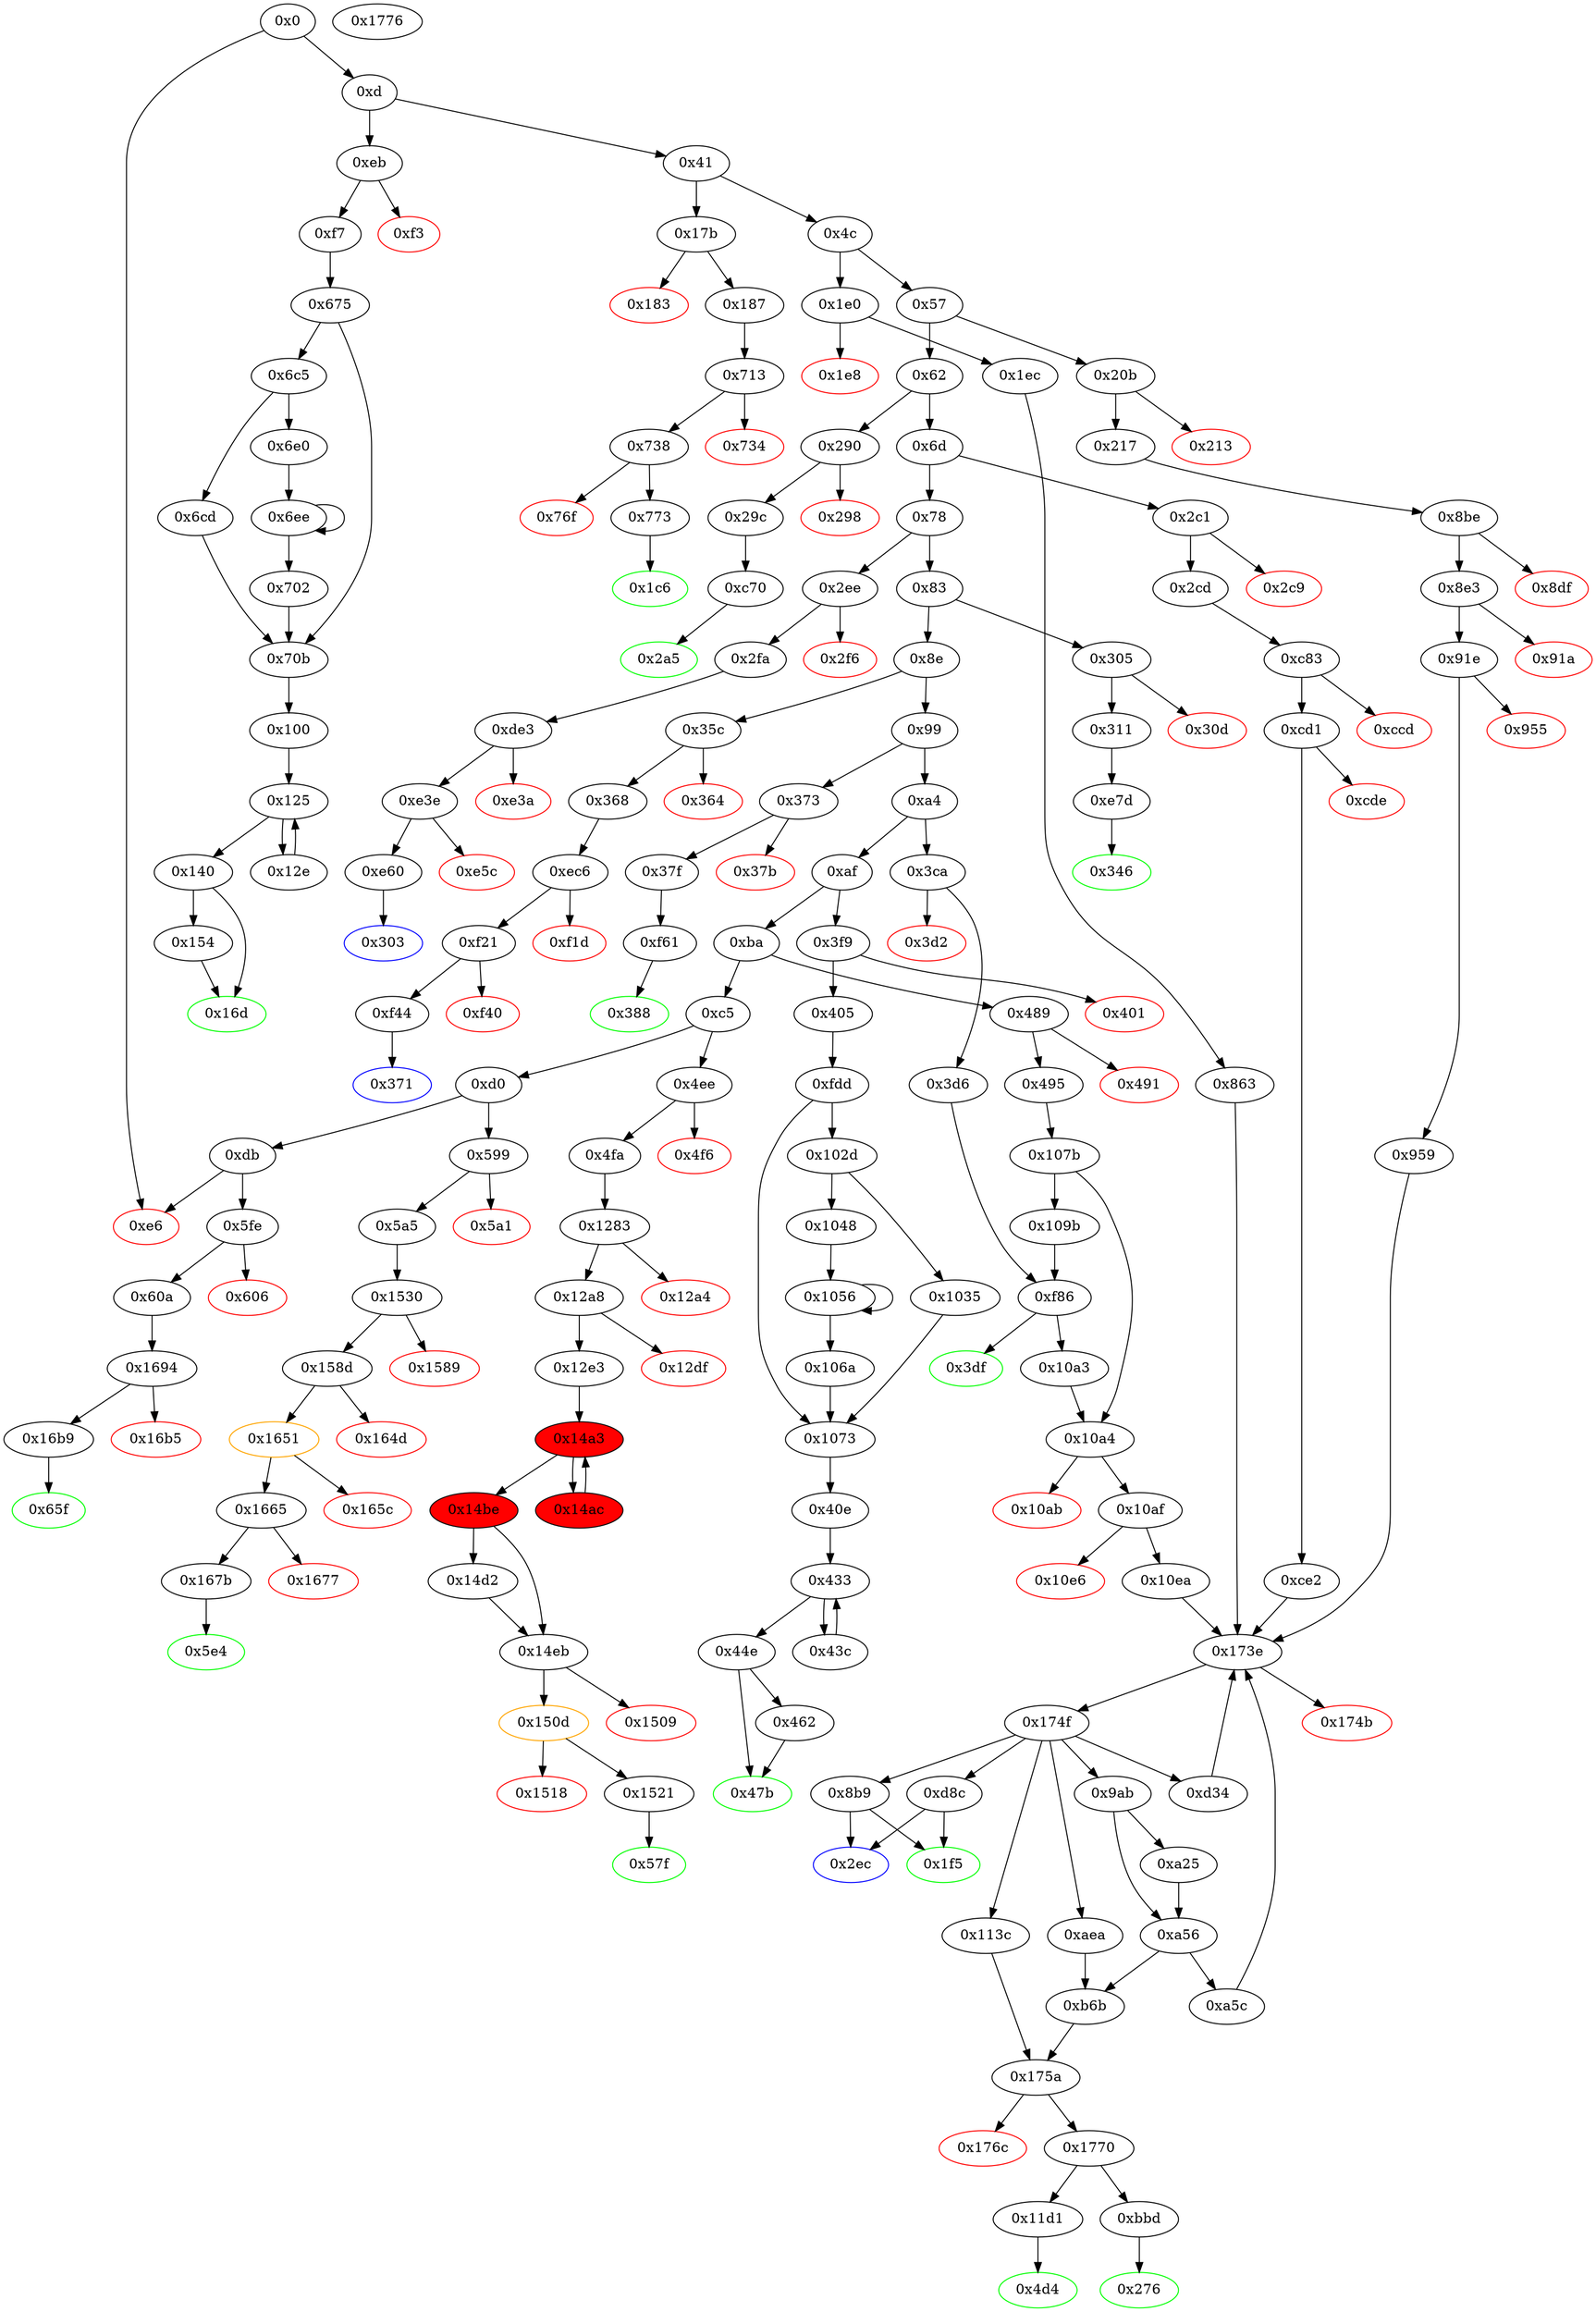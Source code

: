 digraph "" {
"0x713" [fillcolor=white, id="0x713", style=filled, tooltip="Block 0x713\n[0x713:0x733]\n---\nPredecessors: [0x187]\nSuccessors: [0x734, 0x738]\n---\n0x713 JUMPDEST\n0x714 PUSH1 0x0\n0x716 PUSH1 0x1\n0x718 ISZERO\n0x719 ISZERO\n0x71a PUSH1 0x5\n0x71c PUSH1 0x0\n0x71e SWAP1\n0x71f SLOAD\n0x720 SWAP1\n0x721 PUSH2 0x100\n0x724 EXP\n0x725 SWAP1\n0x726 DIV\n0x727 PUSH1 0xff\n0x729 AND\n0x72a ISZERO\n0x72b ISZERO\n0x72c EQ\n0x72d ISZERO\n0x72e ISZERO\n0x72f ISZERO\n0x730 PUSH2 0x738\n0x733 JUMPI\n---\n0x713: JUMPDEST \n0x714: V528 = 0x0\n0x716: V529 = 0x1\n0x718: V530 = ISZERO 0x1\n0x719: V531 = ISZERO 0x0\n0x71a: V532 = 0x5\n0x71c: V533 = 0x0\n0x71f: V534 = S[0x5]\n0x721: V535 = 0x100\n0x724: V536 = EXP 0x100 0x0\n0x726: V537 = DIV V534 0x1\n0x727: V538 = 0xff\n0x729: V539 = AND 0xff V537\n0x72a: V540 = ISZERO V539\n0x72b: V541 = ISZERO V540\n0x72c: V542 = EQ V541 0x1\n0x72d: V543 = ISZERO V542\n0x72e: V544 = ISZERO V543\n0x72f: V545 = ISZERO V544\n0x730: V546 = 0x738\n0x733: JUMPI 0x738 V545\n---\nEntry stack: [V11, 0x1c6, V119, V122]\nStack pops: 0\nStack additions: [0x0]\nExit stack: [V11, 0x1c6, V119, V122, 0x0]\n\nDef sites:\nV11: {0xd.0x35}\n0x1c6: {0x187.0x189}\nV119: {0x187.0x1ac}\nV122: {0x187.0x1b6}\n"];
"0x4f6" [color=red, fillcolor=white, id="0x4f6", style=filled, tooltip="Block 0x4f6\n[0x4f6:0x4f9]\n---\nPredecessors: [0x4ee]\nSuccessors: []\n---\n0x4f6 PUSH1 0x0\n0x4f8 DUP1\n0x4f9 REVERT\n---\n0x4f6: V361 = 0x0\n0x4f9: REVERT 0x0 0x0\n---\nEntry stack: [V11, V358]\nStack pops: 0\nStack additions: []\nExit stack: [V11, V358]\n\nDef sites:\nV11: {0xd.0x35}\nV358: {0x4ee.0x4ef}\n"];
"0x109b" [fillcolor=white, id="0x109b", style=filled, tooltip="Block 0x109b\n[0x109b:0x10a2]\n---\nPredecessors: [0x107b]\nSuccessors: [0xf86]\n---\n0x109b POP\n0x109c PUSH2 0x10a3\n0x109f PUSH2 0xf86\n0x10a2 JUMP\n---\n0x109c: V1098 = 0x10a3\n0x109f: V1099 = 0xf86\n0x10a2: JUMP 0xf86\n---\nEntry stack: [V11, 0x4d4, V340, V343, 0x0, V1096]\nStack pops: 1\nStack additions: [0x10a3]\nExit stack: [V11, 0x4d4, V340, V343, 0x0, 0x10a3]\n\nDef sites:\nV11: {0xd.0x35}\n0x4d4: {0x495.0x497}\nV340: {0x495.0x4ba}\nV343: {0x495.0x4c4}\n0x0: {0x107b.0x107c}\nV1096: {0x107b.0x1095}\n"];
"0x174f" [fillcolor=white, id="0x174f", style=filled, tooltip="Block 0x174f\n[0x174f:0x1759]\n---\nPredecessors: [0x173e]\nSuccessors: [0x8b9, 0x9ab, 0xaea, 0xd34, 0xd8c, 0x113c]\n---\n0x174f JUMPDEST\n0x1750 DUP2\n0x1751 DUP4\n0x1752 SUB\n0x1753 SWAP1\n0x1754 POP\n0x1755 SWAP3\n0x1756 SWAP2\n0x1757 POP\n0x1758 POP\n0x1759 JUMP\n---\n0x174f: JUMPDEST \n0x1752: V1465 = SUB S2 S1\n0x1759: JUMP {0x8b9, 0x9ab, 0xaea, 0xd34, 0xd8c, 0x113c}\n---\nEntry stack: [V11, S8, S7, S6, S5, S4, {0x8b9, 0x9ab, 0xaea, 0xd34, 0xd8c, 0x113c}, S2, S1, 0x0]\nStack pops: 4\nStack additions: [V1465]\nExit stack: [V11, S8, S7, S6, S5, S4, V1465]\n\nDef sites:\nV11: {0xd.0x35}\nS8: {0xd.0x35, 0x217.0x219}\nS7: {0x495.0x497, 0x217.0x23c}\nS6: {0xd.0x35, 0x217.0x25c, 0x495.0x4ba}\nS5: {0x1ec.0x1ee, 0x495.0x4c4, 0x2cd.0x2cf, 0x217.0x266}\nS4: {0x863.0x864, 0x107b.0x107c, 0xd.0x35, 0x2cd.0x2dc, 0x8be.0x8bf}\n{0x8b9, 0x9ab, 0xaea, 0xd34, 0xd8c, 0x113c}: {0x959.0x95a, 0x10ea.0x10eb, 0xa5c.0xa5c, 0x863.0x866, 0xce2.0xce3, 0xd34.0xd78}\nS2: {0x959.0x99d, 0x10ea.0x112e, 0xa5c.0xadc, 0x863.0x8ab, 0xce2.0xd26, 0xd34.0xd7e}\nS1: {0x863.0x8a8, 0x107b.0x107c, 0x8be.0x8bf, 0x495.0x4c4, 0x217.0x266, 0x2cd.0x2cf, 0x1ec.0x1ee, 0x2cd.0x2dc, 0x863.0x864}\n0x0: {0x173e.0x173f}\n"];
"0x1530" [fillcolor=white, id="0x1530", style=filled, tooltip="Block 0x1530\n[0x1530:0x1588]\n---\nPredecessors: [0x5a5]\nSuccessors: [0x1589, 0x158d]\n---\n0x1530 JUMPDEST\n0x1531 PUSH1 0x0\n0x1533 DUP1\n0x1534 PUSH1 0x0\n0x1536 SWAP1\n0x1537 SLOAD\n0x1538 SWAP1\n0x1539 PUSH2 0x100\n0x153c EXP\n0x153d SWAP1\n0x153e DIV\n0x153f PUSH20 0xffffffffffffffffffffffffffffffffffffffff\n0x1554 AND\n0x1555 PUSH20 0xffffffffffffffffffffffffffffffffffffffff\n0x156a AND\n0x156b CALLER\n0x156c PUSH20 0xffffffffffffffffffffffffffffffffffffffff\n0x1581 AND\n0x1582 EQ\n0x1583 ISZERO\n0x1584 ISZERO\n0x1585 PUSH2 0x158d\n0x1588 JUMPI\n---\n0x1530: JUMPDEST \n0x1531: V1339 = 0x0\n0x1534: V1340 = 0x0\n0x1537: V1341 = S[0x0]\n0x1539: V1342 = 0x100\n0x153c: V1343 = EXP 0x100 0x0\n0x153e: V1344 = DIV V1341 0x1\n0x153f: V1345 = 0xffffffffffffffffffffffffffffffffffffffff\n0x1554: V1346 = AND 0xffffffffffffffffffffffffffffffffffffffff V1344\n0x1555: V1347 = 0xffffffffffffffffffffffffffffffffffffffff\n0x156a: V1348 = AND 0xffffffffffffffffffffffffffffffffffffffff V1346\n0x156b: V1349 = CALLER\n0x156c: V1350 = 0xffffffffffffffffffffffffffffffffffffffff\n0x1581: V1351 = AND 0xffffffffffffffffffffffffffffffffffffffff V1349\n0x1582: V1352 = EQ V1351 V1348\n0x1583: V1353 = ISZERO V1352\n0x1584: V1354 = ISZERO V1353\n0x1585: V1355 = 0x158d\n0x1588: JUMPI 0x158d V1354\n---\nEntry stack: [V11, 0x5e4, V419, V422]\nStack pops: 0\nStack additions: [0x0]\nExit stack: [V11, 0x5e4, V419, V422, 0x0]\n\nDef sites:\nV11: {0xd.0x35}\n0x5e4: {0x5a5.0x5a7}\nV419: {0x5a5.0x5ca}\nV422: {0x5a5.0x5d4}\n"];
"0xf86" [fillcolor=white, id="0xf86", style=filled, tooltip="Block 0xf86\n[0xf86:0xfdc]\n---\nPredecessors: [0x3d6, 0x109b]\nSuccessors: [0x3df, 0x10a3]\n---\n0xf86 JUMPDEST\n0xf87 PUSH1 0x0\n0xf89 DUP1\n0xf8a PUSH1 0x0\n0xf8c SWAP1\n0xf8d SLOAD\n0xf8e SWAP1\n0xf8f PUSH2 0x100\n0xf92 EXP\n0xf93 SWAP1\n0xf94 DIV\n0xf95 PUSH20 0xffffffffffffffffffffffffffffffffffffffff\n0xfaa AND\n0xfab PUSH20 0xffffffffffffffffffffffffffffffffffffffff\n0xfc0 AND\n0xfc1 CALLER\n0xfc2 PUSH20 0xffffffffffffffffffffffffffffffffffffffff\n0xfd7 AND\n0xfd8 EQ\n0xfd9 SWAP1\n0xfda POP\n0xfdb SWAP1\n0xfdc JUMP\n---\n0xf86: JUMPDEST \n0xf87: V1003 = 0x0\n0xf8a: V1004 = 0x0\n0xf8d: V1005 = S[0x0]\n0xf8f: V1006 = 0x100\n0xf92: V1007 = EXP 0x100 0x0\n0xf94: V1008 = DIV V1005 0x1\n0xf95: V1009 = 0xffffffffffffffffffffffffffffffffffffffff\n0xfaa: V1010 = AND 0xffffffffffffffffffffffffffffffffffffffff V1008\n0xfab: V1011 = 0xffffffffffffffffffffffffffffffffffffffff\n0xfc0: V1012 = AND 0xffffffffffffffffffffffffffffffffffffffff V1010\n0xfc1: V1013 = CALLER\n0xfc2: V1014 = 0xffffffffffffffffffffffffffffffffffffffff\n0xfd7: V1015 = AND 0xffffffffffffffffffffffffffffffffffffffff V1013\n0xfd8: V1016 = EQ V1015 V1012\n0xfdc: JUMP {0x3df, 0x10a3}\n---\nEntry stack: [V11, 0x4d4, V340, V343, S1, {0x3df, 0x10a3}]\nStack pops: 1\nStack additions: [V1016]\nExit stack: [V11, 0x4d4, V340, V343, S1, V1016]\n\nDef sites:\nV11: {0xd.0x35}\n0x4d4: {0x495.0x497}\nV340: {0x495.0x4ba}\nV343: {0x495.0x4c4}\nS1: {0x107b.0x107c, 0xd.0x35}\n{0x3df, 0x10a3}: {0x109b.0x109c, 0x3d6.0x3d8}\n"];
"0x606" [color=red, fillcolor=white, id="0x606", style=filled, tooltip="Block 0x606\n[0x606:0x609]\n---\nPredecessors: [0x5fe]\nSuccessors: []\n---\n0x606 PUSH1 0x0\n0x608 DUP1\n0x609 REVERT\n---\n0x606: V440 = 0x0\n0x609: REVERT 0x0 0x0\n---\nEntry stack: [V11, V437]\nStack pops: 0\nStack additions: []\nExit stack: [V11, V437]\n\nDef sites:\nV11: {0xd.0x35}\nV437: {0x5fe.0x5ff}\n"];
"0x3df" [color=green, fillcolor=white, id="0x3df", style=filled, tooltip="Block 0x3df\n[0x3df:0x3f8]\n---\nPredecessors: [0xf86]\nSuccessors: []\n---\n0x3df JUMPDEST\n0x3e0 PUSH1 0x40\n0x3e2 MLOAD\n0x3e3 DUP1\n0x3e4 DUP3\n0x3e5 ISZERO\n0x3e6 ISZERO\n0x3e7 ISZERO\n0x3e8 ISZERO\n0x3e9 DUP2\n0x3ea MSTORE\n0x3eb PUSH1 0x20\n0x3ed ADD\n0x3ee SWAP2\n0x3ef POP\n0x3f0 POP\n0x3f1 PUSH1 0x40\n0x3f3 MLOAD\n0x3f4 DUP1\n0x3f5 SWAP2\n0x3f6 SUB\n0x3f7 SWAP1\n0x3f8 RETURN\n---\n0x3df: JUMPDEST \n0x3e0: V271 = 0x40\n0x3e2: V272 = M[0x40]\n0x3e5: V273 = ISZERO V1016\n0x3e6: V274 = ISZERO V273\n0x3e7: V275 = ISZERO V274\n0x3e8: V276 = ISZERO V275\n0x3ea: M[V272] = V276\n0x3eb: V277 = 0x20\n0x3ed: V278 = ADD 0x20 V272\n0x3f1: V279 = 0x40\n0x3f3: V280 = M[0x40]\n0x3f6: V281 = SUB V278 V280\n0x3f8: RETURN V280 V281\n---\nEntry stack: [V11, 0x4d4, V340, V343, S1, V1016]\nStack pops: 1\nStack additions: []\nExit stack: [V11, 0x4d4, V340, V343, S1]\n\nDef sites:\nV11: {0xd.0x35}\n0x4d4: {0x495.0x497}\nV340: {0x495.0x4ba}\nV343: {0x495.0x4c4}\nS1: {0x107b.0x107c, 0xd.0x35}\nV1016: {0xf86.0xfd8}\n"];
"0xce2" [fillcolor=white, id="0xce2", style=filled, tooltip="Block 0xce2\n[0xce2:0xd33]\n---\nPredecessors: [0xcd1]\nSuccessors: [0x173e]\n---\n0xce2 JUMPDEST\n0xce3 PUSH2 0xd34\n0xce6 DUP2\n0xce7 PUSH1 0x6\n0xce9 PUSH1 0x0\n0xceb CALLER\n0xcec PUSH20 0xffffffffffffffffffffffffffffffffffffffff\n0xd01 AND\n0xd02 PUSH20 0xffffffffffffffffffffffffffffffffffffffff\n0xd17 AND\n0xd18 DUP2\n0xd19 MSTORE\n0xd1a PUSH1 0x20\n0xd1c ADD\n0xd1d SWAP1\n0xd1e DUP2\n0xd1f MSTORE\n0xd20 PUSH1 0x20\n0xd22 ADD\n0xd23 PUSH1 0x0\n0xd25 SHA3\n0xd26 SLOAD\n0xd27 PUSH2 0x173e\n0xd2a SWAP1\n0xd2b SWAP2\n0xd2c SWAP1\n0xd2d PUSH4 0xffffffff\n0xd32 AND\n0xd33 JUMP\n---\n0xce2: JUMPDEST \n0xce3: V834 = 0xd34\n0xce7: V835 = 0x6\n0xce9: V836 = 0x0\n0xceb: V837 = CALLER\n0xcec: V838 = 0xffffffffffffffffffffffffffffffffffffffff\n0xd01: V839 = AND 0xffffffffffffffffffffffffffffffffffffffff V837\n0xd02: V840 = 0xffffffffffffffffffffffffffffffffffffffff\n0xd17: V841 = AND 0xffffffffffffffffffffffffffffffffffffffff V839\n0xd19: M[0x0] = V841\n0xd1a: V842 = 0x20\n0xd1c: V843 = ADD 0x20 0x0\n0xd1f: M[0x20] = 0x6\n0xd20: V844 = 0x20\n0xd22: V845 = ADD 0x20 0x20\n0xd23: V846 = 0x0\n0xd25: V847 = SHA3 0x0 0x40\n0xd26: V848 = S[V847]\n0xd27: V849 = 0x173e\n0xd2d: V850 = 0xffffffff\n0xd32: V851 = AND 0xffffffff 0x173e\n0xd33: JUMP 0x173e\n---\nEntry stack: [V11, 0x2ec, V210]\nStack pops: 1\nStack additions: [S0, 0xd34, V848, S0]\nExit stack: [V11, 0x2ec, V210, 0xd34, V848, V210]\n\nDef sites:\nV11: {0xd.0x35}\n0x2ec: {0x2cd.0x2cf}\nV210: {0x2cd.0x2dc}\n"];
"0x3f9" [fillcolor=white, id="0x3f9", style=filled, tooltip="Block 0x3f9\n[0x3f9:0x400]\n---\nPredecessors: [0xaf]\nSuccessors: [0x401, 0x405]\n---\n0x3f9 JUMPDEST\n0x3fa CALLVALUE\n0x3fb DUP1\n0x3fc ISZERO\n0x3fd PUSH2 0x405\n0x400 JUMPI\n---\n0x3f9: JUMPDEST \n0x3fa: V282 = CALLVALUE\n0x3fc: V283 = ISZERO V282\n0x3fd: V284 = 0x405\n0x400: JUMPI 0x405 V283\n---\nEntry stack: [V11]\nStack pops: 0\nStack additions: [V282]\nExit stack: [V11, V282]\n\nDef sites:\nV11: {0xd.0x35}\n"];
"0x6cd" [fillcolor=white, id="0x6cd", style=filled, tooltip="Block 0x6cd\n[0x6cd:0x6df]\n---\nPredecessors: [0x6c5]\nSuccessors: [0x70b]\n---\n0x6cd PUSH2 0x100\n0x6d0 DUP1\n0x6d1 DUP4\n0x6d2 SLOAD\n0x6d3 DIV\n0x6d4 MUL\n0x6d5 DUP4\n0x6d6 MSTORE\n0x6d7 SWAP2\n0x6d8 PUSH1 0x20\n0x6da ADD\n0x6db SWAP2\n0x6dc PUSH2 0x70b\n0x6df JUMP\n---\n0x6cd: V505 = 0x100\n0x6d2: V506 = S[0x2]\n0x6d3: V507 = DIV V506 0x100\n0x6d4: V508 = MUL V507 0x100\n0x6d6: M[V488] = V508\n0x6d8: V509 = 0x20\n0x6da: V510 = ADD 0x20 V488\n0x6dc: V511 = 0x70b\n0x6df: JUMP 0x70b\n---\nEntry stack: [V11, 0x100, V484, 0x2, V475, V488, 0x2, V499]\nStack pops: 3\nStack additions: [V510, S1, S0]\nExit stack: [V11, 0x100, V484, 0x2, V475, V510, 0x2, V499]\n\nDef sites:\nV11: {0xd.0x35}\n0x100: {0xf7.0xf9}\nV484: {0x675.0x69a}\n0x2: {0x675.0x676}\nV475: {0x675.0x68a}\nV488: {0x675.0x6aa}\n0x2: {0x675.0x676}\nV499: {0x675.0x6be}\n"];
"0x150d" [color=orange, fillcolor=white, id="0x150d", style=filled, tooltip="Block 0x150d\n[0x150d:0x1517]\n---\nPredecessors: [0x14eb]\nSuccessors: [0x1518, 0x1521]\n---\n0x150d JUMPDEST\n0x150e POP\n0x150f GAS\n0x1510 CALL\n0x1511 ISZERO\n0x1512 DUP1\n0x1513 ISZERO\n0x1514 PUSH2 0x1521\n0x1517 JUMPI\n---\n0x150d: JUMPDEST \n0x150f: V1329 = GAS\n0x1510: V1330 = CALL V1329 V1257 0x0 V1321 V1322 V1321 0x0\n0x1511: V1331 = ISZERO V1330\n0x1513: V1332 = ISZERO V1331\n0x1514: V1333 = 0x1521\n0x1517: JUMPI 0x1521 V1332\n---\nEntry stack: [V11, 0x57f, V369, V372, V390, 0x0, V1257, 0x8f4ffcb1, S7, 0x0, V1321, V1322, V1321, 0x0, V1257, V1325]\nStack pops: 7\nStack additions: [V1331]\nExit stack: [V11, 0x57f, V369, V372, V390, 0x0, V1257, 0x8f4ffcb1, S7, V1331]\n\nDef sites:\nV11: {0xd.0x35}\n0x57f: {0x4fa.0x4fc}\nV369: {0x4fa.0x51f}\nV372: {0x4fa.0x529}\nV390: {0x4fa.0x552}\n0x0: {0x1283.0x1284}\nV1257: {0x12e3.0x13e0}\n0x8f4ffcb1: {0x12e3.0x13e1}\nS7: {0x14d2.0x14e8, 0x14be.0x14c7}\n0x0: {0x14eb.0x14f4}\nV1321: {0x14eb.0x14f8}\nV1322: {0x14eb.0x14fb}\nV1321: {0x14eb.0x14f8}\n0x0: {0x14eb.0x14fd}\nV1257: {0x12e3.0x13e0}\nV1325: {0x14eb.0x1502}\n"];
"0xc83" [fillcolor=white, id="0xc83", style=filled, tooltip="Block 0xc83\n[0xc83:0xccc]\n---\nPredecessors: [0x2cd]\nSuccessors: [0xccd, 0xcd1]\n---\n0xc83 JUMPDEST\n0xc84 PUSH1 0x6\n0xc86 PUSH1 0x0\n0xc88 CALLER\n0xc89 PUSH20 0xffffffffffffffffffffffffffffffffffffffff\n0xc9e AND\n0xc9f PUSH20 0xffffffffffffffffffffffffffffffffffffffff\n0xcb4 AND\n0xcb5 DUP2\n0xcb6 MSTORE\n0xcb7 PUSH1 0x20\n0xcb9 ADD\n0xcba SWAP1\n0xcbb DUP2\n0xcbc MSTORE\n0xcbd PUSH1 0x20\n0xcbf ADD\n0xcc0 PUSH1 0x0\n0xcc2 SHA3\n0xcc3 SLOAD\n0xcc4 DUP2\n0xcc5 GT\n0xcc6 ISZERO\n0xcc7 ISZERO\n0xcc8 ISZERO\n0xcc9 PUSH2 0xcd1\n0xccc JUMPI\n---\n0xc83: JUMPDEST \n0xc84: V806 = 0x6\n0xc86: V807 = 0x0\n0xc88: V808 = CALLER\n0xc89: V809 = 0xffffffffffffffffffffffffffffffffffffffff\n0xc9e: V810 = AND 0xffffffffffffffffffffffffffffffffffffffff V808\n0xc9f: V811 = 0xffffffffffffffffffffffffffffffffffffffff\n0xcb4: V812 = AND 0xffffffffffffffffffffffffffffffffffffffff V810\n0xcb6: M[0x0] = V812\n0xcb7: V813 = 0x20\n0xcb9: V814 = ADD 0x20 0x0\n0xcbc: M[0x20] = 0x6\n0xcbd: V815 = 0x20\n0xcbf: V816 = ADD 0x20 0x20\n0xcc0: V817 = 0x0\n0xcc2: V818 = SHA3 0x0 0x40\n0xcc3: V819 = S[V818]\n0xcc5: V820 = GT V210 V819\n0xcc6: V821 = ISZERO V820\n0xcc7: V822 = ISZERO V821\n0xcc8: V823 = ISZERO V822\n0xcc9: V824 = 0xcd1\n0xccc: JUMPI 0xcd1 V823\n---\nEntry stack: [V11, 0x2ec, V210]\nStack pops: 1\nStack additions: [S0]\nExit stack: [V11, 0x2ec, V210]\n\nDef sites:\nV11: {0xd.0x35}\n0x2ec: {0x2cd.0x2cf}\nV210: {0x2cd.0x2dc}\n"];
"0x489" [fillcolor=white, id="0x489", style=filled, tooltip="Block 0x489\n[0x489:0x490]\n---\nPredecessors: [0xba]\nSuccessors: [0x491, 0x495]\n---\n0x489 JUMPDEST\n0x48a CALLVALUE\n0x48b DUP1\n0x48c ISZERO\n0x48d PUSH2 0x495\n0x490 JUMPI\n---\n0x489: JUMPDEST \n0x48a: V329 = CALLVALUE\n0x48c: V330 = ISZERO V329\n0x48d: V331 = 0x495\n0x490: JUMPI 0x495 V330\n---\nEntry stack: [V11]\nStack pops: 0\nStack additions: [V329]\nExit stack: [V11, V329]\n\nDef sites:\nV11: {0xd.0x35}\n"];
"0xaea" [fillcolor=white, id="0xaea", style=filled, tooltip="Block 0xaea\n[0xaea:0xb6a]\n---\nPredecessors: [0x174f]\nSuccessors: [0xb6b]\n---\n0xaea JUMPDEST\n0xaeb PUSH1 0x7\n0xaed PUSH1 0x0\n0xaef DUP7\n0xaf0 PUSH20 0xffffffffffffffffffffffffffffffffffffffff\n0xb05 AND\n0xb06 PUSH20 0xffffffffffffffffffffffffffffffffffffffff\n0xb1b AND\n0xb1c DUP2\n0xb1d MSTORE\n0xb1e PUSH1 0x20\n0xb20 ADD\n0xb21 SWAP1\n0xb22 DUP2\n0xb23 MSTORE\n0xb24 PUSH1 0x20\n0xb26 ADD\n0xb27 PUSH1 0x0\n0xb29 SHA3\n0xb2a PUSH1 0x0\n0xb2c CALLER\n0xb2d PUSH20 0xffffffffffffffffffffffffffffffffffffffff\n0xb42 AND\n0xb43 PUSH20 0xffffffffffffffffffffffffffffffffffffffff\n0xb58 AND\n0xb59 DUP2\n0xb5a MSTORE\n0xb5b PUSH1 0x20\n0xb5d ADD\n0xb5e SWAP1\n0xb5f DUP2\n0xb60 MSTORE\n0xb61 PUSH1 0x20\n0xb63 ADD\n0xb64 PUSH1 0x0\n0xb66 SHA3\n0xb67 DUP2\n0xb68 SWAP1\n0xb69 SSTORE\n0xb6a POP\n---\n0xaea: JUMPDEST \n0xaeb: V732 = 0x7\n0xaed: V733 = 0x0\n0xaf0: V734 = 0xffffffffffffffffffffffffffffffffffffffff\n0xb05: V735 = AND 0xffffffffffffffffffffffffffffffffffffffff S4\n0xb06: V736 = 0xffffffffffffffffffffffffffffffffffffffff\n0xb1b: V737 = AND 0xffffffffffffffffffffffffffffffffffffffff V735\n0xb1d: M[0x0] = V737\n0xb1e: V738 = 0x20\n0xb20: V739 = ADD 0x20 0x0\n0xb23: M[0x20] = 0x7\n0xb24: V740 = 0x20\n0xb26: V741 = ADD 0x20 0x20\n0xb27: V742 = 0x0\n0xb29: V743 = SHA3 0x0 0x40\n0xb2a: V744 = 0x0\n0xb2c: V745 = CALLER\n0xb2d: V746 = 0xffffffffffffffffffffffffffffffffffffffff\n0xb42: V747 = AND 0xffffffffffffffffffffffffffffffffffffffff V745\n0xb43: V748 = 0xffffffffffffffffffffffffffffffffffffffff\n0xb58: V749 = AND 0xffffffffffffffffffffffffffffffffffffffff V747\n0xb5a: M[0x0] = V749\n0xb5b: V750 = 0x20\n0xb5d: V751 = ADD 0x20 0x0\n0xb60: M[0x20] = V743\n0xb61: V752 = 0x20\n0xb63: V753 = ADD 0x20 0x20\n0xb64: V754 = 0x0\n0xb66: V755 = SHA3 0x0 0x40\n0xb69: S[V755] = V1465\n---\nEntry stack: [V11, S5, S4, S3, S2, S1, V1465]\nStack pops: 5\nStack additions: [S4, S3, S2, S1]\nExit stack: [V11, S5, S4, S3, S2, S1]\n\nDef sites:\nV11: {0xd.0x35}\nS5: {0xd.0x35, 0x217.0x219}\nS4: {0x495.0x497, 0x217.0x23c}\nS3: {0xd.0x35, 0x217.0x25c, 0x495.0x4ba}\nS2: {0x2cd.0x2cf, 0x1ec.0x1ee, 0x217.0x266, 0x495.0x4c4}\nS1: {0x107b.0x107c, 0x863.0x864, 0x2cd.0x2dc, 0x8be.0x8bf}\nV1465: {0x174f.0x1752}\n"];
"0x1e8" [color=red, fillcolor=white, id="0x1e8", style=filled, tooltip="Block 0x1e8\n[0x1e8:0x1eb]\n---\nPredecessors: [0x1e0]\nSuccessors: []\n---\n0x1e8 PUSH1 0x0\n0x1ea DUP1\n0x1eb REVERT\n---\n0x1e8: V140 = 0x0\n0x1eb: REVERT 0x0 0x0\n---\nEntry stack: [V11, V137]\nStack pops: 0\nStack additions: []\nExit stack: [V11, V137]\n\nDef sites:\nV11: {0xd.0x35}\nV137: {0x1e0.0x1e1}\n"];
"0xe5c" [color=red, fillcolor=white, id="0xe5c", style=filled, tooltip="Block 0xe5c\n[0xe5c:0xe5f]\n---\nPredecessors: [0xe3e]\nSuccessors: []\n---\n0xe5c PUSH1 0x0\n0xe5e DUP1\n0xe5f REVERT\n---\n0xe5c: V917 = 0x0\n0xe5f: REVERT 0x0 0x0\n---\nEntry stack: [V11, 0x303]\nStack pops: 0\nStack additions: []\nExit stack: [V11, 0x303]\n\nDef sites:\nV11: {0xd.0x35}\n0x303: {0x2fa.0x2fc}\n"];
"0x12e" [fillcolor=white, id="0x12e", style=filled, tooltip="Block 0x12e\n[0x12e:0x13f]\n---\nPredecessors: [0x125]\nSuccessors: [0x125]\n---\n0x12e DUP1\n0x12f DUP3\n0x130 ADD\n0x131 MLOAD\n0x132 DUP2\n0x133 DUP5\n0x134 ADD\n0x135 MSTORE\n0x136 PUSH1 0x20\n0x138 DUP2\n0x139 ADD\n0x13a SWAP1\n0x13b POP\n0x13c PUSH2 0x125\n0x13f JUMP\n---\n0x130: V82 = ADD V77 S0\n0x131: V83 = M[V82]\n0x134: V84 = ADD V74 S0\n0x135: M[V84] = V83\n0x136: V85 = 0x20\n0x139: V86 = ADD S0 0x20\n0x13c: V87 = 0x125\n0x13f: JUMP 0x125\n---\nEntry stack: [V11, 0x100, V484, V68, V68, V74, V77, V75, V75, V74, V77, S0]\nStack pops: 3\nStack additions: [S2, S1, V86]\nExit stack: [V11, 0x100, V484, V68, V68, V74, V77, V75, V75, V74, V77, V86]\n\nDef sites:\nV11: {0xd.0x35}\n0x100: {0xf7.0xf9}\nV484: {0x675.0x69a}\nV68: {0x100.0x103}\nV68: {0x100.0x103}\nV74: {0x100.0x116}\nV77: {0x100.0x11e}\nV75: {0x100.0x11a}\nV75: {0x100.0x11a}\nV74: {0x100.0x116}\nV77: {0x100.0x11e}\nS0: {0x100.0x123, 0x12e.0x139}\n"];
"0x276" [color=green, fillcolor=white, id="0x276", style=filled, tooltip="Block 0x276\n[0x276:0x28f]\n---\nPredecessors: [0xbbd]\nSuccessors: []\n---\n0x276 JUMPDEST\n0x277 PUSH1 0x40\n0x279 MLOAD\n0x27a DUP1\n0x27b DUP3\n0x27c ISZERO\n0x27d ISZERO\n0x27e ISZERO\n0x27f ISZERO\n0x280 DUP2\n0x281 MSTORE\n0x282 PUSH1 0x20\n0x284 ADD\n0x285 SWAP2\n0x286 POP\n0x287 POP\n0x288 PUSH1 0x40\n0x28a MLOAD\n0x28b DUP1\n0x28c SWAP2\n0x28d SUB\n0x28e SWAP1\n0x28f RETURN\n---\n0x276: JUMPDEST \n0x277: V173 = 0x40\n0x279: V174 = M[0x40]\n0x27c: V175 = ISZERO 0x1\n0x27d: V176 = ISZERO 0x0\n0x27e: V177 = ISZERO 0x1\n0x27f: V178 = ISZERO 0x0\n0x281: M[V174] = 0x1\n0x282: V179 = 0x20\n0x284: V180 = ADD 0x20 V174\n0x288: V181 = 0x40\n0x28a: V182 = M[0x40]\n0x28d: V183 = SUB V180 V182\n0x28f: RETURN V182 V183\n---\nEntry stack: [V11, 0x1]\nStack pops: 1\nStack additions: []\nExit stack: [V11]\n\nDef sites:\nV11: {0xd.0x35}\n0x1: {0xbbd.0xc66}\n"];
"0x702" [fillcolor=white, id="0x702", style=filled, tooltip="Block 0x702\n[0x702:0x70a]\n---\nPredecessors: [0x6ee]\nSuccessors: [0x70b]\n---\n0x702 DUP3\n0x703 SWAP1\n0x704 SUB\n0x705 PUSH1 0x1f\n0x707 AND\n0x708 DUP3\n0x709 ADD\n0x70a SWAP2\n---\n0x704: V524 = SUB V521 V512\n0x705: V525 = 0x1f\n0x707: V526 = AND 0x1f V524\n0x709: V527 = ADD V512 V526\n---\nEntry stack: [V11, 0x100, V484, 0x2, V475, V512, V519, V521]\nStack pops: 3\nStack additions: [V527, S1, S2]\nExit stack: [V11, 0x100, V484, 0x2, V475, V527, V519, V512]\n\nDef sites:\nV11: {0xd.0x35}\n0x100: {0xf7.0xf9}\nV484: {0x675.0x69a}\n0x2: {0x675.0x676}\nV475: {0x675.0x68a}\nV512: {0x6e0.0x6e2}\nV519: {0x6ee.0x6f6}\nV521: {0x6ee.0x6fa}\n"];
"0xd0" [fillcolor=white, id="0xd0", style=filled, tooltip="Block 0xd0\n[0xd0:0xda]\n---\nPredecessors: [0xc5]\nSuccessors: [0xdb, 0x599]\n---\n0xd0 DUP1\n0xd1 PUSH4 0xdc39d06d\n0xd6 EQ\n0xd7 PUSH2 0x599\n0xda JUMPI\n---\n0xd1: V54 = 0xdc39d06d\n0xd6: V55 = EQ 0xdc39d06d V11\n0xd7: V56 = 0x599\n0xda: JUMPI 0x599 V55\n---\nEntry stack: [V11]\nStack pops: 1\nStack additions: [S0]\nExit stack: [V11]\n\nDef sites:\nV11: {0xd.0x35}\n"];
"0xc70" [fillcolor=white, id="0xc70", style=filled, tooltip="Block 0xc70\n[0xc70:0xc82]\n---\nPredecessors: [0x29c]\nSuccessors: [0x2a5]\n---\n0xc70 JUMPDEST\n0xc71 PUSH1 0x3\n0xc73 PUSH1 0x0\n0xc75 SWAP1\n0xc76 SLOAD\n0xc77 SWAP1\n0xc78 PUSH2 0x100\n0xc7b EXP\n0xc7c SWAP1\n0xc7d DIV\n0xc7e PUSH1 0xff\n0xc80 AND\n0xc81 DUP2\n0xc82 JUMP\n---\n0xc70: JUMPDEST \n0xc71: V798 = 0x3\n0xc73: V799 = 0x0\n0xc76: V800 = S[0x3]\n0xc78: V801 = 0x100\n0xc7b: V802 = EXP 0x100 0x0\n0xc7d: V803 = DIV V800 0x1\n0xc7e: V804 = 0xff\n0xc80: V805 = AND 0xff V803\n0xc82: JUMP 0x2a5\n---\nEntry stack: [V11, 0x2a5]\nStack pops: 1\nStack additions: [S0, V805]\nExit stack: [V11, 0x2a5, V805]\n\nDef sites:\nV11: {0xd.0x35}\n0x2a5: {0x29c.0x29e}\n"];
"0x11d1" [fillcolor=white, id="0x11d1", style=filled, tooltip="Block 0x11d1\n[0x11d1:0x1282]\n---\nPredecessors: [0x1770]\nSuccessors: [0x4d4]\n---\n0x11d1 JUMPDEST\n0x11d2 PUSH1 0x6\n0x11d4 PUSH1 0x0\n0x11d6 DUP6\n0x11d7 PUSH20 0xffffffffffffffffffffffffffffffffffffffff\n0x11ec AND\n0x11ed PUSH20 0xffffffffffffffffffffffffffffffffffffffff\n0x1202 AND\n0x1203 DUP2\n0x1204 MSTORE\n0x1205 PUSH1 0x20\n0x1207 ADD\n0x1208 SWAP1\n0x1209 DUP2\n0x120a MSTORE\n0x120b PUSH1 0x20\n0x120d ADD\n0x120e PUSH1 0x0\n0x1210 SHA3\n0x1211 DUP2\n0x1212 SWAP1\n0x1213 SSTORE\n0x1214 POP\n0x1215 DUP3\n0x1216 PUSH20 0xffffffffffffffffffffffffffffffffffffffff\n0x122b AND\n0x122c CALLER\n0x122d PUSH20 0xffffffffffffffffffffffffffffffffffffffff\n0x1242 AND\n0x1243 PUSH32 0xddf252ad1be2c89b69c2b068fc378daa952ba7f163c4a11628f55a4df523b3ef\n0x1264 DUP5\n0x1265 PUSH1 0x40\n0x1267 MLOAD\n0x1268 DUP1\n0x1269 DUP3\n0x126a DUP2\n0x126b MSTORE\n0x126c PUSH1 0x20\n0x126e ADD\n0x126f SWAP2\n0x1270 POP\n0x1271 POP\n0x1272 PUSH1 0x40\n0x1274 MLOAD\n0x1275 DUP1\n0x1276 SWAP2\n0x1277 SUB\n0x1278 SWAP1\n0x1279 LOG3\n0x127a PUSH1 0x1\n0x127c SWAP1\n0x127d POP\n0x127e SWAP3\n0x127f SWAP2\n0x1280 POP\n0x1281 POP\n0x1282 JUMP\n---\n0x11d1: JUMPDEST \n0x11d2: V1162 = 0x6\n0x11d4: V1163 = 0x0\n0x11d7: V1164 = 0xffffffffffffffffffffffffffffffffffffffff\n0x11ec: V1165 = AND 0xffffffffffffffffffffffffffffffffffffffff S3\n0x11ed: V1166 = 0xffffffffffffffffffffffffffffffffffffffff\n0x1202: V1167 = AND 0xffffffffffffffffffffffffffffffffffffffff V1165\n0x1204: M[0x0] = V1167\n0x1205: V1168 = 0x20\n0x1207: V1169 = ADD 0x20 0x0\n0x120a: M[0x20] = 0x6\n0x120b: V1170 = 0x20\n0x120d: V1171 = ADD 0x20 0x20\n0x120e: V1172 = 0x0\n0x1210: V1173 = SHA3 0x0 0x40\n0x1213: S[V1173] = S0\n0x1216: V1174 = 0xffffffffffffffffffffffffffffffffffffffff\n0x122b: V1175 = AND 0xffffffffffffffffffffffffffffffffffffffff S3\n0x122c: V1176 = CALLER\n0x122d: V1177 = 0xffffffffffffffffffffffffffffffffffffffff\n0x1242: V1178 = AND 0xffffffffffffffffffffffffffffffffffffffff V1176\n0x1243: V1179 = 0xddf252ad1be2c89b69c2b068fc378daa952ba7f163c4a11628f55a4df523b3ef\n0x1265: V1180 = 0x40\n0x1267: V1181 = M[0x40]\n0x126b: M[V1181] = S2\n0x126c: V1182 = 0x20\n0x126e: V1183 = ADD 0x20 V1181\n0x1272: V1184 = 0x40\n0x1274: V1185 = M[0x40]\n0x1277: V1186 = SUB V1183 V1185\n0x1279: LOG V1185 V1186 0xddf252ad1be2c89b69c2b068fc378daa952ba7f163c4a11628f55a4df523b3ef V1178 V1175\n0x127a: V1187 = 0x1\n0x1282: JUMP S4\n---\nEntry stack: [V11, S5, S4, S3, S2, 0x0, S0]\nStack pops: 5\nStack additions: [0x1]\nExit stack: [V11, S5, 0x1]\n\nDef sites:\nV11: {0xd.0x35}\nS5: {0xd.0x35, 0x217.0x219}\nS4: {0x495.0x497, 0x217.0x23c}\nS3: {0x495.0x4ba, 0x217.0x25c}\nS2: {0x495.0x4c4, 0x217.0x266}\n0x0: {0x107b.0x107c, 0x8be.0x8bf}\nS0: {0x175a_0x113c.0x175f, 0x175a_0xb6b.0x175f}\n"];
"0xcde" [color=red, fillcolor=white, id="0xcde", style=filled, tooltip="Block 0xcde\n[0xcde:0xce1]\n---\nPredecessors: [0xcd1]\nSuccessors: []\n---\n0xcde PUSH1 0x0\n0xce0 DUP1\n0xce1 REVERT\n---\n0xcde: V833 = 0x0\n0xce1: REVERT 0x0 0x0\n---\nEntry stack: [V11, 0x2ec, V210]\nStack pops: 0\nStack additions: []\nExit stack: [V11, 0x2ec, V210]\n\nDef sites:\nV11: {0xd.0x35}\n0x2ec: {0x2cd.0x2cf}\nV210: {0x2cd.0x2dc}\n"];
"0xba" [fillcolor=white, id="0xba", style=filled, tooltip="Block 0xba\n[0xba:0xc4]\n---\nPredecessors: [0xaf]\nSuccessors: [0xc5, 0x489]\n---\n0xba DUP1\n0xbb PUSH4 0xa9059cbb\n0xc0 EQ\n0xc1 PUSH2 0x489\n0xc4 JUMPI\n---\n0xbb: V48 = 0xa9059cbb\n0xc0: V49 = EQ 0xa9059cbb V11\n0xc1: V50 = 0x489\n0xc4: JUMPI 0x489 V49\n---\nEntry stack: [V11]\nStack pops: 1\nStack additions: [S0]\nExit stack: [V11]\n\nDef sites:\nV11: {0xd.0x35}\n"];
"0xeb" [fillcolor=white, id="0xeb", style=filled, tooltip="Block 0xeb\n[0xeb:0xf2]\n---\nPredecessors: [0xd]\nSuccessors: [0xf3, 0xf7]\n---\n0xeb JUMPDEST\n0xec CALLVALUE\n0xed DUP1\n0xee ISZERO\n0xef PUSH2 0xf7\n0xf2 JUMPI\n---\n0xeb: JUMPDEST \n0xec: V61 = CALLVALUE\n0xee: V62 = ISZERO V61\n0xef: V63 = 0xf7\n0xf2: JUMPI 0xf7 V62\n---\nEntry stack: [V11]\nStack pops: 0\nStack additions: [V61]\nExit stack: [V11, V61]\n\nDef sites:\nV11: {0xd.0x35}\n"];
"0x4ee" [fillcolor=white, id="0x4ee", style=filled, tooltip="Block 0x4ee\n[0x4ee:0x4f5]\n---\nPredecessors: [0xc5]\nSuccessors: [0x4f6, 0x4fa]\n---\n0x4ee JUMPDEST\n0x4ef CALLVALUE\n0x4f0 DUP1\n0x4f1 ISZERO\n0x4f2 PUSH2 0x4fa\n0x4f5 JUMPI\n---\n0x4ee: JUMPDEST \n0x4ef: V358 = CALLVALUE\n0x4f1: V359 = ISZERO V358\n0x4f2: V360 = 0x4fa\n0x4f5: JUMPI 0x4fa V359\n---\nEntry stack: [V11]\nStack pops: 0\nStack additions: [V358]\nExit stack: [V11, V358]\n\nDef sites:\nV11: {0xd.0x35}\n"];
"0x16b9" [fillcolor=white, id="0x16b9", style=filled, tooltip="Block 0x16b9\n[0x16b9:0x173d]\n---\nPredecessors: [0x1694]\nSuccessors: [0x65f]\n---\n0x16b9 JUMPDEST\n0x16ba PUSH1 0x7\n0x16bc PUSH1 0x0\n0x16be DUP5\n0x16bf PUSH20 0xffffffffffffffffffffffffffffffffffffffff\n0x16d4 AND\n0x16d5 PUSH20 0xffffffffffffffffffffffffffffffffffffffff\n0x16ea AND\n0x16eb DUP2\n0x16ec MSTORE\n0x16ed PUSH1 0x20\n0x16ef ADD\n0x16f0 SWAP1\n0x16f1 DUP2\n0x16f2 MSTORE\n0x16f3 PUSH1 0x20\n0x16f5 ADD\n0x16f6 PUSH1 0x0\n0x16f8 SHA3\n0x16f9 PUSH1 0x0\n0x16fb DUP4\n0x16fc PUSH20 0xffffffffffffffffffffffffffffffffffffffff\n0x1711 AND\n0x1712 PUSH20 0xffffffffffffffffffffffffffffffffffffffff\n0x1727 AND\n0x1728 DUP2\n0x1729 MSTORE\n0x172a PUSH1 0x20\n0x172c ADD\n0x172d SWAP1\n0x172e DUP2\n0x172f MSTORE\n0x1730 PUSH1 0x20\n0x1732 ADD\n0x1733 PUSH1 0x0\n0x1735 SHA3\n0x1736 SLOAD\n0x1737 SWAP1\n0x1738 POP\n0x1739 SWAP3\n0x173a SWAP2\n0x173b POP\n0x173c POP\n0x173d JUMP\n---\n0x16b9: JUMPDEST \n0x16ba: V1434 = 0x7\n0x16bc: V1435 = 0x0\n0x16bf: V1436 = 0xffffffffffffffffffffffffffffffffffffffff\n0x16d4: V1437 = AND 0xffffffffffffffffffffffffffffffffffffffff V448\n0x16d5: V1438 = 0xffffffffffffffffffffffffffffffffffffffff\n0x16ea: V1439 = AND 0xffffffffffffffffffffffffffffffffffffffff V1437\n0x16ec: M[0x0] = V1439\n0x16ed: V1440 = 0x20\n0x16ef: V1441 = ADD 0x20 0x0\n0x16f2: M[0x20] = 0x7\n0x16f3: V1442 = 0x20\n0x16f5: V1443 = ADD 0x20 0x20\n0x16f6: V1444 = 0x0\n0x16f8: V1445 = SHA3 0x0 0x40\n0x16f9: V1446 = 0x0\n0x16fc: V1447 = 0xffffffffffffffffffffffffffffffffffffffff\n0x1711: V1448 = AND 0xffffffffffffffffffffffffffffffffffffffff V453\n0x1712: V1449 = 0xffffffffffffffffffffffffffffffffffffffff\n0x1727: V1450 = AND 0xffffffffffffffffffffffffffffffffffffffff V1448\n0x1729: M[0x0] = V1450\n0x172a: V1451 = 0x20\n0x172c: V1452 = ADD 0x20 0x0\n0x172f: M[0x20] = V1445\n0x1730: V1453 = 0x20\n0x1732: V1454 = ADD 0x20 0x20\n0x1733: V1455 = 0x0\n0x1735: V1456 = SHA3 0x0 0x40\n0x1736: V1457 = S[V1456]\n0x173d: JUMP 0x65f\n---\nEntry stack: [V11, 0x65f, V448, V453, 0x0]\nStack pops: 4\nStack additions: [V1457]\nExit stack: [V11, V1457]\n\nDef sites:\nV11: {0xd.0x35}\n0x65f: {0x60a.0x60c}\nV448: {0x60a.0x62f}\nV453: {0x60a.0x64f}\n0x0: {0x1694.0x1695}\n"];
"0x29c" [fillcolor=white, id="0x29c", style=filled, tooltip="Block 0x29c\n[0x29c:0x2a4]\n---\nPredecessors: [0x290]\nSuccessors: [0xc70]\n---\n0x29c JUMPDEST\n0x29d POP\n0x29e PUSH2 0x2a5\n0x2a1 PUSH2 0xc70\n0x2a4 JUMP\n---\n0x29c: JUMPDEST \n0x29e: V188 = 0x2a5\n0x2a1: V189 = 0xc70\n0x2a4: JUMP 0xc70\n---\nEntry stack: [V11, V184]\nStack pops: 1\nStack additions: [0x2a5]\nExit stack: [V11, 0x2a5]\n\nDef sites:\nV11: {0xd.0x35}\nV184: {0x290.0x291}\n"];
"0x495" [fillcolor=white, id="0x495", style=filled, tooltip="Block 0x495\n[0x495:0x4d3]\n---\nPredecessors: [0x489]\nSuccessors: [0x107b]\n---\n0x495 JUMPDEST\n0x496 POP\n0x497 PUSH2 0x4d4\n0x49a PUSH1 0x4\n0x49c DUP1\n0x49d CALLDATASIZE\n0x49e SUB\n0x49f DUP2\n0x4a0 ADD\n0x4a1 SWAP1\n0x4a2 DUP1\n0x4a3 DUP1\n0x4a4 CALLDATALOAD\n0x4a5 PUSH20 0xffffffffffffffffffffffffffffffffffffffff\n0x4ba AND\n0x4bb SWAP1\n0x4bc PUSH1 0x20\n0x4be ADD\n0x4bf SWAP1\n0x4c0 SWAP3\n0x4c1 SWAP2\n0x4c2 SWAP1\n0x4c3 DUP1\n0x4c4 CALLDATALOAD\n0x4c5 SWAP1\n0x4c6 PUSH1 0x20\n0x4c8 ADD\n0x4c9 SWAP1\n0x4ca SWAP3\n0x4cb SWAP2\n0x4cc SWAP1\n0x4cd POP\n0x4ce POP\n0x4cf POP\n0x4d0 PUSH2 0x107b\n0x4d3 JUMP\n---\n0x495: JUMPDEST \n0x497: V333 = 0x4d4\n0x49a: V334 = 0x4\n0x49d: V335 = CALLDATASIZE\n0x49e: V336 = SUB V335 0x4\n0x4a0: V337 = ADD 0x4 V336\n0x4a4: V338 = CALLDATALOAD 0x4\n0x4a5: V339 = 0xffffffffffffffffffffffffffffffffffffffff\n0x4ba: V340 = AND 0xffffffffffffffffffffffffffffffffffffffff V338\n0x4bc: V341 = 0x20\n0x4be: V342 = ADD 0x20 0x4\n0x4c4: V343 = CALLDATALOAD 0x24\n0x4c6: V344 = 0x20\n0x4c8: V345 = ADD 0x20 0x24\n0x4d0: V346 = 0x107b\n0x4d3: JUMP 0x107b\n---\nEntry stack: [V11, V329]\nStack pops: 1\nStack additions: [0x4d4, V340, V343]\nExit stack: [V11, 0x4d4, V340, V343]\n\nDef sites:\nV11: {0xd.0x35}\nV329: {0x489.0x48a}\n"];
"0x2c1" [fillcolor=white, id="0x2c1", style=filled, tooltip="Block 0x2c1\n[0x2c1:0x2c8]\n---\nPredecessors: [0x6d]\nSuccessors: [0x2c9, 0x2cd]\n---\n0x2c1 JUMPDEST\n0x2c2 CALLVALUE\n0x2c3 DUP1\n0x2c4 ISZERO\n0x2c5 PUSH2 0x2cd\n0x2c8 JUMPI\n---\n0x2c1: JUMPDEST \n0x2c2: V201 = CALLVALUE\n0x2c4: V202 = ISZERO V201\n0x2c5: V203 = 0x2cd\n0x2c8: JUMPI 0x2cd V202\n---\nEntry stack: [V11]\nStack pops: 0\nStack additions: [V201]\nExit stack: [V11, V201]\n\nDef sites:\nV11: {0xd.0x35}\n"];
"0x217" [fillcolor=white, id="0x217", style=filled, tooltip="Block 0x217\n[0x217:0x275]\n---\nPredecessors: [0x20b]\nSuccessors: [0x8be]\n---\n0x217 JUMPDEST\n0x218 POP\n0x219 PUSH2 0x276\n0x21c PUSH1 0x4\n0x21e DUP1\n0x21f CALLDATASIZE\n0x220 SUB\n0x221 DUP2\n0x222 ADD\n0x223 SWAP1\n0x224 DUP1\n0x225 DUP1\n0x226 CALLDATALOAD\n0x227 PUSH20 0xffffffffffffffffffffffffffffffffffffffff\n0x23c AND\n0x23d SWAP1\n0x23e PUSH1 0x20\n0x240 ADD\n0x241 SWAP1\n0x242 SWAP3\n0x243 SWAP2\n0x244 SWAP1\n0x245 DUP1\n0x246 CALLDATALOAD\n0x247 PUSH20 0xffffffffffffffffffffffffffffffffffffffff\n0x25c AND\n0x25d SWAP1\n0x25e PUSH1 0x20\n0x260 ADD\n0x261 SWAP1\n0x262 SWAP3\n0x263 SWAP2\n0x264 SWAP1\n0x265 DUP1\n0x266 CALLDATALOAD\n0x267 SWAP1\n0x268 PUSH1 0x20\n0x26a ADD\n0x26b SWAP1\n0x26c SWAP3\n0x26d SWAP2\n0x26e SWAP1\n0x26f POP\n0x270 POP\n0x271 POP\n0x272 PUSH2 0x8be\n0x275 JUMP\n---\n0x217: JUMPDEST \n0x219: V154 = 0x276\n0x21c: V155 = 0x4\n0x21f: V156 = CALLDATASIZE\n0x220: V157 = SUB V156 0x4\n0x222: V158 = ADD 0x4 V157\n0x226: V159 = CALLDATALOAD 0x4\n0x227: V160 = 0xffffffffffffffffffffffffffffffffffffffff\n0x23c: V161 = AND 0xffffffffffffffffffffffffffffffffffffffff V159\n0x23e: V162 = 0x20\n0x240: V163 = ADD 0x20 0x4\n0x246: V164 = CALLDATALOAD 0x24\n0x247: V165 = 0xffffffffffffffffffffffffffffffffffffffff\n0x25c: V166 = AND 0xffffffffffffffffffffffffffffffffffffffff V164\n0x25e: V167 = 0x20\n0x260: V168 = ADD 0x20 0x24\n0x266: V169 = CALLDATALOAD 0x44\n0x268: V170 = 0x20\n0x26a: V171 = ADD 0x20 0x44\n0x272: V172 = 0x8be\n0x275: JUMP 0x8be\n---\nEntry stack: [V11, V150]\nStack pops: 1\nStack additions: [0x276, V161, V166, V169]\nExit stack: [V11, 0x276, V161, V166, V169]\n\nDef sites:\nV11: {0xd.0x35}\nV150: {0x20b.0x20c}\n"];
"0x1518" [color=red, fillcolor=white, id="0x1518", style=filled, tooltip="Block 0x1518\n[0x1518:0x1520]\n---\nPredecessors: [0x150d]\nSuccessors: []\n---\n0x1518 RETURNDATASIZE\n0x1519 PUSH1 0x0\n0x151b DUP1\n0x151c RETURNDATACOPY\n0x151d RETURNDATASIZE\n0x151e PUSH1 0x0\n0x1520 REVERT\n---\n0x1518: V1334 = RETURNDATASIZE\n0x1519: V1335 = 0x0\n0x151c: RETURNDATACOPY 0x0 0x0 V1334\n0x151d: V1336 = RETURNDATASIZE\n0x151e: V1337 = 0x0\n0x1520: REVERT 0x0 V1336\n---\nEntry stack: [V11, 0x57f, V369, V372, V390, 0x0, V1257, 0x8f4ffcb1, S1, V1331]\nStack pops: 0\nStack additions: []\nExit stack: [V11, 0x57f, V369, V372, V390, 0x0, V1257, 0x8f4ffcb1, S1, V1331]\n\nDef sites:\nV11: {0xd.0x35}\n0x57f: {0x4fa.0x4fc}\nV369: {0x4fa.0x51f}\nV372: {0x4fa.0x529}\nV390: {0x4fa.0x552}\n0x0: {0x1283.0x1284}\nV1257: {0x12e3.0x13e0}\n0x8f4ffcb1: {0x12e3.0x13e1}\nS1: {0x14d2.0x14e8, 0x14be.0x14c7}\nV1331: {0x150d.0x1511}\n"];
"0xf21" [fillcolor=white, id="0xf21", style=filled, tooltip="Block 0xf21\n[0xf21:0xf3f]\n---\nPredecessors: [0xec6]\nSuccessors: [0xf40, 0xf44]\n---\n0xf21 JUMPDEST\n0xf22 PUSH1 0x1\n0xf24 ISZERO\n0xf25 ISZERO\n0xf26 PUSH1 0x5\n0xf28 PUSH1 0x0\n0xf2a SWAP1\n0xf2b SLOAD\n0xf2c SWAP1\n0xf2d PUSH2 0x100\n0xf30 EXP\n0xf31 SWAP1\n0xf32 DIV\n0xf33 PUSH1 0xff\n0xf35 AND\n0xf36 ISZERO\n0xf37 ISZERO\n0xf38 EQ\n0xf39 ISZERO\n0xf3a ISZERO\n0xf3b ISZERO\n0xf3c PUSH2 0xf44\n0xf3f JUMPI\n---\n0xf21: JUMPDEST \n0xf22: V963 = 0x1\n0xf24: V964 = ISZERO 0x1\n0xf25: V965 = ISZERO 0x0\n0xf26: V966 = 0x5\n0xf28: V967 = 0x0\n0xf2b: V968 = S[0x5]\n0xf2d: V969 = 0x100\n0xf30: V970 = EXP 0x100 0x0\n0xf32: V971 = DIV V968 0x1\n0xf33: V972 = 0xff\n0xf35: V973 = AND 0xff V971\n0xf36: V974 = ISZERO V973\n0xf37: V975 = ISZERO V974\n0xf38: V976 = EQ V975 0x1\n0xf39: V977 = ISZERO V976\n0xf3a: V978 = ISZERO V977\n0xf3b: V979 = ISZERO V978\n0xf3c: V980 = 0xf44\n0xf3f: JUMPI 0xf44 V979\n---\nEntry stack: [V11, 0x371]\nStack pops: 0\nStack additions: []\nExit stack: [V11, 0x371]\n\nDef sites:\nV11: {0xd.0x35}\n0x371: {0x368.0x36a}\n"];
"0x107b" [fillcolor=white, id="0x107b", style=filled, tooltip="Block 0x107b\n[0x107b:0x109a]\n---\nPredecessors: [0x495]\nSuccessors: [0x109b, 0x10a4]\n---\n0x107b JUMPDEST\n0x107c PUSH1 0x0\n0x107e PUSH1 0x1\n0x1080 ISZERO\n0x1081 ISZERO\n0x1082 PUSH1 0x5\n0x1084 PUSH1 0x0\n0x1086 SWAP1\n0x1087 SLOAD\n0x1088 SWAP1\n0x1089 PUSH2 0x100\n0x108c EXP\n0x108d SWAP1\n0x108e DIV\n0x108f PUSH1 0xff\n0x1091 AND\n0x1092 ISZERO\n0x1093 ISZERO\n0x1094 EQ\n0x1095 ISZERO\n0x1096 DUP1\n0x1097 PUSH2 0x10a4\n0x109a JUMPI\n---\n0x107b: JUMPDEST \n0x107c: V1081 = 0x0\n0x107e: V1082 = 0x1\n0x1080: V1083 = ISZERO 0x1\n0x1081: V1084 = ISZERO 0x0\n0x1082: V1085 = 0x5\n0x1084: V1086 = 0x0\n0x1087: V1087 = S[0x5]\n0x1089: V1088 = 0x100\n0x108c: V1089 = EXP 0x100 0x0\n0x108e: V1090 = DIV V1087 0x1\n0x108f: V1091 = 0xff\n0x1091: V1092 = AND 0xff V1090\n0x1092: V1093 = ISZERO V1092\n0x1093: V1094 = ISZERO V1093\n0x1094: V1095 = EQ V1094 0x1\n0x1095: V1096 = ISZERO V1095\n0x1097: V1097 = 0x10a4\n0x109a: JUMPI 0x10a4 V1096\n---\nEntry stack: [V11, 0x4d4, V340, V343]\nStack pops: 0\nStack additions: [0x0, V1096]\nExit stack: [V11, 0x4d4, V340, V343, 0x0, V1096]\n\nDef sites:\nV11: {0xd.0x35}\n0x4d4: {0x495.0x497}\nV340: {0x495.0x4ba}\nV343: {0x495.0x4c4}\n"];
"0x388" [color=green, fillcolor=white, id="0x388", style=filled, tooltip="Block 0x388\n[0x388:0x3c9]\n---\nPredecessors: [0xf61]\nSuccessors: []\n---\n0x388 JUMPDEST\n0x389 PUSH1 0x40\n0x38b MLOAD\n0x38c DUP1\n0x38d DUP3\n0x38e PUSH20 0xffffffffffffffffffffffffffffffffffffffff\n0x3a3 AND\n0x3a4 PUSH20 0xffffffffffffffffffffffffffffffffffffffff\n0x3b9 AND\n0x3ba DUP2\n0x3bb MSTORE\n0x3bc PUSH1 0x20\n0x3be ADD\n0x3bf SWAP2\n0x3c0 POP\n0x3c1 POP\n0x3c2 PUSH1 0x40\n0x3c4 MLOAD\n0x3c5 DUP1\n0x3c6 SWAP2\n0x3c7 SUB\n0x3c8 SWAP1\n0x3c9 RETURN\n---\n0x388: JUMPDEST \n0x389: V254 = 0x40\n0x38b: V255 = M[0x40]\n0x38e: V256 = 0xffffffffffffffffffffffffffffffffffffffff\n0x3a3: V257 = AND 0xffffffffffffffffffffffffffffffffffffffff V1002\n0x3a4: V258 = 0xffffffffffffffffffffffffffffffffffffffff\n0x3b9: V259 = AND 0xffffffffffffffffffffffffffffffffffffffff V257\n0x3bb: M[V255] = V259\n0x3bc: V260 = 0x20\n0x3be: V261 = ADD 0x20 V255\n0x3c2: V262 = 0x40\n0x3c4: V263 = M[0x40]\n0x3c7: V264 = SUB V261 V263\n0x3c9: RETURN V263 V264\n---\nEntry stack: [V11, 0x388, V1002]\nStack pops: 1\nStack additions: []\nExit stack: [V11, 0x388]\n\nDef sites:\nV11: {0xd.0x35}\n0x388: {0x37f.0x381}\nV1002: {0xf61.0xf83}\n"];
"0xa25" [fillcolor=white, id="0xa25", style=filled, tooltip="Block 0xa25\n[0xa25:0xa55]\n---\nPredecessors: [0x9ab]\nSuccessors: [0xa56]\n---\n0xa25 POP\n0xa26 CALLER\n0xa27 PUSH20 0xffffffffffffffffffffffffffffffffffffffff\n0xa3c AND\n0xa3d DUP5\n0xa3e PUSH20 0xffffffffffffffffffffffffffffffffffffffff\n0xa53 AND\n0xa54 EQ\n0xa55 ISZERO\n---\n0xa26: V694 = CALLER\n0xa27: V695 = 0xffffffffffffffffffffffffffffffffffffffff\n0xa3c: V696 = AND 0xffffffffffffffffffffffffffffffffffffffff V694\n0xa3e: V697 = 0xffffffffffffffffffffffffffffffffffffffff\n0xa53: V698 = AND 0xffffffffffffffffffffffffffffffffffffffff S4\n0xa54: V699 = EQ V698 V696\n0xa55: V700 = ISZERO V699\n---\nEntry stack: [V11, S5, S4, S3, S2, S1, V691]\nStack pops: 5\nStack additions: [S4, S3, S2, S1, V700]\nExit stack: [V11, S5, S4, S3, S2, S1, V700]\n\nDef sites:\nV11: {0xd.0x35}\nS5: {0xd.0x35, 0x217.0x219}\nS4: {0x495.0x497, 0x217.0x23c}\nS3: {0xd.0x35, 0x217.0x25c, 0x495.0x4ba}\nS2: {0x2cd.0x2cf, 0x1ec.0x1ee, 0x217.0x266, 0x495.0x4c4}\nS1: {0x107b.0x107c, 0x863.0x864, 0x2cd.0x2dc, 0x8be.0x8bf}\nV691: {0x9ab.0xa1e}\n"];
"0x65f" [color=green, fillcolor=white, id="0x65f", style=filled, tooltip="Block 0x65f\n[0x65f:0x674]\n---\nPredecessors: [0x16b9]\nSuccessors: []\n---\n0x65f JUMPDEST\n0x660 PUSH1 0x40\n0x662 MLOAD\n0x663 DUP1\n0x664 DUP3\n0x665 DUP2\n0x666 MSTORE\n0x667 PUSH1 0x20\n0x669 ADD\n0x66a SWAP2\n0x66b POP\n0x66c POP\n0x66d PUSH1 0x40\n0x66f MLOAD\n0x670 DUP1\n0x671 SWAP2\n0x672 SUB\n0x673 SWAP1\n0x674 RETURN\n---\n0x65f: JUMPDEST \n0x660: V457 = 0x40\n0x662: V458 = M[0x40]\n0x666: M[V458] = V1457\n0x667: V459 = 0x20\n0x669: V460 = ADD 0x20 V458\n0x66d: V461 = 0x40\n0x66f: V462 = M[0x40]\n0x672: V463 = SUB V460 V462\n0x674: RETURN V462 V463\n---\nEntry stack: [V11, V1457]\nStack pops: 1\nStack additions: []\nExit stack: [V11]\n\nDef sites:\nV11: {0xd.0x35}\nV1457: {0x16b9.0x1736}\n"];
"0x2fa" [fillcolor=white, id="0x2fa", style=filled, tooltip="Block 0x2fa\n[0x2fa:0x302]\n---\nPredecessors: [0x2ee]\nSuccessors: [0xde3]\n---\n0x2fa JUMPDEST\n0x2fb POP\n0x2fc PUSH2 0x303\n0x2ff PUSH2 0xde3\n0x302 JUMP\n---\n0x2fa: JUMPDEST \n0x2fc: V218 = 0x303\n0x2ff: V219 = 0xde3\n0x302: JUMP 0xde3\n---\nEntry stack: [V11, V214]\nStack pops: 1\nStack additions: [0x303]\nExit stack: [V11, 0x303]\n\nDef sites:\nV11: {0xd.0x35}\nV214: {0x2ee.0x2ef}\n"];
"0xf3" [color=red, fillcolor=white, id="0xf3", style=filled, tooltip="Block 0xf3\n[0xf3:0xf6]\n---\nPredecessors: [0xeb]\nSuccessors: []\n---\n0xf3 PUSH1 0x0\n0xf5 DUP1\n0xf6 REVERT\n---\n0xf3: V64 = 0x0\n0xf6: REVERT 0x0 0x0\n---\nEntry stack: [V11, V61]\nStack pops: 0\nStack additions: []\nExit stack: [V11, V61]\n\nDef sites:\nV11: {0xd.0x35}\nV61: {0xeb.0xec}\n"];
"0x738" [fillcolor=white, id="0x738", style=filled, tooltip="Block 0x738\n[0x738:0x76e]\n---\nPredecessors: [0x713]\nSuccessors: [0x76f, 0x773]\n---\n0x738 JUMPDEST\n0x739 DUP3\n0x73a PUSH20 0xffffffffffffffffffffffffffffffffffffffff\n0x74f AND\n0x750 CALLER\n0x751 PUSH20 0xffffffffffffffffffffffffffffffffffffffff\n0x766 AND\n0x767 EQ\n0x768 ISZERO\n0x769 ISZERO\n0x76a ISZERO\n0x76b PUSH2 0x773\n0x76e JUMPI\n---\n0x738: JUMPDEST \n0x73a: V548 = 0xffffffffffffffffffffffffffffffffffffffff\n0x74f: V549 = AND 0xffffffffffffffffffffffffffffffffffffffff V119\n0x750: V550 = CALLER\n0x751: V551 = 0xffffffffffffffffffffffffffffffffffffffff\n0x766: V552 = AND 0xffffffffffffffffffffffffffffffffffffffff V550\n0x767: V553 = EQ V552 V549\n0x768: V554 = ISZERO V553\n0x769: V555 = ISZERO V554\n0x76a: V556 = ISZERO V555\n0x76b: V557 = 0x773\n0x76e: JUMPI 0x773 V556\n---\nEntry stack: [V11, 0x1c6, V119, V122, 0x0]\nStack pops: 3\nStack additions: [S2, S1, S0]\nExit stack: [V11, 0x1c6, V119, V122, 0x0]\n\nDef sites:\nV11: {0xd.0x35}\n0x1c6: {0x187.0x189}\nV119: {0x187.0x1ac}\nV122: {0x187.0x1b6}\n0x0: {0x713.0x714}\n"];
"0xd" [fillcolor=white, id="0xd", style=filled, tooltip="Block 0xd\n[0xd:0x40]\n---\nPredecessors: [0x0]\nSuccessors: [0x41, 0xeb]\n---\n0xd PUSH1 0x0\n0xf CALLDATALOAD\n0x10 PUSH29 0x100000000000000000000000000000000000000000000000000000000\n0x2e SWAP1\n0x2f DIV\n0x30 PUSH4 0xffffffff\n0x35 AND\n0x36 DUP1\n0x37 PUSH4 0x6fdde03\n0x3c EQ\n0x3d PUSH2 0xeb\n0x40 JUMPI\n---\n0xd: V6 = 0x0\n0xf: V7 = CALLDATALOAD 0x0\n0x10: V8 = 0x100000000000000000000000000000000000000000000000000000000\n0x2f: V9 = DIV V7 0x100000000000000000000000000000000000000000000000000000000\n0x30: V10 = 0xffffffff\n0x35: V11 = AND 0xffffffff V9\n0x37: V12 = 0x6fdde03\n0x3c: V13 = EQ 0x6fdde03 V11\n0x3d: V14 = 0xeb\n0x40: JUMPI 0xeb V13\n---\nEntry stack: []\nStack pops: 0\nStack additions: [V11]\nExit stack: [V11]\n\nDef sites:\n"];
"0x57" [fillcolor=white, id="0x57", style=filled, tooltip="Block 0x57\n[0x57:0x61]\n---\nPredecessors: [0x4c]\nSuccessors: [0x62, 0x20b]\n---\n0x57 DUP1\n0x58 PUSH4 0x23b872dd\n0x5d EQ\n0x5e PUSH2 0x20b\n0x61 JUMPI\n---\n0x58: V21 = 0x23b872dd\n0x5d: V22 = EQ 0x23b872dd V11\n0x5e: V23 = 0x20b\n0x61: JUMPI 0x20b V22\n---\nEntry stack: [V11]\nStack pops: 1\nStack additions: [S0]\nExit stack: [V11]\n\nDef sites:\nV11: {0xd.0x35}\n"];
"0x2f6" [color=red, fillcolor=white, id="0x2f6", style=filled, tooltip="Block 0x2f6\n[0x2f6:0x2f9]\n---\nPredecessors: [0x2ee]\nSuccessors: []\n---\n0x2f6 PUSH1 0x0\n0x2f8 DUP1\n0x2f9 REVERT\n---\n0x2f6: V217 = 0x0\n0x2f9: REVERT 0x0 0x0\n---\nEntry stack: [V11, V214]\nStack pops: 0\nStack additions: []\nExit stack: [V11, V214]\n\nDef sites:\nV11: {0xd.0x35}\nV214: {0x2ee.0x2ef}\n"];
"0xe3a" [color=red, fillcolor=white, id="0xe3a", style=filled, tooltip="Block 0xe3a\n[0xe3a:0xe3d]\n---\nPredecessors: [0xde3]\nSuccessors: []\n---\n0xe3a PUSH1 0x0\n0xe3c DUP1\n0xe3d REVERT\n---\n0xe3a: V899 = 0x0\n0xe3d: REVERT 0x0 0x0\n---\nEntry stack: [V11, 0x303]\nStack pops: 0\nStack additions: []\nExit stack: [V11, 0x303]\n\nDef sites:\nV11: {0xd.0x35}\n0x303: {0x2fa.0x2fc}\n"];
"0x2cd" [fillcolor=white, id="0x2cd", style=filled, tooltip="Block 0x2cd\n[0x2cd:0x2eb]\n---\nPredecessors: [0x2c1]\nSuccessors: [0xc83]\n---\n0x2cd JUMPDEST\n0x2ce POP\n0x2cf PUSH2 0x2ec\n0x2d2 PUSH1 0x4\n0x2d4 DUP1\n0x2d5 CALLDATASIZE\n0x2d6 SUB\n0x2d7 DUP2\n0x2d8 ADD\n0x2d9 SWAP1\n0x2da DUP1\n0x2db DUP1\n0x2dc CALLDATALOAD\n0x2dd SWAP1\n0x2de PUSH1 0x20\n0x2e0 ADD\n0x2e1 SWAP1\n0x2e2 SWAP3\n0x2e3 SWAP2\n0x2e4 SWAP1\n0x2e5 POP\n0x2e6 POP\n0x2e7 POP\n0x2e8 PUSH2 0xc83\n0x2eb JUMP\n---\n0x2cd: JUMPDEST \n0x2cf: V205 = 0x2ec\n0x2d2: V206 = 0x4\n0x2d5: V207 = CALLDATASIZE\n0x2d6: V208 = SUB V207 0x4\n0x2d8: V209 = ADD 0x4 V208\n0x2dc: V210 = CALLDATALOAD 0x4\n0x2de: V211 = 0x20\n0x2e0: V212 = ADD 0x20 0x4\n0x2e8: V213 = 0xc83\n0x2eb: JUMP 0xc83\n---\nEntry stack: [V11, V201]\nStack pops: 1\nStack additions: [0x2ec, V210]\nExit stack: [V11, 0x2ec, V210]\n\nDef sites:\nV11: {0xd.0x35}\nV201: {0x2c1.0x2c2}\n"];
"0x371" [color=blue, fillcolor=white, id="0x371", style=filled, tooltip="Block 0x371\n[0x371:0x372]\n---\nPredecessors: [0xf44]\nSuccessors: []\n---\n0x371 JUMPDEST\n0x372 STOP\n---\n0x371: JUMPDEST \n0x372: STOP \n---\nEntry stack: [V11]\nStack pops: 0\nStack additions: []\nExit stack: [V11]\n\nDef sites:\nV11: {0xd.0x35}\n"];
"0x3ca" [fillcolor=white, id="0x3ca", style=filled, tooltip="Block 0x3ca\n[0x3ca:0x3d1]\n---\nPredecessors: [0xa4]\nSuccessors: [0x3d2, 0x3d6]\n---\n0x3ca JUMPDEST\n0x3cb CALLVALUE\n0x3cc DUP1\n0x3cd ISZERO\n0x3ce PUSH2 0x3d6\n0x3d1 JUMPI\n---\n0x3ca: JUMPDEST \n0x3cb: V265 = CALLVALUE\n0x3cd: V266 = ISZERO V265\n0x3ce: V267 = 0x3d6\n0x3d1: JUMPI 0x3d6 V266\n---\nEntry stack: [V11]\nStack pops: 0\nStack additions: [V265]\nExit stack: [V11, V265]\n\nDef sites:\nV11: {0xd.0x35}\n"];
"0x303" [color=blue, fillcolor=white, id="0x303", style=filled, tooltip="Block 0x303\n[0x303:0x304]\n---\nPredecessors: [0xe60]\nSuccessors: []\n---\n0x303 JUMPDEST\n0x304 STOP\n---\n0x303: JUMPDEST \n0x304: STOP \n---\nEntry stack: [V11]\nStack pops: 0\nStack additions: []\nExit stack: [V11]\n\nDef sites:\nV11: {0xd.0x35}\n"];
"0x6d" [fillcolor=white, id="0x6d", style=filled, tooltip="Block 0x6d\n[0x6d:0x77]\n---\nPredecessors: [0x62]\nSuccessors: [0x78, 0x2c1]\n---\n0x6d DUP1\n0x6e PUSH4 0x42966c68\n0x73 EQ\n0x74 PUSH2 0x2c1\n0x77 JUMPI\n---\n0x6e: V27 = 0x42966c68\n0x73: V28 = EQ 0x42966c68 V11\n0x74: V29 = 0x2c1\n0x77: JUMPI 0x2c1 V28\n---\nEntry stack: [V11]\nStack pops: 1\nStack additions: [S0]\nExit stack: [V11]\n\nDef sites:\nV11: {0xd.0x35}\n"];
"0x9ab" [fillcolor=white, id="0x9ab", style=filled, tooltip="Block 0x9ab\n[0x9ab:0xa24]\n---\nPredecessors: [0x174f]\nSuccessors: [0xa25, 0xa56]\n---\n0x9ab JUMPDEST\n0x9ac PUSH1 0x6\n0x9ae PUSH1 0x0\n0x9b0 DUP7\n0x9b1 PUSH20 0xffffffffffffffffffffffffffffffffffffffff\n0x9c6 AND\n0x9c7 PUSH20 0xffffffffffffffffffffffffffffffffffffffff\n0x9dc AND\n0x9dd DUP2\n0x9de MSTORE\n0x9df PUSH1 0x20\n0x9e1 ADD\n0x9e2 SWAP1\n0x9e3 DUP2\n0x9e4 MSTORE\n0x9e5 PUSH1 0x20\n0x9e7 ADD\n0x9e8 PUSH1 0x0\n0x9ea SHA3\n0x9eb DUP2\n0x9ec SWAP1\n0x9ed SSTORE\n0x9ee POP\n0x9ef DUP3\n0x9f0 PUSH20 0xffffffffffffffffffffffffffffffffffffffff\n0xa05 AND\n0xa06 DUP5\n0xa07 PUSH20 0xffffffffffffffffffffffffffffffffffffffff\n0xa1c AND\n0xa1d EQ\n0xa1e ISZERO\n0xa1f DUP1\n0xa20 ISZERO\n0xa21 PUSH2 0xa56\n0xa24 JUMPI\n---\n0x9ab: JUMPDEST \n0x9ac: V674 = 0x6\n0x9ae: V675 = 0x0\n0x9b1: V676 = 0xffffffffffffffffffffffffffffffffffffffff\n0x9c6: V677 = AND 0xffffffffffffffffffffffffffffffffffffffff S4\n0x9c7: V678 = 0xffffffffffffffffffffffffffffffffffffffff\n0x9dc: V679 = AND 0xffffffffffffffffffffffffffffffffffffffff V677\n0x9de: M[0x0] = V679\n0x9df: V680 = 0x20\n0x9e1: V681 = ADD 0x20 0x0\n0x9e4: M[0x20] = 0x6\n0x9e5: V682 = 0x20\n0x9e7: V683 = ADD 0x20 0x20\n0x9e8: V684 = 0x0\n0x9ea: V685 = SHA3 0x0 0x40\n0x9ed: S[V685] = V1465\n0x9f0: V686 = 0xffffffffffffffffffffffffffffffffffffffff\n0xa05: V687 = AND 0xffffffffffffffffffffffffffffffffffffffff S3\n0xa07: V688 = 0xffffffffffffffffffffffffffffffffffffffff\n0xa1c: V689 = AND 0xffffffffffffffffffffffffffffffffffffffff S4\n0xa1d: V690 = EQ V689 V687\n0xa1e: V691 = ISZERO V690\n0xa20: V692 = ISZERO V691\n0xa21: V693 = 0xa56\n0xa24: JUMPI 0xa56 V692\n---\nEntry stack: [V11, S5, S4, S3, S2, S1, V1465]\nStack pops: 5\nStack additions: [S4, S3, S2, S1, V691]\nExit stack: [V11, S5, S4, S3, S2, S1, V691]\n\nDef sites:\nV11: {0xd.0x35}\nS5: {0xd.0x35, 0x217.0x219}\nS4: {0x495.0x497, 0x217.0x23c}\nS3: {0xd.0x35, 0x217.0x25c, 0x495.0x4ba}\nS2: {0x2cd.0x2cf, 0x1ec.0x1ee, 0x217.0x266, 0x495.0x4c4}\nS1: {0x107b.0x107c, 0x863.0x864, 0x2cd.0x2dc, 0x8be.0x8bf}\nV1465: {0x174f.0x1752}\n"];
"0x167b" [fillcolor=white, id="0x167b", style=filled, tooltip="Block 0x167b\n[0x167b:0x1693]\n---\nPredecessors: [0x1665]\nSuccessors: [0x5e4]\n---\n0x167b JUMPDEST\n0x167c DUP2\n0x167d ADD\n0x167e SWAP1\n0x167f DUP1\n0x1680 DUP1\n0x1681 MLOAD\n0x1682 SWAP1\n0x1683 PUSH1 0x20\n0x1685 ADD\n0x1686 SWAP1\n0x1687 SWAP3\n0x1688 SWAP2\n0x1689 SWAP1\n0x168a POP\n0x168b POP\n0x168c POP\n0x168d SWAP1\n0x168e POP\n0x168f SWAP3\n0x1690 SWAP2\n0x1691 POP\n0x1692 POP\n0x1693 JUMP\n---\n0x167b: JUMPDEST \n0x167d: V1410 = ADD V1403 V1404\n0x1681: V1411 = M[V1403]\n0x1683: V1412 = 0x20\n0x1685: V1413 = ADD 0x20 V1403\n0x1693: JUMP 0x5e4\n---\nEntry stack: [V11, 0x5e4, V419, V422, 0x0, V1403, V1404]\nStack pops: 6\nStack additions: [V1411]\nExit stack: [V11, V1411]\n\nDef sites:\nV11: {0xd.0x35}\n0x5e4: {0x5a5.0x5a7}\nV419: {0x5a5.0x5ca}\nV422: {0x5a5.0x5d4}\n0x0: {0x1530.0x1531}\nV1403: {0x1665.0x166c}\nV1404: {0x1665.0x166d}\n"];
"0x290" [fillcolor=white, id="0x290", style=filled, tooltip="Block 0x290\n[0x290:0x297]\n---\nPredecessors: [0x62]\nSuccessors: [0x298, 0x29c]\n---\n0x290 JUMPDEST\n0x291 CALLVALUE\n0x292 DUP1\n0x293 ISZERO\n0x294 PUSH2 0x29c\n0x297 JUMPI\n---\n0x290: JUMPDEST \n0x291: V184 = CALLVALUE\n0x293: V185 = ISZERO V184\n0x294: V186 = 0x29c\n0x297: JUMPI 0x29c V185\n---\nEntry stack: [V11]\nStack pops: 0\nStack additions: [V184]\nExit stack: [V11, V184]\n\nDef sites:\nV11: {0xd.0x35}\n"];
"0x8df" [color=red, fillcolor=white, id="0x8df", style=filled, tooltip="Block 0x8df\n[0x8df:0x8e2]\n---\nPredecessors: [0x8be]\nSuccessors: []\n---\n0x8df PUSH1 0x0\n0x8e1 DUP1\n0x8e2 REVERT\n---\n0x8df: V636 = 0x0\n0x8e2: REVERT 0x0 0x0\n---\nEntry stack: [V11, 0x276, V161, V166, V169, 0x0]\nStack pops: 0\nStack additions: []\nExit stack: [V11, 0x276, V161, V166, V169, 0x0]\n\nDef sites:\nV11: {0xd.0x35}\n0x276: {0x217.0x219}\nV161: {0x217.0x23c}\nV166: {0x217.0x25c}\nV169: {0x217.0x266}\n0x0: {0x8be.0x8bf}\n"];
"0x173e" [fillcolor=white, id="0x173e", style=filled, tooltip="Block 0x173e\n[0x173e:0x174a]\n---\nPredecessors: [0x863, 0x959, 0xa5c, 0xce2, 0xd34, 0x10ea]\nSuccessors: [0x174b, 0x174f]\n---\n0x173e JUMPDEST\n0x173f PUSH1 0x0\n0x1741 DUP3\n0x1742 DUP3\n0x1743 GT\n0x1744 ISZERO\n0x1745 ISZERO\n0x1746 ISZERO\n0x1747 PUSH2 0x174f\n0x174a JUMPI\n---\n0x173e: JUMPDEST \n0x173f: V1458 = 0x0\n0x1743: V1459 = GT S0 S1\n0x1744: V1460 = ISZERO V1459\n0x1745: V1461 = ISZERO V1460\n0x1746: V1462 = ISZERO V1461\n0x1747: V1463 = 0x174f\n0x174a: JUMPI 0x174f V1462\n---\nEntry stack: [V11, S7, S6, S5, S4, S3, {0x8b9, 0x9ab, 0xaea, 0xd34, 0xd8c, 0x113c}, S1, S0]\nStack pops: 2\nStack additions: [S1, S0, 0x0]\nExit stack: [V11, S7, S6, S5, S4, S3, {0x8b9, 0x9ab, 0xaea, 0xd34, 0xd8c, 0x113c}, S1, S0, 0x0]\n\nDef sites:\nV11: {0xd.0x35}\nS7: {0xd.0x35, 0x217.0x219}\nS6: {0x495.0x497, 0x217.0x23c}\nS5: {0xd.0x35, 0x217.0x25c, 0x495.0x4ba}\nS4: {0x1ec.0x1ee, 0x495.0x4c4, 0x2cd.0x2cf, 0x217.0x266}\nS3: {0x863.0x864, 0x107b.0x107c, 0xd.0x35, 0x2cd.0x2dc, 0x8be.0x8bf}\n{0x8b9, 0x9ab, 0xaea, 0xd34, 0xd8c, 0x113c}: {0x959.0x95a, 0x10ea.0x10eb, 0xa5c.0xa5c, 0x863.0x866, 0xce2.0xce3, 0xd34.0xd78}\nS1: {0x959.0x99d, 0x10ea.0x112e, 0xa5c.0xadc, 0x863.0x8ab, 0xce2.0xd26, 0xd34.0xd7e}\nS0: {0x863.0x8a8, 0x107b.0x107c, 0x8be.0x8bf, 0x495.0x4c4, 0x217.0x266, 0x2cd.0x2cf, 0x1ec.0x1ee, 0x2cd.0x2dc, 0x863.0x864}\n"];
"0x14ac" [fillcolor=red, id="0x14ac", style=filled, tooltip="Block 0x14ac\n[0x14ac:0x14bd]\n---\nPredecessors: [0x14a3]\nSuccessors: [0x14a3]\n---\n0x14ac DUP1\n0x14ad DUP3\n0x14ae ADD\n0x14af MLOAD\n0x14b0 DUP2\n0x14b1 DUP5\n0x14b2 ADD\n0x14b3 MSTORE\n0x14b4 PUSH1 0x20\n0x14b6 DUP2\n0x14b7 ADD\n0x14b8 SWAP1\n0x14b9 POP\n0x14ba PUSH2 0x14a3\n0x14bd JUMP\n---\n0x14ae: V1296 = ADD V1291 S0\n0x14af: V1297 = M[V1296]\n0x14b2: V1298 = ADD V1288 S0\n0x14b3: M[V1298] = V1297\n0x14b4: V1299 = 0x20\n0x14b7: V1300 = ADD S0 0x20\n0x14ba: V1301 = 0x14a3\n0x14bd: JUMP 0x14a3\n---\nEntry stack: [V11, 0x57f, V369, V372, V390, 0x0, V1257, 0x8f4ffcb1, V1259, V372, V1260, V390, V1268, V1282, V1288, V1291, V1289, V1289, V1288, V1291, S0]\nStack pops: 3\nStack additions: [S2, S1, V1300]\nExit stack: [V11, 0x57f, V369, V372, V390, 0x0, V1257, 0x8f4ffcb1, V1259, V372, V1260, V390, V1268, V1282, V1288, V1291, V1289, V1289, V1288, V1291, V1300]\n\nDef sites:\nV11: {0xd.0x35}\n0x57f: {0x4fa.0x4fc}\nV369: {0x4fa.0x51f}\nV372: {0x4fa.0x529}\nV390: {0x4fa.0x552}\n0x0: {0x1283.0x1284}\nV1257: {0x12e3.0x13e0}\n0x8f4ffcb1: {0x12e3.0x13e1}\nV1259: {0x12e3.0x13e6}\nV372: {0x4fa.0x529}\nV1260: {0x12e3.0x13e8}\nV390: {0x4fa.0x552}\nV1268: {0x12e3.0x1417}\nV1282: {0x12e3.0x1482}\nV1288: {0x12e3.0x1494}\nV1291: {0x12e3.0x149c}\nV1289: {0x12e3.0x1498}\nV1289: {0x12e3.0x1498}\nV1288: {0x12e3.0x1494}\nV1291: {0x12e3.0x149c}\nS0: {0x12e3.0x14a1, 0x14ac.0x14b7}\n"];
"0x773" [fillcolor=white, id="0x773", style=filled, tooltip="Block 0x773\n[0x773:0x862]\n---\nPredecessors: [0x738]\nSuccessors: [0x1c6]\n---\n0x773 JUMPDEST\n0x774 DUP2\n0x775 PUSH1 0x7\n0x777 PUSH1 0x0\n0x779 CALLER\n0x77a PUSH20 0xffffffffffffffffffffffffffffffffffffffff\n0x78f AND\n0x790 PUSH20 0xffffffffffffffffffffffffffffffffffffffff\n0x7a5 AND\n0x7a6 DUP2\n0x7a7 MSTORE\n0x7a8 PUSH1 0x20\n0x7aa ADD\n0x7ab SWAP1\n0x7ac DUP2\n0x7ad MSTORE\n0x7ae PUSH1 0x20\n0x7b0 ADD\n0x7b1 PUSH1 0x0\n0x7b3 SHA3\n0x7b4 PUSH1 0x0\n0x7b6 DUP6\n0x7b7 PUSH20 0xffffffffffffffffffffffffffffffffffffffff\n0x7cc AND\n0x7cd PUSH20 0xffffffffffffffffffffffffffffffffffffffff\n0x7e2 AND\n0x7e3 DUP2\n0x7e4 MSTORE\n0x7e5 PUSH1 0x20\n0x7e7 ADD\n0x7e8 SWAP1\n0x7e9 DUP2\n0x7ea MSTORE\n0x7eb PUSH1 0x20\n0x7ed ADD\n0x7ee PUSH1 0x0\n0x7f0 SHA3\n0x7f1 DUP2\n0x7f2 SWAP1\n0x7f3 SSTORE\n0x7f4 POP\n0x7f5 DUP3\n0x7f6 PUSH20 0xffffffffffffffffffffffffffffffffffffffff\n0x80b AND\n0x80c CALLER\n0x80d PUSH20 0xffffffffffffffffffffffffffffffffffffffff\n0x822 AND\n0x823 PUSH32 0x8c5be1e5ebec7d5bd14f71427d1e84f3dd0314c0f7b2291e5b200ac8c7c3b925\n0x844 DUP5\n0x845 PUSH1 0x40\n0x847 MLOAD\n0x848 DUP1\n0x849 DUP3\n0x84a DUP2\n0x84b MSTORE\n0x84c PUSH1 0x20\n0x84e ADD\n0x84f SWAP2\n0x850 POP\n0x851 POP\n0x852 PUSH1 0x40\n0x854 MLOAD\n0x855 DUP1\n0x856 SWAP2\n0x857 SUB\n0x858 SWAP1\n0x859 LOG3\n0x85a PUSH1 0x1\n0x85c SWAP1\n0x85d POP\n0x85e SWAP3\n0x85f SWAP2\n0x860 POP\n0x861 POP\n0x862 JUMP\n---\n0x773: JUMPDEST \n0x775: V559 = 0x7\n0x777: V560 = 0x0\n0x779: V561 = CALLER\n0x77a: V562 = 0xffffffffffffffffffffffffffffffffffffffff\n0x78f: V563 = AND 0xffffffffffffffffffffffffffffffffffffffff V561\n0x790: V564 = 0xffffffffffffffffffffffffffffffffffffffff\n0x7a5: V565 = AND 0xffffffffffffffffffffffffffffffffffffffff V563\n0x7a7: M[0x0] = V565\n0x7a8: V566 = 0x20\n0x7aa: V567 = ADD 0x20 0x0\n0x7ad: M[0x20] = 0x7\n0x7ae: V568 = 0x20\n0x7b0: V569 = ADD 0x20 0x20\n0x7b1: V570 = 0x0\n0x7b3: V571 = SHA3 0x0 0x40\n0x7b4: V572 = 0x0\n0x7b7: V573 = 0xffffffffffffffffffffffffffffffffffffffff\n0x7cc: V574 = AND 0xffffffffffffffffffffffffffffffffffffffff V119\n0x7cd: V575 = 0xffffffffffffffffffffffffffffffffffffffff\n0x7e2: V576 = AND 0xffffffffffffffffffffffffffffffffffffffff V574\n0x7e4: M[0x0] = V576\n0x7e5: V577 = 0x20\n0x7e7: V578 = ADD 0x20 0x0\n0x7ea: M[0x20] = V571\n0x7eb: V579 = 0x20\n0x7ed: V580 = ADD 0x20 0x20\n0x7ee: V581 = 0x0\n0x7f0: V582 = SHA3 0x0 0x40\n0x7f3: S[V582] = V122\n0x7f6: V583 = 0xffffffffffffffffffffffffffffffffffffffff\n0x80b: V584 = AND 0xffffffffffffffffffffffffffffffffffffffff V119\n0x80c: V585 = CALLER\n0x80d: V586 = 0xffffffffffffffffffffffffffffffffffffffff\n0x822: V587 = AND 0xffffffffffffffffffffffffffffffffffffffff V585\n0x823: V588 = 0x8c5be1e5ebec7d5bd14f71427d1e84f3dd0314c0f7b2291e5b200ac8c7c3b925\n0x845: V589 = 0x40\n0x847: V590 = M[0x40]\n0x84b: M[V590] = V122\n0x84c: V591 = 0x20\n0x84e: V592 = ADD 0x20 V590\n0x852: V593 = 0x40\n0x854: V594 = M[0x40]\n0x857: V595 = SUB V592 V594\n0x859: LOG V594 V595 0x8c5be1e5ebec7d5bd14f71427d1e84f3dd0314c0f7b2291e5b200ac8c7c3b925 V587 V584\n0x85a: V596 = 0x1\n0x862: JUMP 0x1c6\n---\nEntry stack: [V11, 0x1c6, V119, V122, 0x0]\nStack pops: 4\nStack additions: [0x1]\nExit stack: [V11, 0x1]\n\nDef sites:\nV11: {0xd.0x35}\n0x1c6: {0x187.0x189}\nV119: {0x187.0x1ac}\nV122: {0x187.0x1b6}\n0x0: {0x713.0x714}\n"];
"0x8e3" [fillcolor=white, id="0x8e3", style=filled, tooltip="Block 0x8e3\n[0x8e3:0x919]\n---\nPredecessors: [0x8be]\nSuccessors: [0x91a, 0x91e]\n---\n0x8e3 JUMPDEST\n0x8e4 PUSH1 0x0\n0x8e6 PUSH20 0xffffffffffffffffffffffffffffffffffffffff\n0x8fb AND\n0x8fc DUP5\n0x8fd PUSH20 0xffffffffffffffffffffffffffffffffffffffff\n0x912 AND\n0x913 GT\n0x914 ISZERO\n0x915 ISZERO\n0x916 PUSH2 0x91e\n0x919 JUMPI\n---\n0x8e3: JUMPDEST \n0x8e4: V637 = 0x0\n0x8e6: V638 = 0xffffffffffffffffffffffffffffffffffffffff\n0x8fb: V639 = AND 0xffffffffffffffffffffffffffffffffffffffff 0x0\n0x8fd: V640 = 0xffffffffffffffffffffffffffffffffffffffff\n0x912: V641 = AND 0xffffffffffffffffffffffffffffffffffffffff V161\n0x913: V642 = GT V641 0x0\n0x914: V643 = ISZERO V642\n0x915: V644 = ISZERO V643\n0x916: V645 = 0x91e\n0x919: JUMPI 0x91e V644\n---\nEntry stack: [V11, 0x276, V161, V166, V169, 0x0]\nStack pops: 4\nStack additions: [S3, S2, S1, S0]\nExit stack: [V11, 0x276, V161, V166, V169, 0x0]\n\nDef sites:\nV11: {0xd.0x35}\n0x276: {0x217.0x219}\nV161: {0x217.0x23c}\nV166: {0x217.0x25c}\nV169: {0x217.0x266}\n0x0: {0x8be.0x8bf}\n"];
"0x2a5" [color=green, fillcolor=white, id="0x2a5", style=filled, tooltip="Block 0x2a5\n[0x2a5:0x2c0]\n---\nPredecessors: [0xc70]\nSuccessors: []\n---\n0x2a5 JUMPDEST\n0x2a6 PUSH1 0x40\n0x2a8 MLOAD\n0x2a9 DUP1\n0x2aa DUP3\n0x2ab PUSH1 0xff\n0x2ad AND\n0x2ae PUSH1 0xff\n0x2b0 AND\n0x2b1 DUP2\n0x2b2 MSTORE\n0x2b3 PUSH1 0x20\n0x2b5 ADD\n0x2b6 SWAP2\n0x2b7 POP\n0x2b8 POP\n0x2b9 PUSH1 0x40\n0x2bb MLOAD\n0x2bc DUP1\n0x2bd SWAP2\n0x2be SUB\n0x2bf SWAP1\n0x2c0 RETURN\n---\n0x2a5: JUMPDEST \n0x2a6: V190 = 0x40\n0x2a8: V191 = M[0x40]\n0x2ab: V192 = 0xff\n0x2ad: V193 = AND 0xff V805\n0x2ae: V194 = 0xff\n0x2b0: V195 = AND 0xff V193\n0x2b2: M[V191] = V195\n0x2b3: V196 = 0x20\n0x2b5: V197 = ADD 0x20 V191\n0x2b9: V198 = 0x40\n0x2bb: V199 = M[0x40]\n0x2be: V200 = SUB V197 V199\n0x2c0: RETURN V199 V200\n---\nEntry stack: [V11, 0x2a5, V805]\nStack pops: 1\nStack additions: []\nExit stack: [V11, 0x2a5]\n\nDef sites:\nV11: {0xd.0x35}\n0x2a5: {0x29c.0x29e}\nV805: {0xc70.0xc80}\n"];
"0x2c9" [color=red, fillcolor=white, id="0x2c9", style=filled, tooltip="Block 0x2c9\n[0x2c9:0x2cc]\n---\nPredecessors: [0x2c1]\nSuccessors: []\n---\n0x2c9 PUSH1 0x0\n0x2cb DUP1\n0x2cc REVERT\n---\n0x2c9: V204 = 0x0\n0x2cc: REVERT 0x0 0x0\n---\nEntry stack: [V11, V201]\nStack pops: 0\nStack additions: []\nExit stack: [V11, V201]\n\nDef sites:\nV11: {0xd.0x35}\nV201: {0x2c1.0x2c2}\n"];
"0x187" [fillcolor=white, id="0x187", style=filled, tooltip="Block 0x187\n[0x187:0x1c5]\n---\nPredecessors: [0x17b]\nSuccessors: [0x713]\n---\n0x187 JUMPDEST\n0x188 POP\n0x189 PUSH2 0x1c6\n0x18c PUSH1 0x4\n0x18e DUP1\n0x18f CALLDATASIZE\n0x190 SUB\n0x191 DUP2\n0x192 ADD\n0x193 SWAP1\n0x194 DUP1\n0x195 DUP1\n0x196 CALLDATALOAD\n0x197 PUSH20 0xffffffffffffffffffffffffffffffffffffffff\n0x1ac AND\n0x1ad SWAP1\n0x1ae PUSH1 0x20\n0x1b0 ADD\n0x1b1 SWAP1\n0x1b2 SWAP3\n0x1b3 SWAP2\n0x1b4 SWAP1\n0x1b5 DUP1\n0x1b6 CALLDATALOAD\n0x1b7 SWAP1\n0x1b8 PUSH1 0x20\n0x1ba ADD\n0x1bb SWAP1\n0x1bc SWAP3\n0x1bd SWAP2\n0x1be SWAP1\n0x1bf POP\n0x1c0 POP\n0x1c1 POP\n0x1c2 PUSH2 0x713\n0x1c5 JUMP\n---\n0x187: JUMPDEST \n0x189: V112 = 0x1c6\n0x18c: V113 = 0x4\n0x18f: V114 = CALLDATASIZE\n0x190: V115 = SUB V114 0x4\n0x192: V116 = ADD 0x4 V115\n0x196: V117 = CALLDATALOAD 0x4\n0x197: V118 = 0xffffffffffffffffffffffffffffffffffffffff\n0x1ac: V119 = AND 0xffffffffffffffffffffffffffffffffffffffff V117\n0x1ae: V120 = 0x20\n0x1b0: V121 = ADD 0x20 0x4\n0x1b6: V122 = CALLDATALOAD 0x24\n0x1b8: V123 = 0x20\n0x1ba: V124 = ADD 0x20 0x24\n0x1c2: V125 = 0x713\n0x1c5: JUMP 0x713\n---\nEntry stack: [V11, V108]\nStack pops: 1\nStack additions: [0x1c6, V119, V122]\nExit stack: [V11, 0x1c6, V119, V122]\n\nDef sites:\nV11: {0xd.0x35}\nV108: {0x17b.0x17c}\n"];
"0x158d" [fillcolor=white, id="0x158d", style=filled, tooltip="Block 0x158d\n[0x158d:0x164c]\n---\nPredecessors: [0x1530]\nSuccessors: [0x164d, 0x1651]\n---\n0x158d JUMPDEST\n0x158e DUP3\n0x158f PUSH20 0xffffffffffffffffffffffffffffffffffffffff\n0x15a4 AND\n0x15a5 PUSH4 0xa9059cbb\n0x15aa PUSH1 0x0\n0x15ac DUP1\n0x15ad SWAP1\n0x15ae SLOAD\n0x15af SWAP1\n0x15b0 PUSH2 0x100\n0x15b3 EXP\n0x15b4 SWAP1\n0x15b5 DIV\n0x15b6 PUSH20 0xffffffffffffffffffffffffffffffffffffffff\n0x15cb AND\n0x15cc DUP5\n0x15cd PUSH1 0x40\n0x15cf MLOAD\n0x15d0 DUP4\n0x15d1 PUSH4 0xffffffff\n0x15d6 AND\n0x15d7 PUSH29 0x100000000000000000000000000000000000000000000000000000000\n0x15f5 MUL\n0x15f6 DUP2\n0x15f7 MSTORE\n0x15f8 PUSH1 0x4\n0x15fa ADD\n0x15fb DUP1\n0x15fc DUP4\n0x15fd PUSH20 0xffffffffffffffffffffffffffffffffffffffff\n0x1612 AND\n0x1613 PUSH20 0xffffffffffffffffffffffffffffffffffffffff\n0x1628 AND\n0x1629 DUP2\n0x162a MSTORE\n0x162b PUSH1 0x20\n0x162d ADD\n0x162e DUP3\n0x162f DUP2\n0x1630 MSTORE\n0x1631 PUSH1 0x20\n0x1633 ADD\n0x1634 SWAP3\n0x1635 POP\n0x1636 POP\n0x1637 POP\n0x1638 PUSH1 0x20\n0x163a PUSH1 0x40\n0x163c MLOAD\n0x163d DUP1\n0x163e DUP4\n0x163f SUB\n0x1640 DUP2\n0x1641 PUSH1 0x0\n0x1643 DUP8\n0x1644 DUP1\n0x1645 EXTCODESIZE\n0x1646 ISZERO\n0x1647 DUP1\n0x1648 ISZERO\n0x1649 PUSH2 0x1651\n0x164c JUMPI\n---\n0x158d: JUMPDEST \n0x158f: V1357 = 0xffffffffffffffffffffffffffffffffffffffff\n0x15a4: V1358 = AND 0xffffffffffffffffffffffffffffffffffffffff V419\n0x15a5: V1359 = 0xa9059cbb\n0x15aa: V1360 = 0x0\n0x15ae: V1361 = S[0x0]\n0x15b0: V1362 = 0x100\n0x15b3: V1363 = EXP 0x100 0x0\n0x15b5: V1364 = DIV V1361 0x1\n0x15b6: V1365 = 0xffffffffffffffffffffffffffffffffffffffff\n0x15cb: V1366 = AND 0xffffffffffffffffffffffffffffffffffffffff V1364\n0x15cd: V1367 = 0x40\n0x15cf: V1368 = M[0x40]\n0x15d1: V1369 = 0xffffffff\n0x15d6: V1370 = AND 0xffffffff 0xa9059cbb\n0x15d7: V1371 = 0x100000000000000000000000000000000000000000000000000000000\n0x15f5: V1372 = MUL 0x100000000000000000000000000000000000000000000000000000000 0xa9059cbb\n0x15f7: M[V1368] = 0xa9059cbb00000000000000000000000000000000000000000000000000000000\n0x15f8: V1373 = 0x4\n0x15fa: V1374 = ADD 0x4 V1368\n0x15fd: V1375 = 0xffffffffffffffffffffffffffffffffffffffff\n0x1612: V1376 = AND 0xffffffffffffffffffffffffffffffffffffffff V1366\n0x1613: V1377 = 0xffffffffffffffffffffffffffffffffffffffff\n0x1628: V1378 = AND 0xffffffffffffffffffffffffffffffffffffffff V1376\n0x162a: M[V1374] = V1378\n0x162b: V1379 = 0x20\n0x162d: V1380 = ADD 0x20 V1374\n0x1630: M[V1380] = V422\n0x1631: V1381 = 0x20\n0x1633: V1382 = ADD 0x20 V1380\n0x1638: V1383 = 0x20\n0x163a: V1384 = 0x40\n0x163c: V1385 = M[0x40]\n0x163f: V1386 = SUB V1382 V1385\n0x1641: V1387 = 0x0\n0x1645: V1388 = EXTCODESIZE V1358\n0x1646: V1389 = ISZERO V1388\n0x1648: V1390 = ISZERO V1389\n0x1649: V1391 = 0x1651\n0x164c: JUMPI 0x1651 V1390\n---\nEntry stack: [V11, 0x5e4, V419, V422, 0x0]\nStack pops: 3\nStack additions: [S2, S1, S0, V1358, 0xa9059cbb, V1382, 0x20, V1385, V1386, V1385, 0x0, V1358, V1389]\nExit stack: [V11, 0x5e4, V419, V422, 0x0, V1358, 0xa9059cbb, V1382, 0x20, V1385, V1386, V1385, 0x0, V1358, V1389]\n\nDef sites:\nV11: {0xd.0x35}\n0x5e4: {0x5a5.0x5a7}\nV419: {0x5a5.0x5ca}\nV422: {0x5a5.0x5d4}\n0x0: {0x1530.0x1531}\n"];
"0x675" [fillcolor=white, id="0x675", style=filled, tooltip="Block 0x675\n[0x675:0x6c4]\n---\nPredecessors: [0xf7]\nSuccessors: [0x6c5, 0x70b]\n---\n0x675 JUMPDEST\n0x676 PUSH1 0x2\n0x678 DUP1\n0x679 SLOAD\n0x67a PUSH1 0x1\n0x67c DUP2\n0x67d PUSH1 0x1\n0x67f AND\n0x680 ISZERO\n0x681 PUSH2 0x100\n0x684 MUL\n0x685 SUB\n0x686 AND\n0x687 PUSH1 0x2\n0x689 SWAP1\n0x68a DIV\n0x68b DUP1\n0x68c PUSH1 0x1f\n0x68e ADD\n0x68f PUSH1 0x20\n0x691 DUP1\n0x692 SWAP2\n0x693 DIV\n0x694 MUL\n0x695 PUSH1 0x20\n0x697 ADD\n0x698 PUSH1 0x40\n0x69a MLOAD\n0x69b SWAP1\n0x69c DUP2\n0x69d ADD\n0x69e PUSH1 0x40\n0x6a0 MSTORE\n0x6a1 DUP1\n0x6a2 SWAP3\n0x6a3 SWAP2\n0x6a4 SWAP1\n0x6a5 DUP2\n0x6a6 DUP2\n0x6a7 MSTORE\n0x6a8 PUSH1 0x20\n0x6aa ADD\n0x6ab DUP3\n0x6ac DUP1\n0x6ad SLOAD\n0x6ae PUSH1 0x1\n0x6b0 DUP2\n0x6b1 PUSH1 0x1\n0x6b3 AND\n0x6b4 ISZERO\n0x6b5 PUSH2 0x100\n0x6b8 MUL\n0x6b9 SUB\n0x6ba AND\n0x6bb PUSH1 0x2\n0x6bd SWAP1\n0x6be DIV\n0x6bf DUP1\n0x6c0 ISZERO\n0x6c1 PUSH2 0x70b\n0x6c4 JUMPI\n---\n0x675: JUMPDEST \n0x676: V464 = 0x2\n0x679: V465 = S[0x2]\n0x67a: V466 = 0x1\n0x67d: V467 = 0x1\n0x67f: V468 = AND 0x1 V465\n0x680: V469 = ISZERO V468\n0x681: V470 = 0x100\n0x684: V471 = MUL 0x100 V469\n0x685: V472 = SUB V471 0x1\n0x686: V473 = AND V472 V465\n0x687: V474 = 0x2\n0x68a: V475 = DIV V473 0x2\n0x68c: V476 = 0x1f\n0x68e: V477 = ADD 0x1f V475\n0x68f: V478 = 0x20\n0x693: V479 = DIV V477 0x20\n0x694: V480 = MUL V479 0x20\n0x695: V481 = 0x20\n0x697: V482 = ADD 0x20 V480\n0x698: V483 = 0x40\n0x69a: V484 = M[0x40]\n0x69d: V485 = ADD V484 V482\n0x69e: V486 = 0x40\n0x6a0: M[0x40] = V485\n0x6a7: M[V484] = V475\n0x6a8: V487 = 0x20\n0x6aa: V488 = ADD 0x20 V484\n0x6ad: V489 = S[0x2]\n0x6ae: V490 = 0x1\n0x6b1: V491 = 0x1\n0x6b3: V492 = AND 0x1 V489\n0x6b4: V493 = ISZERO V492\n0x6b5: V494 = 0x100\n0x6b8: V495 = MUL 0x100 V493\n0x6b9: V496 = SUB V495 0x1\n0x6ba: V497 = AND V496 V489\n0x6bb: V498 = 0x2\n0x6be: V499 = DIV V497 0x2\n0x6c0: V500 = ISZERO V499\n0x6c1: V501 = 0x70b\n0x6c4: JUMPI 0x70b V500\n---\nEntry stack: [V11, 0x100]\nStack pops: 0\nStack additions: [V484, 0x2, V475, V488, 0x2, V499]\nExit stack: [V11, 0x100, V484, 0x2, V475, V488, 0x2, V499]\n\nDef sites:\nV11: {0xd.0x35}\n0x100: {0xf7.0xf9}\n"];
"0x76f" [color=red, fillcolor=white, id="0x76f", style=filled, tooltip="Block 0x76f\n[0x76f:0x772]\n---\nPredecessors: [0x738]\nSuccessors: []\n---\n0x76f PUSH1 0x0\n0x771 DUP1\n0x772 REVERT\n---\n0x76f: V558 = 0x0\n0x772: REVERT 0x0 0x0\n---\nEntry stack: [V11, 0x1c6, V119, V122, 0x0]\nStack pops: 0\nStack additions: []\nExit stack: [V11, 0x1c6, V119, V122, 0x0]\n\nDef sites:\nV11: {0xd.0x35}\n0x1c6: {0x187.0x189}\nV119: {0x187.0x1ac}\nV122: {0x187.0x1b6}\n0x0: {0x713.0x714}\n"];
"0x1509" [color=red, fillcolor=white, id="0x1509", style=filled, tooltip="Block 0x1509\n[0x1509:0x150c]\n---\nPredecessors: [0x14eb]\nSuccessors: []\n---\n0x1509 PUSH1 0x0\n0x150b DUP1\n0x150c REVERT\n---\n0x1509: V1328 = 0x0\n0x150c: REVERT 0x0 0x0\n---\nEntry stack: [V11, 0x57f, V369, V372, V390, 0x0, V1257, 0x8f4ffcb1, S7, 0x0, V1321, V1322, V1321, 0x0, V1257, V1325]\nStack pops: 0\nStack additions: []\nExit stack: [V11, 0x57f, V369, V372, V390, 0x0, V1257, 0x8f4ffcb1, S7, 0x0, V1321, V1322, V1321, 0x0, V1257, V1325]\n\nDef sites:\nV11: {0xd.0x35}\n0x57f: {0x4fa.0x4fc}\nV369: {0x4fa.0x51f}\nV372: {0x4fa.0x529}\nV390: {0x4fa.0x552}\n0x0: {0x1283.0x1284}\nV1257: {0x12e3.0x13e0}\n0x8f4ffcb1: {0x12e3.0x13e1}\nS7: {0x14d2.0x14e8, 0x14be.0x14c7}\n0x0: {0x14eb.0x14f4}\nV1321: {0x14eb.0x14f8}\nV1322: {0x14eb.0x14fb}\nV1321: {0x14eb.0x14f8}\n0x0: {0x14eb.0x14fd}\nV1257: {0x12e3.0x13e0}\nV1325: {0x14eb.0x1502}\n"];
"0xe3e" [fillcolor=white, id="0xe3e", style=filled, tooltip="Block 0xe3e\n[0xe3e:0xe5b]\n---\nPredecessors: [0xde3]\nSuccessors: [0xe5c, 0xe60]\n---\n0xe3e JUMPDEST\n0xe3f PUSH1 0x1\n0xe41 ISZERO\n0xe42 ISZERO\n0xe43 PUSH1 0x5\n0xe45 PUSH1 0x0\n0xe47 SWAP1\n0xe48 SLOAD\n0xe49 SWAP1\n0xe4a PUSH2 0x100\n0xe4d EXP\n0xe4e SWAP1\n0xe4f DIV\n0xe50 PUSH1 0xff\n0xe52 AND\n0xe53 ISZERO\n0xe54 ISZERO\n0xe55 EQ\n0xe56 ISZERO\n0xe57 ISZERO\n0xe58 PUSH2 0xe60\n0xe5b JUMPI\n---\n0xe3e: JUMPDEST \n0xe3f: V900 = 0x1\n0xe41: V901 = ISZERO 0x1\n0xe42: V902 = ISZERO 0x0\n0xe43: V903 = 0x5\n0xe45: V904 = 0x0\n0xe48: V905 = S[0x5]\n0xe4a: V906 = 0x100\n0xe4d: V907 = EXP 0x100 0x0\n0xe4f: V908 = DIV V905 0x1\n0xe50: V909 = 0xff\n0xe52: V910 = AND 0xff V908\n0xe53: V911 = ISZERO V910\n0xe54: V912 = ISZERO V911\n0xe55: V913 = EQ V912 0x1\n0xe56: V914 = ISZERO V913\n0xe57: V915 = ISZERO V914\n0xe58: V916 = 0xe60\n0xe5b: JUMPI 0xe60 V915\n---\nEntry stack: [V11, 0x303]\nStack pops: 0\nStack additions: []\nExit stack: [V11, 0x303]\n\nDef sites:\nV11: {0xd.0x35}\n0x303: {0x2fa.0x2fc}\n"];
"0x1776" [fillcolor=white, id="0x1776", style=filled, tooltip="Block 0x1776\n[0x1776:0x17ae]\n---\nPredecessors: []\nSuccessors: []\n---\n0x1776 STOP\n0x1777 LOG1\n0x1778 PUSH6 0x627a7a723058\n0x177f SHA3\n0x1780 ADDRESS\n0x1781 MISSING 0xcf\n0x1782 EXP\n0x1783 MISSING 0xca\n0x1784 MISSING 0xde\n0x1785 MISSING 0x48\n0x1786 MISSING 0xd7\n0x1787 PUSH12 0xa880cf216e83acc2f2edd44\n0x1794 MISSING 0x28\n0x1795 PUSH25 0x6404dbf9559dbe5099890029\n---\n0x1776: STOP \n0x1777: LOG S0 S1 S2\n0x1778: V1474 = 0x627a7a723058\n0x177f: V1475 = SHA3 0x627a7a723058 S3\n0x1780: V1476 = ADDRESS\n0x1781: MISSING 0xcf\n0x1782: V1477 = EXP S0 S1\n0x1783: MISSING 0xca\n0x1784: MISSING 0xde\n0x1785: MISSING 0x48\n0x1786: MISSING 0xd7\n0x1787: V1478 = 0xa880cf216e83acc2f2edd44\n0x1794: MISSING 0x28\n0x1795: V1479 = 0x6404dbf9559dbe5099890029\n---\nEntry stack: []\nStack pops: 0\nStack additions: [V1476, V1475, V1477, 0xa880cf216e83acc2f2edd44, 0x6404dbf9559dbe5099890029]\nExit stack: []\n\nDef sites:\n"];
"0xa5c" [fillcolor=white, id="0xa5c", style=filled, tooltip="Block 0xa5c\n[0xa5c:0xae9]\n---\nPredecessors: [0xa56]\nSuccessors: [0x173e]\n---\n0xa5c PUSH2 0xaea\n0xa5f DUP3\n0xa60 PUSH1 0x7\n0xa62 PUSH1 0x0\n0xa64 DUP8\n0xa65 PUSH20 0xffffffffffffffffffffffffffffffffffffffff\n0xa7a AND\n0xa7b PUSH20 0xffffffffffffffffffffffffffffffffffffffff\n0xa90 AND\n0xa91 DUP2\n0xa92 MSTORE\n0xa93 PUSH1 0x20\n0xa95 ADD\n0xa96 SWAP1\n0xa97 DUP2\n0xa98 MSTORE\n0xa99 PUSH1 0x20\n0xa9b ADD\n0xa9c PUSH1 0x0\n0xa9e SHA3\n0xa9f PUSH1 0x0\n0xaa1 CALLER\n0xaa2 PUSH20 0xffffffffffffffffffffffffffffffffffffffff\n0xab7 AND\n0xab8 PUSH20 0xffffffffffffffffffffffffffffffffffffffff\n0xacd AND\n0xace DUP2\n0xacf MSTORE\n0xad0 PUSH1 0x20\n0xad2 ADD\n0xad3 SWAP1\n0xad4 DUP2\n0xad5 MSTORE\n0xad6 PUSH1 0x20\n0xad8 ADD\n0xad9 PUSH1 0x0\n0xadb SHA3\n0xadc SLOAD\n0xadd PUSH2 0x173e\n0xae0 SWAP1\n0xae1 SWAP2\n0xae2 SWAP1\n0xae3 PUSH4 0xffffffff\n0xae8 AND\n0xae9 JUMP\n---\n0xa5c: V703 = 0xaea\n0xa60: V704 = 0x7\n0xa62: V705 = 0x0\n0xa65: V706 = 0xffffffffffffffffffffffffffffffffffffffff\n0xa7a: V707 = AND 0xffffffffffffffffffffffffffffffffffffffff S3\n0xa7b: V708 = 0xffffffffffffffffffffffffffffffffffffffff\n0xa90: V709 = AND 0xffffffffffffffffffffffffffffffffffffffff V707\n0xa92: M[0x0] = V709\n0xa93: V710 = 0x20\n0xa95: V711 = ADD 0x20 0x0\n0xa98: M[0x20] = 0x7\n0xa99: V712 = 0x20\n0xa9b: V713 = ADD 0x20 0x20\n0xa9c: V714 = 0x0\n0xa9e: V715 = SHA3 0x0 0x40\n0xa9f: V716 = 0x0\n0xaa1: V717 = CALLER\n0xaa2: V718 = 0xffffffffffffffffffffffffffffffffffffffff\n0xab7: V719 = AND 0xffffffffffffffffffffffffffffffffffffffff V717\n0xab8: V720 = 0xffffffffffffffffffffffffffffffffffffffff\n0xacd: V721 = AND 0xffffffffffffffffffffffffffffffffffffffff V719\n0xacf: M[0x0] = V721\n0xad0: V722 = 0x20\n0xad2: V723 = ADD 0x20 0x0\n0xad5: M[0x20] = V715\n0xad6: V724 = 0x20\n0xad8: V725 = ADD 0x20 0x20\n0xad9: V726 = 0x0\n0xadb: V727 = SHA3 0x0 0x40\n0xadc: V728 = S[V727]\n0xadd: V729 = 0x173e\n0xae3: V730 = 0xffffffff\n0xae8: V731 = AND 0xffffffff 0x173e\n0xae9: JUMP 0x173e\n---\nEntry stack: [V11, S4, S3, S2, S1, S0]\nStack pops: 4\nStack additions: [S3, S2, S1, S0, 0xaea, V728, S1]\nExit stack: [V11, S4, S3, S2, S1, S0, 0xaea, V728, S1]\n\nDef sites:\nV11: {0xd.0x35}\nS4: {0xd.0x35, 0x217.0x219}\nS3: {0x495.0x497, 0x217.0x23c}\nS2: {0xd.0x35, 0x217.0x25c, 0x495.0x4ba}\nS1: {0x1ec.0x1ee, 0x495.0x4c4, 0x2cd.0x2cf, 0x217.0x266}\nS0: {0x863.0x864, 0x107b.0x107c, 0x2cd.0x2dc, 0x8be.0x8bf}\n"];
"0xde3" [fillcolor=white, id="0xde3", style=filled, tooltip="Block 0xde3\n[0xde3:0xe39]\n---\nPredecessors: [0x2fa]\nSuccessors: [0xe3a, 0xe3e]\n---\n0xde3 JUMPDEST\n0xde4 PUSH1 0x0\n0xde6 DUP1\n0xde7 SWAP1\n0xde8 SLOAD\n0xde9 SWAP1\n0xdea PUSH2 0x100\n0xded EXP\n0xdee SWAP1\n0xdef DIV\n0xdf0 PUSH20 0xffffffffffffffffffffffffffffffffffffffff\n0xe05 AND\n0xe06 PUSH20 0xffffffffffffffffffffffffffffffffffffffff\n0xe1b AND\n0xe1c CALLER\n0xe1d PUSH20 0xffffffffffffffffffffffffffffffffffffffff\n0xe32 AND\n0xe33 EQ\n0xe34 ISZERO\n0xe35 ISZERO\n0xe36 PUSH2 0xe3e\n0xe39 JUMPI\n---\n0xde3: JUMPDEST \n0xde4: V883 = 0x0\n0xde8: V884 = S[0x0]\n0xdea: V885 = 0x100\n0xded: V886 = EXP 0x100 0x0\n0xdef: V887 = DIV V884 0x1\n0xdf0: V888 = 0xffffffffffffffffffffffffffffffffffffffff\n0xe05: V889 = AND 0xffffffffffffffffffffffffffffffffffffffff V887\n0xe06: V890 = 0xffffffffffffffffffffffffffffffffffffffff\n0xe1b: V891 = AND 0xffffffffffffffffffffffffffffffffffffffff V889\n0xe1c: V892 = CALLER\n0xe1d: V893 = 0xffffffffffffffffffffffffffffffffffffffff\n0xe32: V894 = AND 0xffffffffffffffffffffffffffffffffffffffff V892\n0xe33: V895 = EQ V894 V891\n0xe34: V896 = ISZERO V895\n0xe35: V897 = ISZERO V896\n0xe36: V898 = 0xe3e\n0xe39: JUMPI 0xe3e V897\n---\nEntry stack: [V11, 0x303]\nStack pops: 0\nStack additions: []\nExit stack: [V11, 0x303]\n\nDef sites:\nV11: {0xd.0x35}\n0x303: {0x2fa.0x2fc}\n"];
"0x5fe" [fillcolor=white, id="0x5fe", style=filled, tooltip="Block 0x5fe\n[0x5fe:0x605]\n---\nPredecessors: [0xdb]\nSuccessors: [0x606, 0x60a]\n---\n0x5fe JUMPDEST\n0x5ff CALLVALUE\n0x600 DUP1\n0x601 ISZERO\n0x602 PUSH2 0x60a\n0x605 JUMPI\n---\n0x5fe: JUMPDEST \n0x5ff: V437 = CALLVALUE\n0x601: V438 = ISZERO V437\n0x602: V439 = 0x60a\n0x605: JUMPI 0x60a V438\n---\nEntry stack: [V11]\nStack pops: 0\nStack additions: [V437]\nExit stack: [V11, V437]\n\nDef sites:\nV11: {0xd.0x35}\n"];
"0x1035" [fillcolor=white, id="0x1035", style=filled, tooltip="Block 0x1035\n[0x1035:0x1047]\n---\nPredecessors: [0x102d]\nSuccessors: [0x1073]\n---\n0x1035 PUSH2 0x100\n0x1038 DUP1\n0x1039 DUP4\n0x103a SLOAD\n0x103b DIV\n0x103c MUL\n0x103d DUP4\n0x103e MSTORE\n0x103f SWAP2\n0x1040 PUSH1 0x20\n0x1042 ADD\n0x1043 SWAP2\n0x1044 PUSH2 0x1073\n0x1047 JUMP\n---\n0x1035: V1058 = 0x100\n0x103a: V1059 = S[0x1]\n0x103b: V1060 = DIV V1059 0x100\n0x103c: V1061 = MUL V1060 0x100\n0x103e: M[V1041] = V1061\n0x1040: V1062 = 0x20\n0x1042: V1063 = ADD 0x20 V1041\n0x1044: V1064 = 0x1073\n0x1047: JUMP 0x1073\n---\nEntry stack: [V11, 0x40e, V1037, 0x1, V1028, V1041, 0x1, V1052]\nStack pops: 3\nStack additions: [V1063, S1, S0]\nExit stack: [V11, 0x40e, V1037, 0x1, V1028, V1063, 0x1, V1052]\n\nDef sites:\nV11: {0xd.0x35}\n0x40e: {0x405.0x407}\nV1037: {0xfdd.0x1002}\n0x1: {0xfdd.0xfde}\nV1028: {0xfdd.0xff2}\nV1041: {0xfdd.0x1012}\n0x1: {0xfdd.0xfde}\nV1052: {0xfdd.0x1026}\n"];
"0x1048" [fillcolor=white, id="0x1048", style=filled, tooltip="Block 0x1048\n[0x1048:0x1055]\n---\nPredecessors: [0x102d]\nSuccessors: [0x1056]\n---\n0x1048 JUMPDEST\n0x1049 DUP3\n0x104a ADD\n0x104b SWAP2\n0x104c SWAP1\n0x104d PUSH1 0x0\n0x104f MSTORE\n0x1050 PUSH1 0x20\n0x1052 PUSH1 0x0\n0x1054 SHA3\n0x1055 SWAP1\n---\n0x1048: JUMPDEST \n0x104a: V1065 = ADD V1041 V1052\n0x104d: V1066 = 0x0\n0x104f: M[0x0] = 0x1\n0x1050: V1067 = 0x20\n0x1052: V1068 = 0x0\n0x1054: V1069 = SHA3 0x0 0x20\n---\nEntry stack: [V11, 0x40e, V1037, 0x1, V1028, V1041, 0x1, V1052]\nStack pops: 3\nStack additions: [V1065, V1069, S2]\nExit stack: [V11, 0x40e, V1037, 0x1, V1028, V1065, V1069, V1041]\n\nDef sites:\nV11: {0xd.0x35}\n0x40e: {0x405.0x407}\nV1037: {0xfdd.0x1002}\n0x1: {0xfdd.0xfde}\nV1028: {0xfdd.0xff2}\nV1041: {0xfdd.0x1012}\n0x1: {0xfdd.0xfde}\nV1052: {0xfdd.0x1026}\n"];
"0x1589" [color=red, fillcolor=white, id="0x1589", style=filled, tooltip="Block 0x1589\n[0x1589:0x158c]\n---\nPredecessors: [0x1530]\nSuccessors: []\n---\n0x1589 PUSH1 0x0\n0x158b DUP1\n0x158c REVERT\n---\n0x1589: V1356 = 0x0\n0x158c: REVERT 0x0 0x0\n---\nEntry stack: [V11, 0x5e4, V419, V422, 0x0]\nStack pops: 0\nStack additions: []\nExit stack: [V11, 0x5e4, V419, V422, 0x0]\n\nDef sites:\nV11: {0xd.0x35}\n0x5e4: {0x5a5.0x5a7}\nV419: {0x5a5.0x5ca}\nV422: {0x5a5.0x5d4}\n0x0: {0x1530.0x1531}\n"];
"0x10ab" [color=red, fillcolor=white, id="0x10ab", style=filled, tooltip="Block 0x10ab\n[0x10ab:0x10ae]\n---\nPredecessors: [0x10a4]\nSuccessors: []\n---\n0x10ab PUSH1 0x0\n0x10ad DUP1\n0x10ae REVERT\n---\n0x10ab: V1103 = 0x0\n0x10ae: REVERT 0x0 0x0\n---\nEntry stack: [V11, 0x4d4, V340, V343, S0]\nStack pops: 0\nStack additions: []\nExit stack: [V11, 0x4d4, V340, V343, S0]\n\nDef sites:\nV11: {0xd.0x35}\n0x4d4: {0x495.0x497}\nV340: {0x495.0x4ba}\nV343: {0x495.0x4c4}\nS0: {0x107b.0x107c, 0xd.0x35}\n"];
"0x6c5" [fillcolor=white, id="0x6c5", style=filled, tooltip="Block 0x6c5\n[0x6c5:0x6cc]\n---\nPredecessors: [0x675]\nSuccessors: [0x6cd, 0x6e0]\n---\n0x6c5 DUP1\n0x6c6 PUSH1 0x1f\n0x6c8 LT\n0x6c9 PUSH2 0x6e0\n0x6cc JUMPI\n---\n0x6c6: V502 = 0x1f\n0x6c8: V503 = LT 0x1f V499\n0x6c9: V504 = 0x6e0\n0x6cc: JUMPI 0x6e0 V503\n---\nEntry stack: [V11, 0x100, V484, 0x2, V475, V488, 0x2, V499]\nStack pops: 1\nStack additions: [S0]\nExit stack: [V11, 0x100, V484, 0x2, V475, V488, 0x2, V499]\n\nDef sites:\nV11: {0xd.0x35}\n0x100: {0xf7.0xf9}\nV484: {0x675.0x69a}\n0x2: {0x675.0x676}\nV475: {0x675.0x68a}\nV488: {0x675.0x6aa}\n0x2: {0x675.0x676}\nV499: {0x675.0x6be}\n"];
"0xfdd" [fillcolor=white, id="0xfdd", style=filled, tooltip="Block 0xfdd\n[0xfdd:0x102c]\n---\nPredecessors: [0x405]\nSuccessors: [0x102d, 0x1073]\n---\n0xfdd JUMPDEST\n0xfde PUSH1 0x1\n0xfe0 DUP1\n0xfe1 SLOAD\n0xfe2 PUSH1 0x1\n0xfe4 DUP2\n0xfe5 PUSH1 0x1\n0xfe7 AND\n0xfe8 ISZERO\n0xfe9 PUSH2 0x100\n0xfec MUL\n0xfed SUB\n0xfee AND\n0xfef PUSH1 0x2\n0xff1 SWAP1\n0xff2 DIV\n0xff3 DUP1\n0xff4 PUSH1 0x1f\n0xff6 ADD\n0xff7 PUSH1 0x20\n0xff9 DUP1\n0xffa SWAP2\n0xffb DIV\n0xffc MUL\n0xffd PUSH1 0x20\n0xfff ADD\n0x1000 PUSH1 0x40\n0x1002 MLOAD\n0x1003 SWAP1\n0x1004 DUP2\n0x1005 ADD\n0x1006 PUSH1 0x40\n0x1008 MSTORE\n0x1009 DUP1\n0x100a SWAP3\n0x100b SWAP2\n0x100c SWAP1\n0x100d DUP2\n0x100e DUP2\n0x100f MSTORE\n0x1010 PUSH1 0x20\n0x1012 ADD\n0x1013 DUP3\n0x1014 DUP1\n0x1015 SLOAD\n0x1016 PUSH1 0x1\n0x1018 DUP2\n0x1019 PUSH1 0x1\n0x101b AND\n0x101c ISZERO\n0x101d PUSH2 0x100\n0x1020 MUL\n0x1021 SUB\n0x1022 AND\n0x1023 PUSH1 0x2\n0x1025 SWAP1\n0x1026 DIV\n0x1027 DUP1\n0x1028 ISZERO\n0x1029 PUSH2 0x1073\n0x102c JUMPI\n---\n0xfdd: JUMPDEST \n0xfde: V1017 = 0x1\n0xfe1: V1018 = S[0x1]\n0xfe2: V1019 = 0x1\n0xfe5: V1020 = 0x1\n0xfe7: V1021 = AND 0x1 V1018\n0xfe8: V1022 = ISZERO V1021\n0xfe9: V1023 = 0x100\n0xfec: V1024 = MUL 0x100 V1022\n0xfed: V1025 = SUB V1024 0x1\n0xfee: V1026 = AND V1025 V1018\n0xfef: V1027 = 0x2\n0xff2: V1028 = DIV V1026 0x2\n0xff4: V1029 = 0x1f\n0xff6: V1030 = ADD 0x1f V1028\n0xff7: V1031 = 0x20\n0xffb: V1032 = DIV V1030 0x20\n0xffc: V1033 = MUL V1032 0x20\n0xffd: V1034 = 0x20\n0xfff: V1035 = ADD 0x20 V1033\n0x1000: V1036 = 0x40\n0x1002: V1037 = M[0x40]\n0x1005: V1038 = ADD V1037 V1035\n0x1006: V1039 = 0x40\n0x1008: M[0x40] = V1038\n0x100f: M[V1037] = V1028\n0x1010: V1040 = 0x20\n0x1012: V1041 = ADD 0x20 V1037\n0x1015: V1042 = S[0x1]\n0x1016: V1043 = 0x1\n0x1019: V1044 = 0x1\n0x101b: V1045 = AND 0x1 V1042\n0x101c: V1046 = ISZERO V1045\n0x101d: V1047 = 0x100\n0x1020: V1048 = MUL 0x100 V1046\n0x1021: V1049 = SUB V1048 0x1\n0x1022: V1050 = AND V1049 V1042\n0x1023: V1051 = 0x2\n0x1026: V1052 = DIV V1050 0x2\n0x1028: V1053 = ISZERO V1052\n0x1029: V1054 = 0x1073\n0x102c: JUMPI 0x1073 V1053\n---\nEntry stack: [V11, 0x40e]\nStack pops: 0\nStack additions: [V1037, 0x1, V1028, V1041, 0x1, V1052]\nExit stack: [V11, 0x40e, V1037, 0x1, V1028, V1041, 0x1, V1052]\n\nDef sites:\nV11: {0xd.0x35}\n0x40e: {0x405.0x407}\n"];
"0x16d" [color=green, fillcolor=white, id="0x16d", style=filled, tooltip="Block 0x16d\n[0x16d:0x17a]\n---\nPredecessors: [0x140, 0x154]\nSuccessors: []\n---\n0x16d JUMPDEST\n0x16e POP\n0x16f SWAP3\n0x170 POP\n0x171 POP\n0x172 POP\n0x173 PUSH1 0x40\n0x175 MLOAD\n0x176 DUP1\n0x177 SWAP2\n0x178 SUB\n0x179 SWAP1\n0x17a RETURN\n---\n0x16d: JUMPDEST \n0x173: V105 = 0x40\n0x175: V106 = M[0x40]\n0x178: V107 = SUB S1 V106\n0x17a: RETURN V106 V107\n---\nEntry stack: [V11, 0x100, V484, V68, V68, S1, V90]\nStack pops: 5\nStack additions: []\nExit stack: [V11, 0x100]\n\nDef sites:\nV11: {0xd.0x35}\n0x100: {0xf7.0xf9}\nV484: {0x675.0x69a}\nV68: {0x100.0x103}\nV68: {0x100.0x103}\nS1: {0x140.0x149, 0x154.0x16a}\nV90: {0x140.0x14d}\n"];
"0x0" [fillcolor=white, id="0x0", style=filled, tooltip="Block 0x0\n[0x0:0xc]\n---\nPredecessors: []\nSuccessors: [0xd, 0xe6]\n---\n0x0 PUSH1 0x80\n0x2 PUSH1 0x40\n0x4 MSTORE\n0x5 PUSH1 0x4\n0x7 CALLDATASIZE\n0x8 LT\n0x9 PUSH2 0xe6\n0xc JUMPI\n---\n0x0: V0 = 0x80\n0x2: V1 = 0x40\n0x4: M[0x40] = 0x80\n0x5: V2 = 0x4\n0x7: V3 = CALLDATASIZE\n0x8: V4 = LT V3 0x4\n0x9: V5 = 0xe6\n0xc: JUMPI 0xe6 V4\n---\nEntry stack: []\nStack pops: 0\nStack additions: []\nExit stack: []\n\nDef sites:\n"];
"0x298" [color=red, fillcolor=white, id="0x298", style=filled, tooltip="Block 0x298\n[0x298:0x29b]\n---\nPredecessors: [0x290]\nSuccessors: []\n---\n0x298 PUSH1 0x0\n0x29a DUP1\n0x29b REVERT\n---\n0x298: V187 = 0x0\n0x29b: REVERT 0x0 0x0\n---\nEntry stack: [V11, V184]\nStack pops: 0\nStack additions: []\nExit stack: [V11, V184]\n\nDef sites:\nV11: {0xd.0x35}\nV184: {0x290.0x291}\n"];
"0x176c" [color=red, fillcolor=white, id="0x176c", style=filled, tooltip="Block 0x176c\n[0x176c:0x176f]\n---\nPredecessors: [0x175a]\nSuccessors: []\n---\n0x176c PUSH1 0x0\n0x176e DUP1\n0x176f REVERT\n---\n0x176c: V1473 = 0x0\n0x176f: REVERT 0x0 0x0\n---\nEntry stack: [V11, S8, S7, S6, S5, S4, {0xbbd, 0x11d1}, S2, S1, V1467]\nStack pops: 0\nStack additions: []\nExit stack: [V11, S8, S7, S6, S5, S4, {0xbbd, 0x11d1}, S2, S1, V1467]\n\nDef sites:\nV11: {0xd.0x35}\nS8: {0xd.0x35, 0x217.0x219}\nS7: {0x495.0x497, 0x217.0x23c}\nS6: {0xd.0x35, 0x217.0x25c, 0x495.0x4ba}\nS5: {0x1ec.0x1ee, 0x495.0x4c4, 0x2cd.0x2cf, 0x217.0x266}\nS4: {0x863.0x864, 0x107b.0x107c, 0x2cd.0x2dc, 0x8be.0x8bf}\n{0xbbd, 0x11d1}: {0xb6b.0xb6c, 0x113c.0x1180}\nS2: {0xb6b.0xbaf, 0x113c.0x11c3}\nS1: {0x1ec.0x1ee, 0x495.0x4c4, 0x2cd.0x2cf, 0x217.0x266}\nV1467: {0x175a.0x175f}\n"];
"0x959" [fillcolor=white, id="0x959", style=filled, tooltip="Block 0x959\n[0x959:0x9aa]\n---\nPredecessors: [0x91e]\nSuccessors: [0x173e]\n---\n0x959 JUMPDEST\n0x95a PUSH2 0x9ab\n0x95d DUP3\n0x95e PUSH1 0x6\n0x960 PUSH1 0x0\n0x962 DUP8\n0x963 PUSH20 0xffffffffffffffffffffffffffffffffffffffff\n0x978 AND\n0x979 PUSH20 0xffffffffffffffffffffffffffffffffffffffff\n0x98e AND\n0x98f DUP2\n0x990 MSTORE\n0x991 PUSH1 0x20\n0x993 ADD\n0x994 SWAP1\n0x995 DUP2\n0x996 MSTORE\n0x997 PUSH1 0x20\n0x999 ADD\n0x99a PUSH1 0x0\n0x99c SHA3\n0x99d SLOAD\n0x99e PUSH2 0x173e\n0x9a1 SWAP1\n0x9a2 SWAP2\n0x9a3 SWAP1\n0x9a4 PUSH4 0xffffffff\n0x9a9 AND\n0x9aa JUMP\n---\n0x959: JUMPDEST \n0x95a: V657 = 0x9ab\n0x95e: V658 = 0x6\n0x960: V659 = 0x0\n0x963: V660 = 0xffffffffffffffffffffffffffffffffffffffff\n0x978: V661 = AND 0xffffffffffffffffffffffffffffffffffffffff V161\n0x979: V662 = 0xffffffffffffffffffffffffffffffffffffffff\n0x98e: V663 = AND 0xffffffffffffffffffffffffffffffffffffffff V661\n0x990: M[0x0] = V663\n0x991: V664 = 0x20\n0x993: V665 = ADD 0x20 0x0\n0x996: M[0x20] = 0x6\n0x997: V666 = 0x20\n0x999: V667 = ADD 0x20 0x20\n0x99a: V668 = 0x0\n0x99c: V669 = SHA3 0x0 0x40\n0x99d: V670 = S[V669]\n0x99e: V671 = 0x173e\n0x9a4: V672 = 0xffffffff\n0x9a9: V673 = AND 0xffffffff 0x173e\n0x9aa: JUMP 0x173e\n---\nEntry stack: [V11, 0x276, V161, V166, V169, 0x0]\nStack pops: 4\nStack additions: [S3, S2, S1, S0, 0x9ab, V670, S1]\nExit stack: [V11, 0x276, V161, V166, V169, 0x0, 0x9ab, V670, V169]\n\nDef sites:\nV11: {0xd.0x35}\n0x276: {0x217.0x219}\nV161: {0x217.0x23c}\nV166: {0x217.0x25c}\nV169: {0x217.0x266}\n0x0: {0x8be.0x8bf}\n"];
"0xf44" [fillcolor=white, id="0xf44", style=filled, tooltip="Block 0xf44\n[0xf44:0xf60]\n---\nPredecessors: [0xf21]\nSuccessors: [0x371]\n---\n0xf44 JUMPDEST\n0xf45 PUSH1 0x1\n0xf47 PUSH1 0x5\n0xf49 PUSH1 0x0\n0xf4b PUSH2 0x100\n0xf4e EXP\n0xf4f DUP2\n0xf50 SLOAD\n0xf51 DUP2\n0xf52 PUSH1 0xff\n0xf54 MUL\n0xf55 NOT\n0xf56 AND\n0xf57 SWAP1\n0xf58 DUP4\n0xf59 ISZERO\n0xf5a ISZERO\n0xf5b MUL\n0xf5c OR\n0xf5d SWAP1\n0xf5e SSTORE\n0xf5f POP\n0xf60 JUMP\n---\n0xf44: JUMPDEST \n0xf45: V982 = 0x1\n0xf47: V983 = 0x5\n0xf49: V984 = 0x0\n0xf4b: V985 = 0x100\n0xf4e: V986 = EXP 0x100 0x0\n0xf50: V987 = S[0x5]\n0xf52: V988 = 0xff\n0xf54: V989 = MUL 0xff 0x1\n0xf55: V990 = NOT 0xff\n0xf56: V991 = AND 0xffffffffffffffffffffffffffffffffffffffffffffffffffffffffffffff00 V987\n0xf59: V992 = ISZERO 0x1\n0xf5a: V993 = ISZERO 0x0\n0xf5b: V994 = MUL 0x1 0x1\n0xf5c: V995 = OR 0x1 V991\n0xf5e: S[0x5] = V995\n0xf60: JUMP 0x371\n---\nEntry stack: [V11, 0x371]\nStack pops: 1\nStack additions: []\nExit stack: [V11]\n\nDef sites:\nV11: {0xd.0x35}\n0x371: {0x368.0x36a}\n"];
"0xe7d" [fillcolor=white, id="0xe7d", style=filled, tooltip="Block 0xe7d\n[0xe7d:0xec5]\n---\nPredecessors: [0x311]\nSuccessors: [0x346]\n---\n0xe7d JUMPDEST\n0xe7e PUSH1 0x0\n0xe80 PUSH1 0x6\n0xe82 PUSH1 0x0\n0xe84 DUP4\n0xe85 PUSH20 0xffffffffffffffffffffffffffffffffffffffff\n0xe9a AND\n0xe9b PUSH20 0xffffffffffffffffffffffffffffffffffffffff\n0xeb0 AND\n0xeb1 DUP2\n0xeb2 MSTORE\n0xeb3 PUSH1 0x20\n0xeb5 ADD\n0xeb6 SWAP1\n0xeb7 DUP2\n0xeb8 MSTORE\n0xeb9 PUSH1 0x20\n0xebb ADD\n0xebc PUSH1 0x0\n0xebe SHA3\n0xebf SLOAD\n0xec0 SWAP1\n0xec1 POP\n0xec2 SWAP2\n0xec3 SWAP1\n0xec4 POP\n0xec5 JUMP\n---\n0xe7d: JUMPDEST \n0xe7e: V932 = 0x0\n0xe80: V933 = 0x6\n0xe82: V934 = 0x0\n0xe85: V935 = 0xffffffffffffffffffffffffffffffffffffffff\n0xe9a: V936 = AND 0xffffffffffffffffffffffffffffffffffffffff V231\n0xe9b: V937 = 0xffffffffffffffffffffffffffffffffffffffff\n0xeb0: V938 = AND 0xffffffffffffffffffffffffffffffffffffffff V936\n0xeb2: M[0x0] = V938\n0xeb3: V939 = 0x20\n0xeb5: V940 = ADD 0x20 0x0\n0xeb8: M[0x20] = 0x6\n0xeb9: V941 = 0x20\n0xebb: V942 = ADD 0x20 0x20\n0xebc: V943 = 0x0\n0xebe: V944 = SHA3 0x0 0x40\n0xebf: V945 = S[V944]\n0xec5: JUMP 0x346\n---\nEntry stack: [V11, 0x346, V231]\nStack pops: 2\nStack additions: [V945]\nExit stack: [V11, V945]\n\nDef sites:\nV11: {0xd.0x35}\n0x346: {0x311.0x313}\nV231: {0x311.0x336}\n"];
"0x14a3" [fillcolor=red, id="0x14a3", style=filled, tooltip="Block 0x14a3\n[0x14a3:0x14ab]\n---\nPredecessors: [0x12e3, 0x14ac]\nSuccessors: [0x14ac, 0x14be]\n---\n0x14a3 JUMPDEST\n0x14a4 DUP4\n0x14a5 DUP2\n0x14a6 LT\n0x14a7 ISZERO\n0x14a8 PUSH2 0x14be\n0x14ab JUMPI\n---\n0x14a3: JUMPDEST \n0x14a6: V1293 = LT S0 V1289\n0x14a7: V1294 = ISZERO V1293\n0x14a8: V1295 = 0x14be\n0x14ab: JUMPI 0x14be V1294\n---\nEntry stack: [V11, 0x57f, V369, V372, V390, 0x0, V1257, 0x8f4ffcb1, V1259, V372, V1260, V390, V1268, V1282, V1288, V1291, V1289, V1289, V1288, V1291, S0]\nStack pops: 4\nStack additions: [S3, S2, S1, S0]\nExit stack: [V11, 0x57f, V369, V372, V390, 0x0, V1257, 0x8f4ffcb1, V1259, V372, V1260, V390, V1268, V1282, V1288, V1291, V1289, V1289, V1288, V1291, S0]\n\nDef sites:\nV11: {0xd.0x35}\n0x57f: {0x4fa.0x4fc}\nV369: {0x4fa.0x51f}\nV372: {0x4fa.0x529}\nV390: {0x4fa.0x552}\n0x0: {0x1283.0x1284}\nV1257: {0x12e3.0x13e0}\n0x8f4ffcb1: {0x12e3.0x13e1}\nV1259: {0x12e3.0x13e6}\nV372: {0x4fa.0x529}\nV1260: {0x12e3.0x13e8}\nV390: {0x4fa.0x552}\nV1268: {0x12e3.0x1417}\nV1282: {0x12e3.0x1482}\nV1288: {0x12e3.0x1494}\nV1291: {0x12e3.0x149c}\nV1289: {0x12e3.0x1498}\nV1289: {0x12e3.0x1498}\nV1288: {0x12e3.0x1494}\nV1291: {0x12e3.0x149c}\nS0: {0x12e3.0x14a1, 0x14ac.0x14b7}\n"];
"0x599" [fillcolor=white, id="0x599", style=filled, tooltip="Block 0x599\n[0x599:0x5a0]\n---\nPredecessors: [0xd0]\nSuccessors: [0x5a1, 0x5a5]\n---\n0x599 JUMPDEST\n0x59a CALLVALUE\n0x59b DUP1\n0x59c ISZERO\n0x59d PUSH2 0x5a5\n0x5a0 JUMPI\n---\n0x599: JUMPDEST \n0x59a: V408 = CALLVALUE\n0x59c: V409 = ISZERO V408\n0x59d: V410 = 0x5a5\n0x5a0: JUMPI 0x5a5 V409\n---\nEntry stack: [V11]\nStack pops: 0\nStack additions: [V408]\nExit stack: [V11, V408]\n\nDef sites:\nV11: {0xd.0x35}\n"];
"0x44e" [fillcolor=white, id="0x44e", style=filled, tooltip="Block 0x44e\n[0x44e:0x461]\n---\nPredecessors: [0x433]\nSuccessors: [0x462, 0x47b]\n---\n0x44e JUMPDEST\n0x44f POP\n0x450 POP\n0x451 POP\n0x452 POP\n0x453 SWAP1\n0x454 POP\n0x455 SWAP1\n0x456 DUP2\n0x457 ADD\n0x458 SWAP1\n0x459 PUSH1 0x1f\n0x45b AND\n0x45c DUP1\n0x45d ISZERO\n0x45e PUSH2 0x47b\n0x461 JUMPI\n---\n0x44e: JUMPDEST \n0x457: V309 = ADD V296 V295\n0x459: V310 = 0x1f\n0x45b: V311 = AND 0x1f V296\n0x45d: V312 = ISZERO V311\n0x45e: V313 = 0x47b\n0x461: JUMPI 0x47b V312\n---\nEntry stack: [V11, 0x40e, V1037, V289, V289, V295, V298, V296, V296, V295, V298, S0]\nStack pops: 7\nStack additions: [V309, V311]\nExit stack: [V11, 0x40e, V1037, V289, V289, V309, V311]\n\nDef sites:\nV11: {0xd.0x35}\n0x40e: {0x405.0x407}\nV1037: {0xfdd.0x1002}\nV289: {0x40e.0x411}\nV289: {0x40e.0x411}\nV295: {0x40e.0x424}\nV298: {0x40e.0x42c}\nV296: {0x40e.0x428}\nV296: {0x40e.0x428}\nV295: {0x40e.0x424}\nV298: {0x40e.0x42c}\nS0: {0x43c.0x447, 0x40e.0x431}\n"];
"0x70b" [fillcolor=white, id="0x70b", style=filled, tooltip="Block 0x70b\n[0x70b:0x712]\n---\nPredecessors: [0x675, 0x6cd, 0x702]\nSuccessors: [0x100]\n---\n0x70b JUMPDEST\n0x70c POP\n0x70d POP\n0x70e POP\n0x70f POP\n0x710 POP\n0x711 DUP2\n0x712 JUMP\n---\n0x70b: JUMPDEST \n0x712: JUMP 0x100\n---\nEntry stack: [V11, 0x100, V484, 0x2, V475, S2, S1, S0]\nStack pops: 7\nStack additions: [S6, S5]\nExit stack: [V11, 0x100, V484]\n\nDef sites:\nV11: {0xd.0x35}\n0x100: {0xf7.0xf9}\nV484: {0x675.0x69a}\n0x2: {0x675.0x676}\nV475: {0x675.0x68a}\nS2: {0x702.0x709, 0x675.0x6aa, 0x6cd.0x6da}\nS1: {0x675.0x676, 0x6ee.0x6f6}\nS0: {0x6e0.0x6e2, 0x675.0x6be}\n"];
"0x78" [fillcolor=white, id="0x78", style=filled, tooltip="Block 0x78\n[0x78:0x82]\n---\nPredecessors: [0x6d]\nSuccessors: [0x83, 0x2ee]\n---\n0x78 DUP1\n0x79 PUSH4 0x6c580801\n0x7e EQ\n0x7f PUSH2 0x2ee\n0x82 JUMPI\n---\n0x79: V30 = 0x6c580801\n0x7e: V31 = EQ 0x6c580801 V11\n0x7f: V32 = 0x2ee\n0x82: JUMPI 0x2ee V31\n---\nEntry stack: [V11]\nStack pops: 1\nStack additions: [S0]\nExit stack: [V11]\n\nDef sites:\nV11: {0xd.0x35}\n"];
"0x165c" [color=red, fillcolor=white, id="0x165c", style=filled, tooltip="Block 0x165c\n[0x165c:0x1664]\n---\nPredecessors: [0x1651]\nSuccessors: []\n---\n0x165c RETURNDATASIZE\n0x165d PUSH1 0x0\n0x165f DUP1\n0x1660 RETURNDATACOPY\n0x1661 RETURNDATASIZE\n0x1662 PUSH1 0x0\n0x1664 REVERT\n---\n0x165c: V1398 = RETURNDATASIZE\n0x165d: V1399 = 0x0\n0x1660: RETURNDATACOPY 0x0 0x0 V1398\n0x1661: V1400 = RETURNDATASIZE\n0x1662: V1401 = 0x0\n0x1664: REVERT 0x0 V1400\n---\nEntry stack: [V11, 0x5e4, V419, V422, 0x0, V1358, 0xa9059cbb, V1382, V1395]\nStack pops: 0\nStack additions: []\nExit stack: [V11, 0x5e4, V419, V422, 0x0, V1358, 0xa9059cbb, V1382, V1395]\n\nDef sites:\nV11: {0xd.0x35}\n0x5e4: {0x5a5.0x5a7}\nV419: {0x5a5.0x5ca}\nV422: {0x5a5.0x5d4}\n0x0: {0x1530.0x1531}\nV1358: {0x158d.0x15a4}\n0xa9059cbb: {0x158d.0x15a5}\nV1382: {0x158d.0x1633}\nV1395: {0x1651.0x1655}\n"];
"0x405" [fillcolor=white, id="0x405", style=filled, tooltip="Block 0x405\n[0x405:0x40d]\n---\nPredecessors: [0x3f9]\nSuccessors: [0xfdd]\n---\n0x405 JUMPDEST\n0x406 POP\n0x407 PUSH2 0x40e\n0x40a PUSH2 0xfdd\n0x40d JUMP\n---\n0x405: JUMPDEST \n0x407: V286 = 0x40e\n0x40a: V287 = 0xfdd\n0x40d: JUMP 0xfdd\n---\nEntry stack: [V11, V282]\nStack pops: 1\nStack additions: [0x40e]\nExit stack: [V11, 0x40e]\n\nDef sites:\nV11: {0xd.0x35}\nV282: {0x3f9.0x3fa}\n"];
"0x37b" [color=red, fillcolor=white, id="0x37b", style=filled, tooltip="Block 0x37b\n[0x37b:0x37e]\n---\nPredecessors: [0x373]\nSuccessors: []\n---\n0x37b PUSH1 0x0\n0x37d DUP1\n0x37e REVERT\n---\n0x37b: V251 = 0x0\n0x37e: REVERT 0x0 0x0\n---\nEntry stack: [V11, V248]\nStack pops: 0\nStack additions: []\nExit stack: [V11, V248]\n\nDef sites:\nV11: {0xd.0x35}\nV248: {0x373.0x374}\n"];
"0xcd1" [fillcolor=white, id="0xcd1", style=filled, tooltip="Block 0xcd1\n[0xcd1:0xcdd]\n---\nPredecessors: [0xc83]\nSuccessors: [0xcde, 0xce2]\n---\n0xcd1 JUMPDEST\n0xcd2 PUSH1 0x4\n0xcd4 SLOAD\n0xcd5 DUP2\n0xcd6 GT\n0xcd7 ISZERO\n0xcd8 ISZERO\n0xcd9 ISZERO\n0xcda PUSH2 0xce2\n0xcdd JUMPI\n---\n0xcd1: JUMPDEST \n0xcd2: V826 = 0x4\n0xcd4: V827 = S[0x4]\n0xcd6: V828 = GT V210 V827\n0xcd7: V829 = ISZERO V828\n0xcd8: V830 = ISZERO V829\n0xcd9: V831 = ISZERO V830\n0xcda: V832 = 0xce2\n0xcdd: JUMPI 0xce2 V831\n---\nEntry stack: [V11, 0x2ec, V210]\nStack pops: 1\nStack additions: [S0]\nExit stack: [V11, 0x2ec, V210]\n\nDef sites:\nV11: {0xd.0x35}\n0x2ec: {0x2cd.0x2cf}\nV210: {0x2cd.0x2dc}\n"];
"0x37f" [fillcolor=white, id="0x37f", style=filled, tooltip="Block 0x37f\n[0x37f:0x387]\n---\nPredecessors: [0x373]\nSuccessors: [0xf61]\n---\n0x37f JUMPDEST\n0x380 POP\n0x381 PUSH2 0x388\n0x384 PUSH2 0xf61\n0x387 JUMP\n---\n0x37f: JUMPDEST \n0x381: V252 = 0x388\n0x384: V253 = 0xf61\n0x387: JUMP 0xf61\n---\nEntry stack: [V11, V248]\nStack pops: 1\nStack additions: [0x388]\nExit stack: [V11, 0x388]\n\nDef sites:\nV11: {0xd.0x35}\nV248: {0x373.0x374}\n"];
"0x491" [color=red, fillcolor=white, id="0x491", style=filled, tooltip="Block 0x491\n[0x491:0x494]\n---\nPredecessors: [0x489]\nSuccessors: []\n---\n0x491 PUSH1 0x0\n0x493 DUP1\n0x494 REVERT\n---\n0x491: V332 = 0x0\n0x494: REVERT 0x0 0x0\n---\nEntry stack: [V11, V329]\nStack pops: 0\nStack additions: []\nExit stack: [V11, V329]\n\nDef sites:\nV11: {0xd.0x35}\nV329: {0x489.0x48a}\n"];
"0x14eb" [fillcolor=white, id="0x14eb", style=filled, tooltip="Block 0x14eb\n[0x14eb:0x1508]\n---\nPredecessors: [0x14be, 0x14d2]\nSuccessors: [0x1509, 0x150d]\n---\n0x14eb JUMPDEST\n0x14ec POP\n0x14ed SWAP6\n0x14ee POP\n0x14ef POP\n0x14f0 POP\n0x14f1 POP\n0x14f2 POP\n0x14f3 POP\n0x14f4 PUSH1 0x0\n0x14f6 PUSH1 0x40\n0x14f8 MLOAD\n0x14f9 DUP1\n0x14fa DUP4\n0x14fb SUB\n0x14fc DUP2\n0x14fd PUSH1 0x0\n0x14ff DUP8\n0x1500 DUP1\n0x1501 EXTCODESIZE\n0x1502 ISZERO\n0x1503 DUP1\n0x1504 ISZERO\n0x1505 PUSH2 0x150d\n0x1508 JUMPI\n---\n0x14eb: JUMPDEST \n0x14f4: V1319 = 0x0\n0x14f6: V1320 = 0x40\n0x14f8: V1321 = M[0x40]\n0x14fb: V1322 = SUB S1 V1321\n0x14fd: V1323 = 0x0\n0x1501: V1324 = EXTCODESIZE V1257\n0x1502: V1325 = ISZERO V1324\n0x1504: V1326 = ISZERO V1325\n0x1505: V1327 = 0x150d\n0x1508: JUMPI 0x150d V1326\n---\nEntry stack: [V11, 0x57f, V369, V372, V390, 0x0, V1257, 0x8f4ffcb1, V1259, V372, V1260, V390, V1268, V1282, S1, V1304]\nStack pops: 10\nStack additions: [S9, S8, S1, 0x0, V1321, V1322, V1321, 0x0, S9, V1325]\nExit stack: [V11, 0x57f, V369, V372, V390, 0x0, V1257, 0x8f4ffcb1, S1, 0x0, V1321, V1322, V1321, 0x0, V1257, V1325]\n\nDef sites:\nV11: {0xd.0x35}\n0x57f: {0x4fa.0x4fc}\nV369: {0x4fa.0x51f}\nV372: {0x4fa.0x529}\nV390: {0x4fa.0x552}\n0x0: {0x1283.0x1284}\nV1257: {0x12e3.0x13e0}\n0x8f4ffcb1: {0x12e3.0x13e1}\nV1259: {0x12e3.0x13e6}\nV372: {0x4fa.0x529}\nV1260: {0x12e3.0x13e8}\nV390: {0x4fa.0x552}\nV1268: {0x12e3.0x1417}\nV1282: {0x12e3.0x1482}\nS1: {0x14d2.0x14e8, 0x14be.0x14c7}\nV1304: {0x14be.0x14cb}\n"];
"0x5a1" [color=red, fillcolor=white, id="0x5a1", style=filled, tooltip="Block 0x5a1\n[0x5a1:0x5a4]\n---\nPredecessors: [0x599]\nSuccessors: []\n---\n0x5a1 PUSH1 0x0\n0x5a3 DUP1\n0x5a4 REVERT\n---\n0x5a1: V411 = 0x0\n0x5a4: REVERT 0x0 0x0\n---\nEntry stack: [V11, V408]\nStack pops: 0\nStack additions: []\nExit stack: [V11, V408]\n\nDef sites:\nV11: {0xd.0x35}\nV408: {0x599.0x59a}\n"];
"0x174b" [color=red, fillcolor=white, id="0x174b", style=filled, tooltip="Block 0x174b\n[0x174b:0x174e]\n---\nPredecessors: [0x173e]\nSuccessors: []\n---\n0x174b PUSH1 0x0\n0x174d DUP1\n0x174e REVERT\n---\n0x174b: V1464 = 0x0\n0x174e: REVERT 0x0 0x0\n---\nEntry stack: [V11, S8, S7, S6, S5, S4, {0x8b9, 0x9ab, 0xaea, 0xd34, 0xd8c, 0x113c}, S2, S1, 0x0]\nStack pops: 0\nStack additions: []\nExit stack: [V11, S8, S7, S6, S5, S4, {0x8b9, 0x9ab, 0xaea, 0xd34, 0xd8c, 0x113c}, S2, S1, 0x0]\n\nDef sites:\nV11: {0xd.0x35}\nS8: {0xd.0x35, 0x217.0x219}\nS7: {0x495.0x497, 0x217.0x23c}\nS6: {0xd.0x35, 0x217.0x25c, 0x495.0x4ba}\nS5: {0x1ec.0x1ee, 0x495.0x4c4, 0x2cd.0x2cf, 0x217.0x266}\nS4: {0x863.0x864, 0x107b.0x107c, 0xd.0x35, 0x2cd.0x2dc, 0x8be.0x8bf}\n{0x8b9, 0x9ab, 0xaea, 0xd34, 0xd8c, 0x113c}: {0x959.0x95a, 0x10ea.0x10eb, 0xa5c.0xa5c, 0x863.0x866, 0xce2.0xce3, 0xd34.0xd78}\nS2: {0x959.0x99d, 0x10ea.0x112e, 0xa5c.0xadc, 0x863.0x8ab, 0xce2.0xd26, 0xd34.0xd7e}\nS1: {0x863.0x8a8, 0x107b.0x107c, 0x8be.0x8bf, 0x495.0x4c4, 0x217.0x266, 0x2cd.0x2cf, 0x1ec.0x1ee, 0x2cd.0x2dc, 0x863.0x864}\n0x0: {0x173e.0x173f}\n"];
"0x1694" [fillcolor=white, id="0x1694", style=filled, tooltip="Block 0x1694\n[0x1694:0x16b4]\n---\nPredecessors: [0x60a]\nSuccessors: [0x16b5, 0x16b9]\n---\n0x1694 JUMPDEST\n0x1695 PUSH1 0x0\n0x1697 PUSH1 0x1\n0x1699 ISZERO\n0x169a ISZERO\n0x169b PUSH1 0x5\n0x169d PUSH1 0x0\n0x169f SWAP1\n0x16a0 SLOAD\n0x16a1 SWAP1\n0x16a2 PUSH2 0x100\n0x16a5 EXP\n0x16a6 SWAP1\n0x16a7 DIV\n0x16a8 PUSH1 0xff\n0x16aa AND\n0x16ab ISZERO\n0x16ac ISZERO\n0x16ad EQ\n0x16ae ISZERO\n0x16af ISZERO\n0x16b0 ISZERO\n0x16b1 PUSH2 0x16b9\n0x16b4 JUMPI\n---\n0x1694: JUMPDEST \n0x1695: V1414 = 0x0\n0x1697: V1415 = 0x1\n0x1699: V1416 = ISZERO 0x1\n0x169a: V1417 = ISZERO 0x0\n0x169b: V1418 = 0x5\n0x169d: V1419 = 0x0\n0x16a0: V1420 = S[0x5]\n0x16a2: V1421 = 0x100\n0x16a5: V1422 = EXP 0x100 0x0\n0x16a7: V1423 = DIV V1420 0x1\n0x16a8: V1424 = 0xff\n0x16aa: V1425 = AND 0xff V1423\n0x16ab: V1426 = ISZERO V1425\n0x16ac: V1427 = ISZERO V1426\n0x16ad: V1428 = EQ V1427 0x1\n0x16ae: V1429 = ISZERO V1428\n0x16af: V1430 = ISZERO V1429\n0x16b0: V1431 = ISZERO V1430\n0x16b1: V1432 = 0x16b9\n0x16b4: JUMPI 0x16b9 V1431\n---\nEntry stack: [V11, 0x65f, V448, V453]\nStack pops: 0\nStack additions: [0x0]\nExit stack: [V11, 0x65f, V448, V453, 0x0]\n\nDef sites:\nV11: {0xd.0x35}\n0x65f: {0x60a.0x60c}\nV448: {0x60a.0x62f}\nV453: {0x60a.0x64f}\n"];
"0x154" [fillcolor=white, id="0x154", style=filled, tooltip="Block 0x154\n[0x154:0x16c]\n---\nPredecessors: [0x140]\nSuccessors: [0x16d]\n---\n0x154 DUP1\n0x155 DUP3\n0x156 SUB\n0x157 DUP1\n0x158 MLOAD\n0x159 PUSH1 0x1\n0x15b DUP4\n0x15c PUSH1 0x20\n0x15e SUB\n0x15f PUSH2 0x100\n0x162 EXP\n0x163 SUB\n0x164 NOT\n0x165 AND\n0x166 DUP2\n0x167 MSTORE\n0x168 PUSH1 0x20\n0x16a ADD\n0x16b SWAP2\n0x16c POP\n---\n0x156: V93 = SUB V88 V90\n0x158: V94 = M[V93]\n0x159: V95 = 0x1\n0x15c: V96 = 0x20\n0x15e: V97 = SUB 0x20 V90\n0x15f: V98 = 0x100\n0x162: V99 = EXP 0x100 V97\n0x163: V100 = SUB V99 0x1\n0x164: V101 = NOT V100\n0x165: V102 = AND V101 V94\n0x167: M[V93] = V102\n0x168: V103 = 0x20\n0x16a: V104 = ADD 0x20 V93\n---\nEntry stack: [V11, 0x100, V484, V68, V68, V88, V90]\nStack pops: 2\nStack additions: [V104, S0]\nExit stack: [V11, 0x100, V484, V68, V68, V104, V90]\n\nDef sites:\nV11: {0xd.0x35}\n0x100: {0xf7.0xf9}\nV484: {0x675.0x69a}\nV68: {0x100.0x103}\nV68: {0x100.0x103}\nV88: {0x140.0x149}\nV90: {0x140.0x14d}\n"];
"0x47b" [color=green, fillcolor=white, id="0x47b", style=filled, tooltip="Block 0x47b\n[0x47b:0x488]\n---\nPredecessors: [0x44e, 0x462]\nSuccessors: []\n---\n0x47b JUMPDEST\n0x47c POP\n0x47d SWAP3\n0x47e POP\n0x47f POP\n0x480 POP\n0x481 PUSH1 0x40\n0x483 MLOAD\n0x484 DUP1\n0x485 SWAP2\n0x486 SUB\n0x487 SWAP1\n0x488 RETURN\n---\n0x47b: JUMPDEST \n0x481: V326 = 0x40\n0x483: V327 = M[0x40]\n0x486: V328 = SUB S1 V327\n0x488: RETURN V327 V328\n---\nEntry stack: [V11, 0x40e, V1037, V289, V289, S1, V311]\nStack pops: 5\nStack additions: []\nExit stack: [V11, 0x40e]\n\nDef sites:\nV11: {0xd.0x35}\n0x40e: {0x405.0x407}\nV1037: {0xfdd.0x1002}\nV289: {0x40e.0x411}\nV289: {0x40e.0x411}\nS1: {0x462.0x478, 0x44e.0x457}\nV311: {0x44e.0x45b}\n"];
"0x125" [fillcolor=white, id="0x125", style=filled, tooltip="Block 0x125\n[0x125:0x12d]\n---\nPredecessors: [0x100, 0x12e]\nSuccessors: [0x12e, 0x140]\n---\n0x125 JUMPDEST\n0x126 DUP4\n0x127 DUP2\n0x128 LT\n0x129 ISZERO\n0x12a PUSH2 0x140\n0x12d JUMPI\n---\n0x125: JUMPDEST \n0x128: V79 = LT S0 V75\n0x129: V80 = ISZERO V79\n0x12a: V81 = 0x140\n0x12d: JUMPI 0x140 V80\n---\nEntry stack: [V11, 0x100, V484, V68, V68, V74, V77, V75, V75, V74, V77, S0]\nStack pops: 4\nStack additions: [S3, S2, S1, S0]\nExit stack: [V11, 0x100, V484, V68, V68, V74, V77, V75, V75, V74, V77, S0]\n\nDef sites:\nV11: {0xd.0x35}\n0x100: {0xf7.0xf9}\nV484: {0x675.0x69a}\nV68: {0x100.0x103}\nV68: {0x100.0x103}\nV74: {0x100.0x116}\nV77: {0x100.0x11e}\nV75: {0x100.0x11a}\nV75: {0x100.0x11a}\nV74: {0x100.0x116}\nV77: {0x100.0x11e}\nS0: {0x100.0x123, 0x12e.0x139}\n"];
"0x2ee" [fillcolor=white, id="0x2ee", style=filled, tooltip="Block 0x2ee\n[0x2ee:0x2f5]\n---\nPredecessors: [0x78]\nSuccessors: [0x2f6, 0x2fa]\n---\n0x2ee JUMPDEST\n0x2ef CALLVALUE\n0x2f0 DUP1\n0x2f1 ISZERO\n0x2f2 PUSH2 0x2fa\n0x2f5 JUMPI\n---\n0x2ee: JUMPDEST \n0x2ef: V214 = CALLVALUE\n0x2f1: V215 = ISZERO V214\n0x2f2: V216 = 0x2fa\n0x2f5: JUMPI 0x2fa V215\n---\nEntry stack: [V11]\nStack pops: 0\nStack additions: [V214]\nExit stack: [V11, V214]\n\nDef sites:\nV11: {0xd.0x35}\n"];
"0x83" [fillcolor=white, id="0x83", style=filled, tooltip="Block 0x83\n[0x83:0x8d]\n---\nPredecessors: [0x78]\nSuccessors: [0x8e, 0x305]\n---\n0x83 DUP1\n0x84 PUSH4 0x70a08231\n0x89 EQ\n0x8a PUSH2 0x305\n0x8d JUMPI\n---\n0x84: V33 = 0x70a08231\n0x89: V34 = EQ 0x70a08231 V11\n0x8a: V35 = 0x305\n0x8d: JUMPI 0x305 V34\n---\nEntry stack: [V11]\nStack pops: 1\nStack additions: [S0]\nExit stack: [V11]\n\nDef sites:\nV11: {0xd.0x35}\n"];
"0x1073" [fillcolor=white, id="0x1073", style=filled, tooltip="Block 0x1073\n[0x1073:0x107a]\n---\nPredecessors: [0xfdd, 0x1035, 0x106a]\nSuccessors: [0x40e]\n---\n0x1073 JUMPDEST\n0x1074 POP\n0x1075 POP\n0x1076 POP\n0x1077 POP\n0x1078 POP\n0x1079 DUP2\n0x107a JUMP\n---\n0x1073: JUMPDEST \n0x107a: JUMP 0x40e\n---\nEntry stack: [V11, 0x40e, V1037, 0x1, V1028, S2, S1, S0]\nStack pops: 7\nStack additions: [S6, S5]\nExit stack: [V11, 0x40e, V1037]\n\nDef sites:\nV11: {0xd.0x35}\n0x40e: {0x405.0x407}\nV1037: {0xfdd.0x1002}\n0x1: {0xfdd.0xfde}\nV1028: {0xfdd.0xff2}\nS2: {0x106a.0x1071, 0xfdd.0x1012, 0x1035.0x1042}\nS1: {0xfdd.0xfde, 0x1056.0x105e}\nS0: {0x1048.0x104a, 0xfdd.0x1026}\n"];
"0x2ec" [color=blue, fillcolor=white, id="0x2ec", style=filled, tooltip="Block 0x2ec\n[0x2ec:0x2ed]\n---\nPredecessors: [0x8b9, 0xd8c]\nSuccessors: []\n---\n0x2ec JUMPDEST\n0x2ed STOP\n---\n0x2ec: JUMPDEST \n0x2ed: STOP \n---\nEntry stack: [V11, S3, S2, S1, S0]\nStack pops: 0\nStack additions: []\nExit stack: [V11, S3, S2, S1, S0]\n\nDef sites:\nV11: {0xd.0x35}\nS3: {0xd.0x35, 0x217.0x219}\nS2: {0xd.0x35, 0x217.0x23c, 0x217.0x219, 0x495.0x497}\nS1: {0xd.0x35, 0x495.0x497, 0x217.0x25c, 0x217.0x23c, 0x495.0x4ba}\nS0: {0x174f_0x959.0x1752, 0x174f_0xce2.0x1752, 0x174f_0xa5c.0x1752, 0x174f_0xd34.0x1752, 0x495.0x4ba, 0x174f_0x10ea.0x1752, 0x217.0x25c, 0x174f_0x863.0x1752, 0xd.0x35}\n"];
"0x140" [fillcolor=white, id="0x140", style=filled, tooltip="Block 0x140\n[0x140:0x153]\n---\nPredecessors: [0x125]\nSuccessors: [0x154, 0x16d]\n---\n0x140 JUMPDEST\n0x141 POP\n0x142 POP\n0x143 POP\n0x144 POP\n0x145 SWAP1\n0x146 POP\n0x147 SWAP1\n0x148 DUP2\n0x149 ADD\n0x14a SWAP1\n0x14b PUSH1 0x1f\n0x14d AND\n0x14e DUP1\n0x14f ISZERO\n0x150 PUSH2 0x16d\n0x153 JUMPI\n---\n0x140: JUMPDEST \n0x149: V88 = ADD V75 V74\n0x14b: V89 = 0x1f\n0x14d: V90 = AND 0x1f V75\n0x14f: V91 = ISZERO V90\n0x150: V92 = 0x16d\n0x153: JUMPI 0x16d V91\n---\nEntry stack: [V11, 0x100, V484, V68, V68, V74, V77, V75, V75, V74, V77, S0]\nStack pops: 7\nStack additions: [V88, V90]\nExit stack: [V11, 0x100, V484, V68, V68, V88, V90]\n\nDef sites:\nV11: {0xd.0x35}\n0x100: {0xf7.0xf9}\nV484: {0x675.0x69a}\nV68: {0x100.0x103}\nV68: {0x100.0x103}\nV74: {0x100.0x116}\nV77: {0x100.0x11e}\nV75: {0x100.0x11a}\nV75: {0x100.0x11a}\nV74: {0x100.0x116}\nV77: {0x100.0x11e}\nS0: {0x100.0x123, 0x12e.0x139}\n"];
"0x10a3" [fillcolor=white, id="0x10a3", style=filled, tooltip="Block 0x10a3\n[0x10a3:0x10a3]\n---\nPredecessors: [0xf86]\nSuccessors: [0x10a4]\n---\n0x10a3 JUMPDEST\n---\n0x10a3: JUMPDEST \n---\nEntry stack: [V11, 0x4d4, V340, V343, S1, V1016]\nStack pops: 0\nStack additions: []\nExit stack: [V11, 0x4d4, V340, V343, S1, V1016]\n\nDef sites:\nV11: {0xd.0x35}\n0x4d4: {0x495.0x497}\nV340: {0x495.0x4ba}\nV343: {0x495.0x4c4}\nS1: {0x107b.0x107c, 0xd.0x35}\nV1016: {0xf86.0xfd8}\n"];
"0xd8c" [fillcolor=white, id="0xd8c", style=filled, tooltip="Block 0xd8c\n[0xd8c:0xde2]\n---\nPredecessors: [0x174f]\nSuccessors: [0x1f5, 0x2ec]\n---\n0xd8c JUMPDEST\n0xd8d PUSH1 0x4\n0xd8f DUP2\n0xd90 SWAP1\n0xd91 SSTORE\n0xd92 POP\n0xd93 CALLER\n0xd94 PUSH20 0xffffffffffffffffffffffffffffffffffffffff\n0xda9 AND\n0xdaa PUSH32 0xcc16f5dbb4873280815c1ee09dbd06736cffcc184412cf7a71a0fdb75d397ca5\n0xdcb DUP3\n0xdcc PUSH1 0x40\n0xdce MLOAD\n0xdcf DUP1\n0xdd0 DUP3\n0xdd1 DUP2\n0xdd2 MSTORE\n0xdd3 PUSH1 0x20\n0xdd5 ADD\n0xdd6 SWAP2\n0xdd7 POP\n0xdd8 POP\n0xdd9 PUSH1 0x40\n0xddb MLOAD\n0xddc DUP1\n0xddd SWAP2\n0xdde SUB\n0xddf SWAP1\n0xde0 LOG2\n0xde1 POP\n0xde2 JUMP\n---\n0xd8c: JUMPDEST \n0xd8d: V871 = 0x4\n0xd91: S[0x4] = V1465\n0xd93: V872 = CALLER\n0xd94: V873 = 0xffffffffffffffffffffffffffffffffffffffff\n0xda9: V874 = AND 0xffffffffffffffffffffffffffffffffffffffff V872\n0xdaa: V875 = 0xcc16f5dbb4873280815c1ee09dbd06736cffcc184412cf7a71a0fdb75d397ca5\n0xdcc: V876 = 0x40\n0xdce: V877 = M[0x40]\n0xdd2: M[V877] = S1\n0xdd3: V878 = 0x20\n0xdd5: V879 = ADD 0x20 V877\n0xdd9: V880 = 0x40\n0xddb: V881 = M[0x40]\n0xdde: V882 = SUB V879 V881\n0xde0: LOG V881 V882 0xcc16f5dbb4873280815c1ee09dbd06736cffcc184412cf7a71a0fdb75d397ca5 V874\n0xde2: JUMP S2\n---\nEntry stack: [V11, S5, S4, S3, S2, S1, V1465]\nStack pops: 3\nStack additions: []\nExit stack: [V11, S5, S4, S3]\n\nDef sites:\nV11: {0xd.0x35}\nS5: {0xd.0x35, 0x217.0x219}\nS4: {0x495.0x497, 0x217.0x23c}\nS3: {0xd.0x35, 0x217.0x25c, 0x495.0x4ba}\nS2: {0x2cd.0x2cf, 0x1ec.0x1ee, 0x217.0x266, 0x495.0x4c4}\nS1: {0x107b.0x107c, 0x863.0x864, 0x2cd.0x2dc, 0x8be.0x8bf}\nV1465: {0x174f.0x1752}\n"];
"0xe60" [fillcolor=white, id="0xe60", style=filled, tooltip="Block 0xe60\n[0xe60:0xe7c]\n---\nPredecessors: [0xe3e]\nSuccessors: [0x303]\n---\n0xe60 JUMPDEST\n0xe61 PUSH1 0x0\n0xe63 PUSH1 0x5\n0xe65 PUSH1 0x0\n0xe67 PUSH2 0x100\n0xe6a EXP\n0xe6b DUP2\n0xe6c SLOAD\n0xe6d DUP2\n0xe6e PUSH1 0xff\n0xe70 MUL\n0xe71 NOT\n0xe72 AND\n0xe73 SWAP1\n0xe74 DUP4\n0xe75 ISZERO\n0xe76 ISZERO\n0xe77 MUL\n0xe78 OR\n0xe79 SWAP1\n0xe7a SSTORE\n0xe7b POP\n0xe7c JUMP\n---\n0xe60: JUMPDEST \n0xe61: V918 = 0x0\n0xe63: V919 = 0x5\n0xe65: V920 = 0x0\n0xe67: V921 = 0x100\n0xe6a: V922 = EXP 0x100 0x0\n0xe6c: V923 = S[0x5]\n0xe6e: V924 = 0xff\n0xe70: V925 = MUL 0xff 0x1\n0xe71: V926 = NOT 0xff\n0xe72: V927 = AND 0xffffffffffffffffffffffffffffffffffffffffffffffffffffffffffffff00 V923\n0xe75: V928 = ISZERO 0x0\n0xe76: V929 = ISZERO 0x1\n0xe77: V930 = MUL 0x0 0x1\n0xe78: V931 = OR 0x0 V927\n0xe7a: S[0x5] = V931\n0xe7c: JUMP 0x303\n---\nEntry stack: [V11, 0x303]\nStack pops: 1\nStack additions: []\nExit stack: [V11]\n\nDef sites:\nV11: {0xd.0x35}\n0x303: {0x2fa.0x2fc}\n"];
"0x30d" [color=red, fillcolor=white, id="0x30d", style=filled, tooltip="Block 0x30d\n[0x30d:0x310]\n---\nPredecessors: [0x305]\nSuccessors: []\n---\n0x30d PUSH1 0x0\n0x30f DUP1\n0x310 REVERT\n---\n0x30d: V223 = 0x0\n0x310: REVERT 0x0 0x0\n---\nEntry stack: [V11, V220]\nStack pops: 0\nStack additions: []\nExit stack: [V11, V220]\n\nDef sites:\nV11: {0xd.0x35}\nV220: {0x305.0x306}\n"];
"0xdb" [fillcolor=white, id="0xdb", style=filled, tooltip="Block 0xdb\n[0xdb:0xe5]\n---\nPredecessors: [0xd0]\nSuccessors: [0xe6, 0x5fe]\n---\n0xdb DUP1\n0xdc PUSH4 0xdd62ed3e\n0xe1 EQ\n0xe2 PUSH2 0x5fe\n0xe5 JUMPI\n---\n0xdc: V57 = 0xdd62ed3e\n0xe1: V58 = EQ 0xdd62ed3e V11\n0xe2: V59 = 0x5fe\n0xe5: JUMPI 0x5fe V58\n---\nEntry stack: [V11]\nStack pops: 1\nStack additions: [S0]\nExit stack: [V11]\n\nDef sites:\nV11: {0xd.0x35}\n"];
"0xaf" [fillcolor=white, id="0xaf", style=filled, tooltip="Block 0xaf\n[0xaf:0xb9]\n---\nPredecessors: [0xa4]\nSuccessors: [0xba, 0x3f9]\n---\n0xaf DUP1\n0xb0 PUSH4 0x95d89b41\n0xb5 EQ\n0xb6 PUSH2 0x3f9\n0xb9 JUMPI\n---\n0xb0: V45 = 0x95d89b41\n0xb5: V46 = EQ 0x95d89b41 V11\n0xb6: V47 = 0x3f9\n0xb9: JUMPI 0x3f9 V46\n---\nEntry stack: [V11]\nStack pops: 1\nStack additions: [S0]\nExit stack: [V11]\n\nDef sites:\nV11: {0xd.0x35}\n"];
"0x10ea" [fillcolor=white, id="0x10ea", style=filled, tooltip="Block 0x10ea\n[0x10ea:0x113b]\n---\nPredecessors: [0x10af]\nSuccessors: [0x173e]\n---\n0x10ea JUMPDEST\n0x10eb PUSH2 0x113c\n0x10ee DUP3\n0x10ef PUSH1 0x6\n0x10f1 PUSH1 0x0\n0x10f3 CALLER\n0x10f4 PUSH20 0xffffffffffffffffffffffffffffffffffffffff\n0x1109 AND\n0x110a PUSH20 0xffffffffffffffffffffffffffffffffffffffff\n0x111f AND\n0x1120 DUP2\n0x1121 MSTORE\n0x1122 PUSH1 0x20\n0x1124 ADD\n0x1125 SWAP1\n0x1126 DUP2\n0x1127 MSTORE\n0x1128 PUSH1 0x20\n0x112a ADD\n0x112b PUSH1 0x0\n0x112d SHA3\n0x112e SLOAD\n0x112f PUSH2 0x173e\n0x1132 SWAP1\n0x1133 SWAP2\n0x1134 SWAP1\n0x1135 PUSH4 0xffffffff\n0x113a AND\n0x113b JUMP\n---\n0x10ea: JUMPDEST \n0x10eb: V1114 = 0x113c\n0x10ef: V1115 = 0x6\n0x10f1: V1116 = 0x0\n0x10f3: V1117 = CALLER\n0x10f4: V1118 = 0xffffffffffffffffffffffffffffffffffffffff\n0x1109: V1119 = AND 0xffffffffffffffffffffffffffffffffffffffff V1117\n0x110a: V1120 = 0xffffffffffffffffffffffffffffffffffffffff\n0x111f: V1121 = AND 0xffffffffffffffffffffffffffffffffffffffff V1119\n0x1121: M[0x0] = V1121\n0x1122: V1122 = 0x20\n0x1124: V1123 = ADD 0x20 0x0\n0x1127: M[0x20] = 0x6\n0x1128: V1124 = 0x20\n0x112a: V1125 = ADD 0x20 0x20\n0x112b: V1126 = 0x0\n0x112d: V1127 = SHA3 0x0 0x40\n0x112e: V1128 = S[V1127]\n0x112f: V1129 = 0x173e\n0x1135: V1130 = 0xffffffff\n0x113a: V1131 = AND 0xffffffff 0x173e\n0x113b: JUMP 0x173e\n---\nEntry stack: [V11, 0x4d4, V340, V343, S0]\nStack pops: 2\nStack additions: [S1, S0, 0x113c, V1128, S1]\nExit stack: [V11, 0x4d4, V340, V343, S0, 0x113c, V1128, V343]\n\nDef sites:\nV11: {0xd.0x35}\n0x4d4: {0x495.0x497}\nV340: {0x495.0x4ba}\nV343: {0x495.0x4c4}\nS0: {0x107b.0x107c, 0xd.0x35}\n"];
"0x8be" [fillcolor=white, id="0x8be", style=filled, tooltip="Block 0x8be\n[0x8be:0x8de]\n---\nPredecessors: [0x217]\nSuccessors: [0x8df, 0x8e3]\n---\n0x8be JUMPDEST\n0x8bf PUSH1 0x0\n0x8c1 PUSH1 0x1\n0x8c3 ISZERO\n0x8c4 ISZERO\n0x8c5 PUSH1 0x5\n0x8c7 PUSH1 0x0\n0x8c9 SWAP1\n0x8ca SLOAD\n0x8cb SWAP1\n0x8cc PUSH2 0x100\n0x8cf EXP\n0x8d0 SWAP1\n0x8d1 DIV\n0x8d2 PUSH1 0xff\n0x8d4 AND\n0x8d5 ISZERO\n0x8d6 ISZERO\n0x8d7 EQ\n0x8d8 ISZERO\n0x8d9 ISZERO\n0x8da ISZERO\n0x8db PUSH2 0x8e3\n0x8de JUMPI\n---\n0x8be: JUMPDEST \n0x8bf: V617 = 0x0\n0x8c1: V618 = 0x1\n0x8c3: V619 = ISZERO 0x1\n0x8c4: V620 = ISZERO 0x0\n0x8c5: V621 = 0x5\n0x8c7: V622 = 0x0\n0x8ca: V623 = S[0x5]\n0x8cc: V624 = 0x100\n0x8cf: V625 = EXP 0x100 0x0\n0x8d1: V626 = DIV V623 0x1\n0x8d2: V627 = 0xff\n0x8d4: V628 = AND 0xff V626\n0x8d5: V629 = ISZERO V628\n0x8d6: V630 = ISZERO V629\n0x8d7: V631 = EQ V630 0x1\n0x8d8: V632 = ISZERO V631\n0x8d9: V633 = ISZERO V632\n0x8da: V634 = ISZERO V633\n0x8db: V635 = 0x8e3\n0x8de: JUMPI 0x8e3 V634\n---\nEntry stack: [V11, 0x276, V161, V166, V169]\nStack pops: 0\nStack additions: [0x0]\nExit stack: [V11, 0x276, V161, V166, V169, 0x0]\n\nDef sites:\nV11: {0xd.0x35}\n0x276: {0x217.0x219}\nV161: {0x217.0x23c}\nV166: {0x217.0x25c}\nV169: {0x217.0x266}\n"];
"0x1f5" [color=green, fillcolor=white, id="0x1f5", style=filled, tooltip="Block 0x1f5\n[0x1f5:0x20a]\n---\nPredecessors: [0x8b9, 0xd8c]\nSuccessors: []\n---\n0x1f5 JUMPDEST\n0x1f6 PUSH1 0x40\n0x1f8 MLOAD\n0x1f9 DUP1\n0x1fa DUP3\n0x1fb DUP2\n0x1fc MSTORE\n0x1fd PUSH1 0x20\n0x1ff ADD\n0x200 SWAP2\n0x201 POP\n0x202 POP\n0x203 PUSH1 0x40\n0x205 MLOAD\n0x206 DUP1\n0x207 SWAP2\n0x208 SUB\n0x209 SWAP1\n0x20a RETURN\n---\n0x1f5: JUMPDEST \n0x1f6: V143 = 0x40\n0x1f8: V144 = M[0x40]\n0x1fc: M[V144] = S0\n0x1fd: V145 = 0x20\n0x1ff: V146 = ADD 0x20 V144\n0x203: V147 = 0x40\n0x205: V148 = M[0x40]\n0x208: V149 = SUB V146 V148\n0x20a: RETURN V148 V149\n---\nEntry stack: [V11, S3, S2, S1, S0]\nStack pops: 1\nStack additions: []\nExit stack: [V11, S3, S2, S1]\n\nDef sites:\nV11: {0xd.0x35}\nS3: {0xd.0x35, 0x217.0x219}\nS2: {0x495.0x497, 0x217.0x23c}\nS1: {0xd.0x35, 0x217.0x25c, 0x495.0x4ba}\nS0: {0x174f_0x959.0x1752, 0x174f_0xce2.0x1752, 0x174f_0xa5c.0x1752, 0x174f_0xd34.0x1752, 0x174f_0x10ea.0x1752, 0x174f_0x863.0x1752}\n"];
"0x20b" [fillcolor=white, id="0x20b", style=filled, tooltip="Block 0x20b\n[0x20b:0x212]\n---\nPredecessors: [0x57]\nSuccessors: [0x213, 0x217]\n---\n0x20b JUMPDEST\n0x20c CALLVALUE\n0x20d DUP1\n0x20e ISZERO\n0x20f PUSH2 0x217\n0x212 JUMPI\n---\n0x20b: JUMPDEST \n0x20c: V150 = CALLVALUE\n0x20e: V151 = ISZERO V150\n0x20f: V152 = 0x217\n0x212: JUMPI 0x217 V151\n---\nEntry stack: [V11]\nStack pops: 0\nStack additions: [V150]\nExit stack: [V11, V150]\n\nDef sites:\nV11: {0xd.0x35}\n"];
"0x8b9" [fillcolor=white, id="0x8b9", style=filled, tooltip="Block 0x8b9\n[0x8b9:0x8bd]\n---\nPredecessors: [0x174f]\nSuccessors: [0x1f5, 0x2ec]\n---\n0x8b9 JUMPDEST\n0x8ba SWAP1\n0x8bb POP\n0x8bc SWAP1\n0x8bd JUMP\n---\n0x8b9: JUMPDEST \n0x8bd: JUMP S2\n---\nEntry stack: [V11, S5, S4, S3, S2, S1, V1465]\nStack pops: 3\nStack additions: [S0]\nExit stack: [V11, S5, S4, S3, V1465]\n\nDef sites:\nV11: {0xd.0x35}\nS5: {0xd.0x35, 0x217.0x219}\nS4: {0x495.0x497, 0x217.0x23c}\nS3: {0xd.0x35, 0x217.0x25c, 0x495.0x4ba}\nS2: {0x2cd.0x2cf, 0x1ec.0x1ee, 0x217.0x266, 0x495.0x4c4}\nS1: {0x107b.0x107c, 0x863.0x864, 0x2cd.0x2dc, 0x8be.0x8bf}\nV1465: {0x174f.0x1752}\n"];
"0x364" [color=red, fillcolor=white, id="0x364", style=filled, tooltip="Block 0x364\n[0x364:0x367]\n---\nPredecessors: [0x35c]\nSuccessors: []\n---\n0x364 PUSH1 0x0\n0x366 DUP1\n0x367 REVERT\n---\n0x364: V245 = 0x0\n0x367: REVERT 0x0 0x0\n---\nEntry stack: [V11, V242]\nStack pops: 0\nStack additions: []\nExit stack: [V11, V242]\n\nDef sites:\nV11: {0xd.0x35}\nV242: {0x35c.0x35d}\n"];
"0x41" [fillcolor=white, id="0x41", style=filled, tooltip="Block 0x41\n[0x41:0x4b]\n---\nPredecessors: [0xd]\nSuccessors: [0x4c, 0x17b]\n---\n0x41 DUP1\n0x42 PUSH4 0x95ea7b3\n0x47 EQ\n0x48 PUSH2 0x17b\n0x4b JUMPI\n---\n0x42: V15 = 0x95ea7b3\n0x47: V16 = EQ 0x95ea7b3 V11\n0x48: V17 = 0x17b\n0x4b: JUMPI 0x17b V16\n---\nEntry stack: [V11]\nStack pops: 1\nStack additions: [S0]\nExit stack: [V11]\n\nDef sites:\nV11: {0xd.0x35}\n"];
"0x368" [fillcolor=white, id="0x368", style=filled, tooltip="Block 0x368\n[0x368:0x370]\n---\nPredecessors: [0x35c]\nSuccessors: [0xec6]\n---\n0x368 JUMPDEST\n0x369 POP\n0x36a PUSH2 0x371\n0x36d PUSH2 0xec6\n0x370 JUMP\n---\n0x368: JUMPDEST \n0x36a: V246 = 0x371\n0x36d: V247 = 0xec6\n0x370: JUMP 0xec6\n---\nEntry stack: [V11, V242]\nStack pops: 1\nStack additions: [0x371]\nExit stack: [V11, 0x371]\n\nDef sites:\nV11: {0xd.0x35}\nV242: {0x35c.0x35d}\n"];
"0x373" [fillcolor=white, id="0x373", style=filled, tooltip="Block 0x373\n[0x373:0x37a]\n---\nPredecessors: [0x99]\nSuccessors: [0x37b, 0x37f]\n---\n0x373 JUMPDEST\n0x374 CALLVALUE\n0x375 DUP1\n0x376 ISZERO\n0x377 PUSH2 0x37f\n0x37a JUMPI\n---\n0x373: JUMPDEST \n0x374: V248 = CALLVALUE\n0x376: V249 = ISZERO V248\n0x377: V250 = 0x37f\n0x37a: JUMPI 0x37f V249\n---\nEntry stack: [V11]\nStack pops: 0\nStack additions: [V248]\nExit stack: [V11, V248]\n\nDef sites:\nV11: {0xd.0x35}\n"];
"0x91e" [fillcolor=white, id="0x91e", style=filled, tooltip="Block 0x91e\n[0x91e:0x954]\n---\nPredecessors: [0x8e3]\nSuccessors: [0x955, 0x959]\n---\n0x91e JUMPDEST\n0x91f PUSH1 0x0\n0x921 PUSH20 0xffffffffffffffffffffffffffffffffffffffff\n0x936 AND\n0x937 DUP4\n0x938 PUSH20 0xffffffffffffffffffffffffffffffffffffffff\n0x94d AND\n0x94e GT\n0x94f ISZERO\n0x950 ISZERO\n0x951 PUSH2 0x959\n0x954 JUMPI\n---\n0x91e: JUMPDEST \n0x91f: V647 = 0x0\n0x921: V648 = 0xffffffffffffffffffffffffffffffffffffffff\n0x936: V649 = AND 0xffffffffffffffffffffffffffffffffffffffff 0x0\n0x938: V650 = 0xffffffffffffffffffffffffffffffffffffffff\n0x94d: V651 = AND 0xffffffffffffffffffffffffffffffffffffffff V166\n0x94e: V652 = GT V651 0x0\n0x94f: V653 = ISZERO V652\n0x950: V654 = ISZERO V653\n0x951: V655 = 0x959\n0x954: JUMPI 0x959 V654\n---\nEntry stack: [V11, 0x276, V161, V166, V169, 0x0]\nStack pops: 3\nStack additions: [S2, S1, S0]\nExit stack: [V11, 0x276, V161, V166, V169, 0x0]\n\nDef sites:\nV11: {0xd.0x35}\n0x276: {0x217.0x219}\nV161: {0x217.0x23c}\nV166: {0x217.0x25c}\nV169: {0x217.0x266}\n0x0: {0x8be.0x8bf}\n"];
"0x4c" [fillcolor=white, id="0x4c", style=filled, tooltip="Block 0x4c\n[0x4c:0x56]\n---\nPredecessors: [0x41]\nSuccessors: [0x57, 0x1e0]\n---\n0x4c DUP1\n0x4d PUSH4 0x18160ddd\n0x52 EQ\n0x53 PUSH2 0x1e0\n0x56 JUMPI\n---\n0x4d: V18 = 0x18160ddd\n0x52: V19 = EQ 0x18160ddd V11\n0x53: V20 = 0x1e0\n0x56: JUMPI 0x1e0 V19\n---\nEntry stack: [V11]\nStack pops: 1\nStack additions: [S0]\nExit stack: [V11]\n\nDef sites:\nV11: {0xd.0x35}\n"];
"0xccd" [color=red, fillcolor=white, id="0xccd", style=filled, tooltip="Block 0xccd\n[0xccd:0xcd0]\n---\nPredecessors: [0xc83]\nSuccessors: []\n---\n0xccd PUSH1 0x0\n0xccf DUP1\n0xcd0 REVERT\n---\n0xccd: V825 = 0x0\n0xcd0: REVERT 0x0 0x0\n---\nEntry stack: [V11, 0x2ec, V210]\nStack pops: 0\nStack additions: []\nExit stack: [V11, 0x2ec, V210]\n\nDef sites:\nV11: {0xd.0x35}\n0x2ec: {0x2cd.0x2cf}\nV210: {0x2cd.0x2dc}\n"];
"0x62" [fillcolor=white, id="0x62", style=filled, tooltip="Block 0x62\n[0x62:0x6c]\n---\nPredecessors: [0x57]\nSuccessors: [0x6d, 0x290]\n---\n0x62 DUP1\n0x63 PUSH4 0x313ce567\n0x68 EQ\n0x69 PUSH2 0x290\n0x6c JUMPI\n---\n0x63: V24 = 0x313ce567\n0x68: V25 = EQ 0x313ce567 V11\n0x69: V26 = 0x290\n0x6c: JUMPI 0x290 V25\n---\nEntry stack: [V11]\nStack pops: 1\nStack additions: [S0]\nExit stack: [V11]\n\nDef sites:\nV11: {0xd.0x35}\n"];
"0x1056" [fillcolor=white, id="0x1056", style=filled, tooltip="Block 0x1056\n[0x1056:0x1069]\n---\nPredecessors: [0x1048, 0x1056]\nSuccessors: [0x1056, 0x106a]\n---\n0x1056 JUMPDEST\n0x1057 DUP2\n0x1058 SLOAD\n0x1059 DUP2\n0x105a MSTORE\n0x105b SWAP1\n0x105c PUSH1 0x1\n0x105e ADD\n0x105f SWAP1\n0x1060 PUSH1 0x20\n0x1062 ADD\n0x1063 DUP1\n0x1064 DUP4\n0x1065 GT\n0x1066 PUSH2 0x1056\n0x1069 JUMPI\n---\n0x1056: JUMPDEST \n0x1058: V1070 = S[S1]\n0x105a: M[S0] = V1070\n0x105c: V1071 = 0x1\n0x105e: V1072 = ADD 0x1 S1\n0x1060: V1073 = 0x20\n0x1062: V1074 = ADD 0x20 S0\n0x1065: V1075 = GT V1065 V1074\n0x1066: V1076 = 0x1056\n0x1069: JUMPI 0x1056 V1075\n---\nEntry stack: [V11, 0x40e, V1037, 0x1, V1028, V1065, S1, S0]\nStack pops: 3\nStack additions: [S2, V1072, V1074]\nExit stack: [V11, 0x40e, V1037, 0x1, V1028, V1065, V1072, V1074]\n\nDef sites:\nV11: {0xd.0x35}\n0x40e: {0x405.0x407}\nV1037: {0xfdd.0x1002}\n0x1: {0xfdd.0xfde}\nV1028: {0xfdd.0xff2}\nV1065: {0x1048.0x104a}\nS1: {0x1048.0x1054, 0x1056.0x105e}\nS0: {0xfdd.0x1012, 0x1056.0x1062}\n"];
"0x1521" [fillcolor=white, id="0x1521", style=filled, tooltip="Block 0x1521\n[0x1521:0x152f]\n---\nPredecessors: [0x150d]\nSuccessors: [0x57f]\n---\n0x1521 JUMPDEST\n0x1522 POP\n0x1523 POP\n0x1524 POP\n0x1525 POP\n0x1526 PUSH1 0x1\n0x1528 SWAP1\n0x1529 POP\n0x152a SWAP4\n0x152b SWAP3\n0x152c POP\n0x152d POP\n0x152e POP\n0x152f JUMP\n---\n0x1521: JUMPDEST \n0x1526: V1338 = 0x1\n0x152f: JUMP 0x57f\n---\nEntry stack: [V11, 0x57f, V369, V372, V390, 0x0, V1257, 0x8f4ffcb1, S1, V1331]\nStack pops: 9\nStack additions: [0x1]\nExit stack: [V11, 0x1]\n\nDef sites:\nV11: {0xd.0x35}\n0x57f: {0x4fa.0x4fc}\nV369: {0x4fa.0x51f}\nV372: {0x4fa.0x529}\nV390: {0x4fa.0x552}\n0x0: {0x1283.0x1284}\nV1257: {0x12e3.0x13e0}\n0x8f4ffcb1: {0x12e3.0x13e1}\nS1: {0x14d2.0x14e8, 0x14be.0x14c7}\nV1331: {0x150d.0x1511}\n"];
"0x17b" [fillcolor=white, id="0x17b", style=filled, tooltip="Block 0x17b\n[0x17b:0x182]\n---\nPredecessors: [0x41]\nSuccessors: [0x183, 0x187]\n---\n0x17b JUMPDEST\n0x17c CALLVALUE\n0x17d DUP1\n0x17e ISZERO\n0x17f PUSH2 0x187\n0x182 JUMPI\n---\n0x17b: JUMPDEST \n0x17c: V108 = CALLVALUE\n0x17e: V109 = ISZERO V108\n0x17f: V110 = 0x187\n0x182: JUMPI 0x187 V109\n---\nEntry stack: [V11]\nStack pops: 0\nStack additions: [V108]\nExit stack: [V11, V108]\n\nDef sites:\nV11: {0xd.0x35}\n"];
"0x10e6" [color=red, fillcolor=white, id="0x10e6", style=filled, tooltip="Block 0x10e6\n[0x10e6:0x10e9]\n---\nPredecessors: [0x10af]\nSuccessors: []\n---\n0x10e6 PUSH1 0x0\n0x10e8 DUP1\n0x10e9 REVERT\n---\n0x10e6: V1113 = 0x0\n0x10e9: REVERT 0x0 0x0\n---\nEntry stack: [V11, 0x4d4, V340, V343, S0]\nStack pops: 0\nStack additions: []\nExit stack: [V11, 0x4d4, V340, V343, S0]\n\nDef sites:\nV11: {0xd.0x35}\n0x4d4: {0x495.0x497}\nV340: {0x495.0x4ba}\nV343: {0x495.0x4c4}\nS0: {0x107b.0x107c, 0xd.0x35}\n"];
"0x6e0" [fillcolor=white, id="0x6e0", style=filled, tooltip="Block 0x6e0\n[0x6e0:0x6ed]\n---\nPredecessors: [0x6c5]\nSuccessors: [0x6ee]\n---\n0x6e0 JUMPDEST\n0x6e1 DUP3\n0x6e2 ADD\n0x6e3 SWAP2\n0x6e4 SWAP1\n0x6e5 PUSH1 0x0\n0x6e7 MSTORE\n0x6e8 PUSH1 0x20\n0x6ea PUSH1 0x0\n0x6ec SHA3\n0x6ed SWAP1\n---\n0x6e0: JUMPDEST \n0x6e2: V512 = ADD V488 V499\n0x6e5: V513 = 0x0\n0x6e7: M[0x0] = 0x2\n0x6e8: V514 = 0x20\n0x6ea: V515 = 0x0\n0x6ec: V516 = SHA3 0x0 0x20\n---\nEntry stack: [V11, 0x100, V484, 0x2, V475, V488, 0x2, V499]\nStack pops: 3\nStack additions: [V512, V516, S2]\nExit stack: [V11, 0x100, V484, 0x2, V475, V512, V516, V488]\n\nDef sites:\nV11: {0xd.0x35}\n0x100: {0xf7.0xf9}\nV484: {0x675.0x69a}\n0x2: {0x675.0x676}\nV475: {0x675.0x68a}\nV488: {0x675.0x6aa}\n0x2: {0x675.0x676}\nV499: {0x675.0x6be}\n"];
"0xb6b" [fillcolor=white, id="0xb6b", style=filled, tooltip="Block 0xb6b\n[0xb6b:0xbbc]\n---\nPredecessors: [0xa56, 0xaea]\nSuccessors: [0x175a]\n---\n0xb6b JUMPDEST\n0xb6c PUSH2 0xbbd\n0xb6f DUP3\n0xb70 PUSH1 0x6\n0xb72 PUSH1 0x0\n0xb74 DUP7\n0xb75 PUSH20 0xffffffffffffffffffffffffffffffffffffffff\n0xb8a AND\n0xb8b PUSH20 0xffffffffffffffffffffffffffffffffffffffff\n0xba0 AND\n0xba1 DUP2\n0xba2 MSTORE\n0xba3 PUSH1 0x20\n0xba5 ADD\n0xba6 SWAP1\n0xba7 DUP2\n0xba8 MSTORE\n0xba9 PUSH1 0x20\n0xbab ADD\n0xbac PUSH1 0x0\n0xbae SHA3\n0xbaf SLOAD\n0xbb0 PUSH2 0x175a\n0xbb3 SWAP1\n0xbb4 SWAP2\n0xbb5 SWAP1\n0xbb6 PUSH4 0xffffffff\n0xbbb AND\n0xbbc JUMP\n---\n0xb6b: JUMPDEST \n0xb6c: V756 = 0xbbd\n0xb70: V757 = 0x6\n0xb72: V758 = 0x0\n0xb75: V759 = 0xffffffffffffffffffffffffffffffffffffffff\n0xb8a: V760 = AND 0xffffffffffffffffffffffffffffffffffffffff S2\n0xb8b: V761 = 0xffffffffffffffffffffffffffffffffffffffff\n0xba0: V762 = AND 0xffffffffffffffffffffffffffffffffffffffff V760\n0xba2: M[0x0] = V762\n0xba3: V763 = 0x20\n0xba5: V764 = ADD 0x20 0x0\n0xba8: M[0x20] = 0x6\n0xba9: V765 = 0x20\n0xbab: V766 = ADD 0x20 0x20\n0xbac: V767 = 0x0\n0xbae: V768 = SHA3 0x0 0x40\n0xbaf: V769 = S[V768]\n0xbb0: V770 = 0x175a\n0xbb6: V771 = 0xffffffff\n0xbbb: V772 = AND 0xffffffff 0x175a\n0xbbc: JUMP 0x175a\n---\nEntry stack: [V11, S4, S3, S2, S1, S0]\nStack pops: 3\nStack additions: [S2, S1, S0, 0xbbd, V769, S1]\nExit stack: [V11, S4, S3, S2, S1, S0, 0xbbd, V769, S1]\n\nDef sites:\nV11: {0xd.0x35}\nS4: {0xd.0x35, 0x217.0x219}\nS3: {0x495.0x497, 0x217.0x23c}\nS2: {0xd.0x35, 0x217.0x25c, 0x495.0x4ba}\nS1: {0x1ec.0x1ee, 0x495.0x4c4, 0x2cd.0x2cf, 0x217.0x266}\nS0: {0x863.0x864, 0x107b.0x107c, 0x2cd.0x2dc, 0x8be.0x8bf}\n"];
"0xd34" [fillcolor=white, id="0xd34", style=filled, tooltip="Block 0xd34\n[0xd34:0xd8b]\n---\nPredecessors: [0x174f]\nSuccessors: [0x173e]\n---\n0xd34 JUMPDEST\n0xd35 PUSH1 0x6\n0xd37 PUSH1 0x0\n0xd39 CALLER\n0xd3a PUSH20 0xffffffffffffffffffffffffffffffffffffffff\n0xd4f AND\n0xd50 PUSH20 0xffffffffffffffffffffffffffffffffffffffff\n0xd65 AND\n0xd66 DUP2\n0xd67 MSTORE\n0xd68 PUSH1 0x20\n0xd6a ADD\n0xd6b SWAP1\n0xd6c DUP2\n0xd6d MSTORE\n0xd6e PUSH1 0x20\n0xd70 ADD\n0xd71 PUSH1 0x0\n0xd73 SHA3\n0xd74 DUP2\n0xd75 SWAP1\n0xd76 SSTORE\n0xd77 POP\n0xd78 PUSH2 0xd8c\n0xd7b DUP2\n0xd7c PUSH1 0x4\n0xd7e SLOAD\n0xd7f PUSH2 0x173e\n0xd82 SWAP1\n0xd83 SWAP2\n0xd84 SWAP1\n0xd85 PUSH4 0xffffffff\n0xd8a AND\n0xd8b JUMP\n---\n0xd34: JUMPDEST \n0xd35: V852 = 0x6\n0xd37: V853 = 0x0\n0xd39: V854 = CALLER\n0xd3a: V855 = 0xffffffffffffffffffffffffffffffffffffffff\n0xd4f: V856 = AND 0xffffffffffffffffffffffffffffffffffffffff V854\n0xd50: V857 = 0xffffffffffffffffffffffffffffffffffffffff\n0xd65: V858 = AND 0xffffffffffffffffffffffffffffffffffffffff V856\n0xd67: M[0x0] = V858\n0xd68: V859 = 0x20\n0xd6a: V860 = ADD 0x20 0x0\n0xd6d: M[0x20] = 0x6\n0xd6e: V861 = 0x20\n0xd70: V862 = ADD 0x20 0x20\n0xd71: V863 = 0x0\n0xd73: V864 = SHA3 0x0 0x40\n0xd76: S[V864] = V1465\n0xd78: V865 = 0xd8c\n0xd7c: V866 = 0x4\n0xd7e: V867 = S[0x4]\n0xd7f: V868 = 0x173e\n0xd85: V869 = 0xffffffff\n0xd8a: V870 = AND 0xffffffff 0x173e\n0xd8b: JUMP 0x173e\n---\nEntry stack: [V11, S5, S4, S3, S2, S1, V1465]\nStack pops: 2\nStack additions: [S1, 0xd8c, V867, S1]\nExit stack: [V11, S5, S4, S3, S2, S1, 0xd8c, V867, S1]\n\nDef sites:\nV11: {0xd.0x35}\nS5: {0xd.0x35, 0x217.0x219}\nS4: {0x495.0x497, 0x217.0x23c}\nS3: {0xd.0x35, 0x217.0x25c, 0x495.0x4ba}\nS2: {0x2cd.0x2cf, 0x1ec.0x1ee, 0x217.0x266, 0x495.0x4c4}\nS1: {0x107b.0x107c, 0x863.0x864, 0x2cd.0x2dc, 0x8be.0x8bf}\nV1465: {0x174f.0x1752}\n"];
"0xf7" [fillcolor=white, id="0xf7", style=filled, tooltip="Block 0xf7\n[0xf7:0xff]\n---\nPredecessors: [0xeb]\nSuccessors: [0x675]\n---\n0xf7 JUMPDEST\n0xf8 POP\n0xf9 PUSH2 0x100\n0xfc PUSH2 0x675\n0xff JUMP\n---\n0xf7: JUMPDEST \n0xf9: V65 = 0x100\n0xfc: V66 = 0x675\n0xff: JUMP 0x675\n---\nEntry stack: [V11, V61]\nStack pops: 1\nStack additions: [0x100]\nExit stack: [V11, 0x100]\n\nDef sites:\nV11: {0xd.0x35}\nV61: {0xeb.0xec}\n"];
"0x955" [color=red, fillcolor=white, id="0x955", style=filled, tooltip="Block 0x955\n[0x955:0x958]\n---\nPredecessors: [0x91e]\nSuccessors: []\n---\n0x955 PUSH1 0x0\n0x957 DUP1\n0x958 REVERT\n---\n0x955: V656 = 0x0\n0x958: REVERT 0x0 0x0\n---\nEntry stack: [V11, 0x276, V161, V166, V169, 0x0]\nStack pops: 0\nStack additions: []\nExit stack: [V11, 0x276, V161, V166, V169, 0x0]\n\nDef sites:\nV11: {0xd.0x35}\n0x276: {0x217.0x219}\nV161: {0x217.0x23c}\nV166: {0x217.0x25c}\nV169: {0x217.0x266}\n0x0: {0x8be.0x8bf}\n"];
"0x106a" [fillcolor=white, id="0x106a", style=filled, tooltip="Block 0x106a\n[0x106a:0x1072]\n---\nPredecessors: [0x1056]\nSuccessors: [0x1073]\n---\n0x106a DUP3\n0x106b SWAP1\n0x106c SUB\n0x106d PUSH1 0x1f\n0x106f AND\n0x1070 DUP3\n0x1071 ADD\n0x1072 SWAP2\n---\n0x106c: V1077 = SUB V1074 V1065\n0x106d: V1078 = 0x1f\n0x106f: V1079 = AND 0x1f V1077\n0x1071: V1080 = ADD V1065 V1079\n---\nEntry stack: [V11, 0x40e, V1037, 0x1, V1028, V1065, V1072, V1074]\nStack pops: 3\nStack additions: [V1080, S1, S2]\nExit stack: [V11, 0x40e, V1037, 0x1, V1028, V1080, V1072, V1065]\n\nDef sites:\nV11: {0xd.0x35}\n0x40e: {0x405.0x407}\nV1037: {0xfdd.0x1002}\n0x1: {0xfdd.0xfde}\nV1028: {0xfdd.0xff2}\nV1065: {0x1048.0x104a}\nV1072: {0x1056.0x105e}\nV1074: {0x1056.0x1062}\n"];
"0x311" [fillcolor=white, id="0x311", style=filled, tooltip="Block 0x311\n[0x311:0x345]\n---\nPredecessors: [0x305]\nSuccessors: [0xe7d]\n---\n0x311 JUMPDEST\n0x312 POP\n0x313 PUSH2 0x346\n0x316 PUSH1 0x4\n0x318 DUP1\n0x319 CALLDATASIZE\n0x31a SUB\n0x31b DUP2\n0x31c ADD\n0x31d SWAP1\n0x31e DUP1\n0x31f DUP1\n0x320 CALLDATALOAD\n0x321 PUSH20 0xffffffffffffffffffffffffffffffffffffffff\n0x336 AND\n0x337 SWAP1\n0x338 PUSH1 0x20\n0x33a ADD\n0x33b SWAP1\n0x33c SWAP3\n0x33d SWAP2\n0x33e SWAP1\n0x33f POP\n0x340 POP\n0x341 POP\n0x342 PUSH2 0xe7d\n0x345 JUMP\n---\n0x311: JUMPDEST \n0x313: V224 = 0x346\n0x316: V225 = 0x4\n0x319: V226 = CALLDATASIZE\n0x31a: V227 = SUB V226 0x4\n0x31c: V228 = ADD 0x4 V227\n0x320: V229 = CALLDATALOAD 0x4\n0x321: V230 = 0xffffffffffffffffffffffffffffffffffffffff\n0x336: V231 = AND 0xffffffffffffffffffffffffffffffffffffffff V229\n0x338: V232 = 0x20\n0x33a: V233 = ADD 0x20 0x4\n0x342: V234 = 0xe7d\n0x345: JUMP 0xe7d\n---\nEntry stack: [V11, V220]\nStack pops: 1\nStack additions: [0x346, V231]\nExit stack: [V11, 0x346, V231]\n\nDef sites:\nV11: {0xd.0x35}\nV220: {0x305.0x306}\n"];
"0xc5" [fillcolor=white, id="0xc5", style=filled, tooltip="Block 0xc5\n[0xc5:0xcf]\n---\nPredecessors: [0xba]\nSuccessors: [0xd0, 0x4ee]\n---\n0xc5 DUP1\n0xc6 PUSH4 0xcae9ca51\n0xcb EQ\n0xcc PUSH2 0x4ee\n0xcf JUMPI\n---\n0xc6: V51 = 0xcae9ca51\n0xcb: V52 = EQ 0xcae9ca51 V11\n0xcc: V53 = 0x4ee\n0xcf: JUMPI 0x4ee V52\n---\nEntry stack: [V11]\nStack pops: 1\nStack additions: [S0]\nExit stack: [V11]\n\nDef sites:\nV11: {0xd.0x35}\n"];
"0xa56" [fillcolor=white, id="0xa56", style=filled, tooltip="Block 0xa56\n[0xa56:0xa5b]\n---\nPredecessors: [0x9ab, 0xa25]\nSuccessors: [0xa5c, 0xb6b]\n---\n0xa56 JUMPDEST\n0xa57 ISZERO\n0xa58 PUSH2 0xb6b\n0xa5b JUMPI\n---\n0xa56: JUMPDEST \n0xa57: V701 = ISZERO S0\n0xa58: V702 = 0xb6b\n0xa5b: JUMPI 0xb6b V701\n---\nEntry stack: [V11, S5, S4, S3, S2, S1, S0]\nStack pops: 1\nStack additions: []\nExit stack: [V11, S5, S4, S3, S2, S1]\n\nDef sites:\nV11: {0xd.0x35}\nS5: {0xd.0x35, 0x217.0x219}\nS4: {0x495.0x497, 0x217.0x23c}\nS3: {0xd.0x35, 0x217.0x25c, 0x495.0x4ba}\nS2: {0x1ec.0x1ee, 0x495.0x4c4, 0x2cd.0x2cf, 0x217.0x266}\nS1: {0x863.0x864, 0x107b.0x107c, 0x2cd.0x2dc, 0x8be.0x8bf}\nS0: {0x9ab.0xa1e, 0xa25.0xa55}\n"];
"0x113c" [fillcolor=white, id="0x113c", style=filled, tooltip="Block 0x113c\n[0x113c:0x11d0]\n---\nPredecessors: [0x174f]\nSuccessors: [0x175a]\n---\n0x113c JUMPDEST\n0x113d PUSH1 0x6\n0x113f PUSH1 0x0\n0x1141 CALLER\n0x1142 PUSH20 0xffffffffffffffffffffffffffffffffffffffff\n0x1157 AND\n0x1158 PUSH20 0xffffffffffffffffffffffffffffffffffffffff\n0x116d AND\n0x116e DUP2\n0x116f MSTORE\n0x1170 PUSH1 0x20\n0x1172 ADD\n0x1173 SWAP1\n0x1174 DUP2\n0x1175 MSTORE\n0x1176 PUSH1 0x20\n0x1178 ADD\n0x1179 PUSH1 0x0\n0x117b SHA3\n0x117c DUP2\n0x117d SWAP1\n0x117e SSTORE\n0x117f POP\n0x1180 PUSH2 0x11d1\n0x1183 DUP3\n0x1184 PUSH1 0x6\n0x1186 PUSH1 0x0\n0x1188 DUP7\n0x1189 PUSH20 0xffffffffffffffffffffffffffffffffffffffff\n0x119e AND\n0x119f PUSH20 0xffffffffffffffffffffffffffffffffffffffff\n0x11b4 AND\n0x11b5 DUP2\n0x11b6 MSTORE\n0x11b7 PUSH1 0x20\n0x11b9 ADD\n0x11ba SWAP1\n0x11bb DUP2\n0x11bc MSTORE\n0x11bd PUSH1 0x20\n0x11bf ADD\n0x11c0 PUSH1 0x0\n0x11c2 SHA3\n0x11c3 SLOAD\n0x11c4 PUSH2 0x175a\n0x11c7 SWAP1\n0x11c8 SWAP2\n0x11c9 SWAP1\n0x11ca PUSH4 0xffffffff\n0x11cf AND\n0x11d0 JUMP\n---\n0x113c: JUMPDEST \n0x113d: V1132 = 0x6\n0x113f: V1133 = 0x0\n0x1141: V1134 = CALLER\n0x1142: V1135 = 0xffffffffffffffffffffffffffffffffffffffff\n0x1157: V1136 = AND 0xffffffffffffffffffffffffffffffffffffffff V1134\n0x1158: V1137 = 0xffffffffffffffffffffffffffffffffffffffff\n0x116d: V1138 = AND 0xffffffffffffffffffffffffffffffffffffffff V1136\n0x116f: M[0x0] = V1138\n0x1170: V1139 = 0x20\n0x1172: V1140 = ADD 0x20 0x0\n0x1175: M[0x20] = 0x6\n0x1176: V1141 = 0x20\n0x1178: V1142 = ADD 0x20 0x20\n0x1179: V1143 = 0x0\n0x117b: V1144 = SHA3 0x0 0x40\n0x117e: S[V1144] = V1465\n0x1180: V1145 = 0x11d1\n0x1184: V1146 = 0x6\n0x1186: V1147 = 0x0\n0x1189: V1148 = 0xffffffffffffffffffffffffffffffffffffffff\n0x119e: V1149 = AND 0xffffffffffffffffffffffffffffffffffffffff S3\n0x119f: V1150 = 0xffffffffffffffffffffffffffffffffffffffff\n0x11b4: V1151 = AND 0xffffffffffffffffffffffffffffffffffffffff V1149\n0x11b6: M[0x0] = V1151\n0x11b7: V1152 = 0x20\n0x11b9: V1153 = ADD 0x20 0x0\n0x11bc: M[0x20] = 0x6\n0x11bd: V1154 = 0x20\n0x11bf: V1155 = ADD 0x20 0x20\n0x11c0: V1156 = 0x0\n0x11c2: V1157 = SHA3 0x0 0x40\n0x11c3: V1158 = S[V1157]\n0x11c4: V1159 = 0x175a\n0x11ca: V1160 = 0xffffffff\n0x11cf: V1161 = AND 0xffffffff 0x175a\n0x11d0: JUMP 0x175a\n---\nEntry stack: [V11, S5, S4, S3, S2, S1, V1465]\nStack pops: 4\nStack additions: [S3, S2, S1, 0x11d1, V1158, S2]\nExit stack: [V11, S5, S4, S3, S2, S1, 0x11d1, V1158, S2]\n\nDef sites:\nV11: {0xd.0x35}\nS5: {0xd.0x35, 0x217.0x219}\nS4: {0x495.0x497, 0x217.0x23c}\nS3: {0xd.0x35, 0x217.0x25c, 0x495.0x4ba}\nS2: {0x2cd.0x2cf, 0x1ec.0x1ee, 0x217.0x266, 0x495.0x4c4}\nS1: {0x107b.0x107c, 0x863.0x864, 0x2cd.0x2dc, 0x8be.0x8bf}\nV1465: {0x174f.0x1752}\n"];
"0x12a8" [fillcolor=white, id="0x12a8", style=filled, tooltip="Block 0x12a8\n[0x12a8:0x12de]\n---\nPredecessors: [0x1283]\nSuccessors: [0x12df, 0x12e3]\n---\n0x12a8 JUMPDEST\n0x12a9 DUP4\n0x12aa PUSH20 0xffffffffffffffffffffffffffffffffffffffff\n0x12bf AND\n0x12c0 CALLER\n0x12c1 PUSH20 0xffffffffffffffffffffffffffffffffffffffff\n0x12d6 AND\n0x12d7 EQ\n0x12d8 ISZERO\n0x12d9 ISZERO\n0x12da ISZERO\n0x12db PUSH2 0x12e3\n0x12de JUMPI\n---\n0x12a8: JUMPDEST \n0x12aa: V1208 = 0xffffffffffffffffffffffffffffffffffffffff\n0x12bf: V1209 = AND 0xffffffffffffffffffffffffffffffffffffffff V369\n0x12c0: V1210 = CALLER\n0x12c1: V1211 = 0xffffffffffffffffffffffffffffffffffffffff\n0x12d6: V1212 = AND 0xffffffffffffffffffffffffffffffffffffffff V1210\n0x12d7: V1213 = EQ V1212 V1209\n0x12d8: V1214 = ISZERO V1213\n0x12d9: V1215 = ISZERO V1214\n0x12da: V1216 = ISZERO V1215\n0x12db: V1217 = 0x12e3\n0x12de: JUMPI 0x12e3 V1216\n---\nEntry stack: [V11, 0x57f, V369, V372, V390, 0x0]\nStack pops: 4\nStack additions: [S3, S2, S1, S0]\nExit stack: [V11, 0x57f, V369, V372, V390, 0x0]\n\nDef sites:\nV11: {0xd.0x35}\n0x57f: {0x4fa.0x4fc}\nV369: {0x4fa.0x51f}\nV372: {0x4fa.0x529}\nV390: {0x4fa.0x552}\n0x0: {0x1283.0x1284}\n"];
"0x6ee" [fillcolor=white, id="0x6ee", style=filled, tooltip="Block 0x6ee\n[0x6ee:0x701]\n---\nPredecessors: [0x6e0, 0x6ee]\nSuccessors: [0x6ee, 0x702]\n---\n0x6ee JUMPDEST\n0x6ef DUP2\n0x6f0 SLOAD\n0x6f1 DUP2\n0x6f2 MSTORE\n0x6f3 SWAP1\n0x6f4 PUSH1 0x1\n0x6f6 ADD\n0x6f7 SWAP1\n0x6f8 PUSH1 0x20\n0x6fa ADD\n0x6fb DUP1\n0x6fc DUP4\n0x6fd GT\n0x6fe PUSH2 0x6ee\n0x701 JUMPI\n---\n0x6ee: JUMPDEST \n0x6f0: V517 = S[S1]\n0x6f2: M[S0] = V517\n0x6f4: V518 = 0x1\n0x6f6: V519 = ADD 0x1 S1\n0x6f8: V520 = 0x20\n0x6fa: V521 = ADD 0x20 S0\n0x6fd: V522 = GT V512 V521\n0x6fe: V523 = 0x6ee\n0x701: JUMPI 0x6ee V522\n---\nEntry stack: [V11, 0x100, V484, 0x2, V475, V512, S1, S0]\nStack pops: 3\nStack additions: [S2, V519, V521]\nExit stack: [V11, 0x100, V484, 0x2, V475, V512, V519, V521]\n\nDef sites:\nV11: {0xd.0x35}\n0x100: {0xf7.0xf9}\nV484: {0x675.0x69a}\n0x2: {0x675.0x676}\nV475: {0x675.0x68a}\nV512: {0x6e0.0x6e2}\nS1: {0x6e0.0x6ec, 0x6ee.0x6f6}\nS0: {0x675.0x6aa, 0x6ee.0x6fa}\n"];
"0x35c" [fillcolor=white, id="0x35c", style=filled, tooltip="Block 0x35c\n[0x35c:0x363]\n---\nPredecessors: [0x8e]\nSuccessors: [0x364, 0x368]\n---\n0x35c JUMPDEST\n0x35d CALLVALUE\n0x35e DUP1\n0x35f ISZERO\n0x360 PUSH2 0x368\n0x363 JUMPI\n---\n0x35c: JUMPDEST \n0x35d: V242 = CALLVALUE\n0x35f: V243 = ISZERO V242\n0x360: V244 = 0x368\n0x363: JUMPI 0x368 V243\n---\nEntry stack: [V11]\nStack pops: 0\nStack additions: [V242]\nExit stack: [V11, V242]\n\nDef sites:\nV11: {0xd.0x35}\n"];
"0x1ec" [fillcolor=white, id="0x1ec", style=filled, tooltip="Block 0x1ec\n[0x1ec:0x1f4]\n---\nPredecessors: [0x1e0]\nSuccessors: [0x863]\n---\n0x1ec JUMPDEST\n0x1ed POP\n0x1ee PUSH2 0x1f5\n0x1f1 PUSH2 0x863\n0x1f4 JUMP\n---\n0x1ec: JUMPDEST \n0x1ee: V141 = 0x1f5\n0x1f1: V142 = 0x863\n0x1f4: JUMP 0x863\n---\nEntry stack: [V11, V137]\nStack pops: 1\nStack additions: [0x1f5]\nExit stack: [V11, 0x1f5]\n\nDef sites:\nV11: {0xd.0x35}\nV137: {0x1e0.0x1e1}\n"];
"0xf40" [color=red, fillcolor=white, id="0xf40", style=filled, tooltip="Block 0xf40\n[0xf40:0xf43]\n---\nPredecessors: [0xf21]\nSuccessors: []\n---\n0xf40 PUSH1 0x0\n0xf42 DUP1\n0xf43 REVERT\n---\n0xf40: V981 = 0x0\n0xf43: REVERT 0x0 0x0\n---\nEntry stack: [V11, 0x371]\nStack pops: 0\nStack additions: []\nExit stack: [V11, 0x371]\n\nDef sites:\nV11: {0xd.0x35}\n0x371: {0x368.0x36a}\n"];
"0x4fa" [fillcolor=white, id="0x4fa", style=filled, tooltip="Block 0x4fa\n[0x4fa:0x57e]\n---\nPredecessors: [0x4ee]\nSuccessors: [0x1283]\n---\n0x4fa JUMPDEST\n0x4fb POP\n0x4fc PUSH2 0x57f\n0x4ff PUSH1 0x4\n0x501 DUP1\n0x502 CALLDATASIZE\n0x503 SUB\n0x504 DUP2\n0x505 ADD\n0x506 SWAP1\n0x507 DUP1\n0x508 DUP1\n0x509 CALLDATALOAD\n0x50a PUSH20 0xffffffffffffffffffffffffffffffffffffffff\n0x51f AND\n0x520 SWAP1\n0x521 PUSH1 0x20\n0x523 ADD\n0x524 SWAP1\n0x525 SWAP3\n0x526 SWAP2\n0x527 SWAP1\n0x528 DUP1\n0x529 CALLDATALOAD\n0x52a SWAP1\n0x52b PUSH1 0x20\n0x52d ADD\n0x52e SWAP1\n0x52f SWAP3\n0x530 SWAP2\n0x531 SWAP1\n0x532 DUP1\n0x533 CALLDATALOAD\n0x534 SWAP1\n0x535 PUSH1 0x20\n0x537 ADD\n0x538 SWAP1\n0x539 DUP3\n0x53a ADD\n0x53b DUP1\n0x53c CALLDATALOAD\n0x53d SWAP1\n0x53e PUSH1 0x20\n0x540 ADD\n0x541 SWAP1\n0x542 DUP1\n0x543 DUP1\n0x544 PUSH1 0x1f\n0x546 ADD\n0x547 PUSH1 0x20\n0x549 DUP1\n0x54a SWAP2\n0x54b DIV\n0x54c MUL\n0x54d PUSH1 0x20\n0x54f ADD\n0x550 PUSH1 0x40\n0x552 MLOAD\n0x553 SWAP1\n0x554 DUP2\n0x555 ADD\n0x556 PUSH1 0x40\n0x558 MSTORE\n0x559 DUP1\n0x55a SWAP4\n0x55b SWAP3\n0x55c SWAP2\n0x55d SWAP1\n0x55e DUP2\n0x55f DUP2\n0x560 MSTORE\n0x561 PUSH1 0x20\n0x563 ADD\n0x564 DUP4\n0x565 DUP4\n0x566 DUP1\n0x567 DUP3\n0x568 DUP5\n0x569 CALLDATACOPY\n0x56a DUP3\n0x56b ADD\n0x56c SWAP2\n0x56d POP\n0x56e POP\n0x56f POP\n0x570 POP\n0x571 POP\n0x572 POP\n0x573 SWAP2\n0x574 SWAP3\n0x575 SWAP2\n0x576 SWAP3\n0x577 SWAP1\n0x578 POP\n0x579 POP\n0x57a POP\n0x57b PUSH2 0x1283\n0x57e JUMP\n---\n0x4fa: JUMPDEST \n0x4fc: V362 = 0x57f\n0x4ff: V363 = 0x4\n0x502: V364 = CALLDATASIZE\n0x503: V365 = SUB V364 0x4\n0x505: V366 = ADD 0x4 V365\n0x509: V367 = CALLDATALOAD 0x4\n0x50a: V368 = 0xffffffffffffffffffffffffffffffffffffffff\n0x51f: V369 = AND 0xffffffffffffffffffffffffffffffffffffffff V367\n0x521: V370 = 0x20\n0x523: V371 = ADD 0x20 0x4\n0x529: V372 = CALLDATALOAD 0x24\n0x52b: V373 = 0x20\n0x52d: V374 = ADD 0x20 0x24\n0x533: V375 = CALLDATALOAD 0x44\n0x535: V376 = 0x20\n0x537: V377 = ADD 0x20 0x44\n0x53a: V378 = ADD 0x4 V375\n0x53c: V379 = CALLDATALOAD V378\n0x53e: V380 = 0x20\n0x540: V381 = ADD 0x20 V378\n0x544: V382 = 0x1f\n0x546: V383 = ADD 0x1f V379\n0x547: V384 = 0x20\n0x54b: V385 = DIV V383 0x20\n0x54c: V386 = MUL V385 0x20\n0x54d: V387 = 0x20\n0x54f: V388 = ADD 0x20 V386\n0x550: V389 = 0x40\n0x552: V390 = M[0x40]\n0x555: V391 = ADD V390 V388\n0x556: V392 = 0x40\n0x558: M[0x40] = V391\n0x560: M[V390] = V379\n0x561: V393 = 0x20\n0x563: V394 = ADD 0x20 V390\n0x569: CALLDATACOPY V394 V381 V379\n0x56b: V395 = ADD V394 V379\n0x57b: V396 = 0x1283\n0x57e: JUMP 0x1283\n---\nEntry stack: [V11, V358]\nStack pops: 1\nStack additions: [0x57f, V369, V372, V390]\nExit stack: [V11, 0x57f, V369, V372, V390]\n\nDef sites:\nV11: {0xd.0x35}\nV358: {0x4ee.0x4ef}\n"];
"0x183" [color=red, fillcolor=white, id="0x183", style=filled, tooltip="Block 0x183\n[0x183:0x186]\n---\nPredecessors: [0x17b]\nSuccessors: []\n---\n0x183 PUSH1 0x0\n0x185 DUP1\n0x186 REVERT\n---\n0x183: V111 = 0x0\n0x186: REVERT 0x0 0x0\n---\nEntry stack: [V11, V108]\nStack pops: 0\nStack additions: []\nExit stack: [V11, V108]\n\nDef sites:\nV11: {0xd.0x35}\nV108: {0x17b.0x17c}\n"];
"0x305" [fillcolor=white, id="0x305", style=filled, tooltip="Block 0x305\n[0x305:0x30c]\n---\nPredecessors: [0x83]\nSuccessors: [0x30d, 0x311]\n---\n0x305 JUMPDEST\n0x306 CALLVALUE\n0x307 DUP1\n0x308 ISZERO\n0x309 PUSH2 0x311\n0x30c JUMPI\n---\n0x305: JUMPDEST \n0x306: V220 = CALLVALUE\n0x308: V221 = ISZERO V220\n0x309: V222 = 0x311\n0x30c: JUMPI 0x311 V221\n---\nEntry stack: [V11]\nStack pops: 0\nStack additions: [V220]\nExit stack: [V11, V220]\n\nDef sites:\nV11: {0xd.0x35}\n"];
"0xe6" [color=red, fillcolor=white, id="0xe6", style=filled, tooltip="Block 0xe6\n[0xe6:0xea]\n---\nPredecessors: [0x0, 0xdb]\nSuccessors: []\n---\n0xe6 JUMPDEST\n0xe7 PUSH1 0x0\n0xe9 DUP1\n0xea REVERT\n---\n0xe6: JUMPDEST \n0xe7: V60 = 0x0\n0xea: REVERT 0x0 0x0\n---\nEntry stack: [V11]\nStack pops: 0\nStack additions: []\nExit stack: [V11]\n\nDef sites:\nV11: {0xd.0x35}\n"];
"0x5e4" [color=green, fillcolor=white, id="0x5e4", style=filled, tooltip="Block 0x5e4\n[0x5e4:0x5fd]\n---\nPredecessors: [0x167b]\nSuccessors: []\n---\n0x5e4 JUMPDEST\n0x5e5 PUSH1 0x40\n0x5e7 MLOAD\n0x5e8 DUP1\n0x5e9 DUP3\n0x5ea ISZERO\n0x5eb ISZERO\n0x5ec ISZERO\n0x5ed ISZERO\n0x5ee DUP2\n0x5ef MSTORE\n0x5f0 PUSH1 0x20\n0x5f2 ADD\n0x5f3 SWAP2\n0x5f4 POP\n0x5f5 POP\n0x5f6 PUSH1 0x40\n0x5f8 MLOAD\n0x5f9 DUP1\n0x5fa SWAP2\n0x5fb SUB\n0x5fc SWAP1\n0x5fd RETURN\n---\n0x5e4: JUMPDEST \n0x5e5: V426 = 0x40\n0x5e7: V427 = M[0x40]\n0x5ea: V428 = ISZERO V1411\n0x5eb: V429 = ISZERO V428\n0x5ec: V430 = ISZERO V429\n0x5ed: V431 = ISZERO V430\n0x5ef: M[V427] = V431\n0x5f0: V432 = 0x20\n0x5f2: V433 = ADD 0x20 V427\n0x5f6: V434 = 0x40\n0x5f8: V435 = M[0x40]\n0x5fb: V436 = SUB V433 V435\n0x5fd: RETURN V435 V436\n---\nEntry stack: [V11, V1411]\nStack pops: 1\nStack additions: []\nExit stack: [V11]\n\nDef sites:\nV11: {0xd.0x35}\nV1411: {0x167b.0x1681}\n"];
"0x12df" [color=red, fillcolor=white, id="0x12df", style=filled, tooltip="Block 0x12df\n[0x12df:0x12e2]\n---\nPredecessors: [0x12a8]\nSuccessors: []\n---\n0x12df PUSH1 0x0\n0x12e1 DUP1\n0x12e2 REVERT\n---\n0x12df: V1218 = 0x0\n0x12e2: REVERT 0x0 0x0\n---\nEntry stack: [V11, 0x57f, V369, V372, V390, 0x0]\nStack pops: 0\nStack additions: []\nExit stack: [V11, 0x57f, V369, V372, V390, 0x0]\n\nDef sites:\nV11: {0xd.0x35}\n0x57f: {0x4fa.0x4fc}\nV369: {0x4fa.0x51f}\nV372: {0x4fa.0x529}\nV390: {0x4fa.0x552}\n0x0: {0x1283.0x1284}\n"];
"0x175a" [fillcolor=white, id="0x175a", style=filled, tooltip="Block 0x175a\n[0x175a:0x176b]\n---\nPredecessors: [0xb6b, 0x113c]\nSuccessors: [0x176c, 0x1770]\n---\n0x175a JUMPDEST\n0x175b PUSH1 0x0\n0x175d DUP2\n0x175e DUP4\n0x175f ADD\n0x1760 SWAP1\n0x1761 POP\n0x1762 DUP3\n0x1763 DUP2\n0x1764 LT\n0x1765 ISZERO\n0x1766 ISZERO\n0x1767 ISZERO\n0x1768 PUSH2 0x1770\n0x176b JUMPI\n---\n0x175a: JUMPDEST \n0x175b: V1466 = 0x0\n0x175f: V1467 = ADD S1 S0\n0x1764: V1468 = LT V1467 S1\n0x1765: V1469 = ISZERO V1468\n0x1766: V1470 = ISZERO V1469\n0x1767: V1471 = ISZERO V1470\n0x1768: V1472 = 0x1770\n0x176b: JUMPI 0x1770 V1471\n---\nEntry stack: [V11, S7, S6, S5, S4, S3, {0xbbd, 0x11d1}, S1, S0]\nStack pops: 2\nStack additions: [S1, S0, V1467]\nExit stack: [V11, S7, S6, S5, S4, S3, {0xbbd, 0x11d1}, S1, S0, V1467]\n\nDef sites:\nV11: {0xd.0x35}\nS7: {0xd.0x35, 0x217.0x219}\nS6: {0x495.0x497, 0x217.0x23c}\nS5: {0xd.0x35, 0x217.0x25c, 0x495.0x4ba}\nS4: {0x1ec.0x1ee, 0x495.0x4c4, 0x2cd.0x2cf, 0x217.0x266}\nS3: {0x863.0x864, 0x107b.0x107c, 0x2cd.0x2dc, 0x8be.0x8bf}\n{0xbbd, 0x11d1}: {0xb6b.0xb6c, 0x113c.0x1180}\nS1: {0xb6b.0xbaf, 0x113c.0x11c3}\nS0: {0x1ec.0x1ee, 0x495.0x4c4, 0x2cd.0x2cf, 0x217.0x266}\n"];
"0x1665" [fillcolor=white, id="0x1665", style=filled, tooltip="Block 0x1665\n[0x1665:0x1676]\n---\nPredecessors: [0x1651]\nSuccessors: [0x1677, 0x167b]\n---\n0x1665 JUMPDEST\n0x1666 POP\n0x1667 POP\n0x1668 POP\n0x1669 POP\n0x166a PUSH1 0x40\n0x166c MLOAD\n0x166d RETURNDATASIZE\n0x166e PUSH1 0x20\n0x1670 DUP2\n0x1671 LT\n0x1672 ISZERO\n0x1673 PUSH2 0x167b\n0x1676 JUMPI\n---\n0x1665: JUMPDEST \n0x166a: V1402 = 0x40\n0x166c: V1403 = M[0x40]\n0x166d: V1404 = RETURNDATASIZE\n0x166e: V1405 = 0x20\n0x1671: V1406 = LT V1404 0x20\n0x1672: V1407 = ISZERO V1406\n0x1673: V1408 = 0x167b\n0x1676: JUMPI 0x167b V1407\n---\nEntry stack: [V11, 0x5e4, V419, V422, 0x0, V1358, 0xa9059cbb, V1382, V1395]\nStack pops: 4\nStack additions: [V1403, V1404]\nExit stack: [V11, 0x5e4, V419, V422, 0x0, V1403, V1404]\n\nDef sites:\nV11: {0xd.0x35}\n0x5e4: {0x5a5.0x5a7}\nV419: {0x5a5.0x5ca}\nV422: {0x5a5.0x5d4}\n0x0: {0x1530.0x1531}\nV1358: {0x158d.0x15a4}\n0xa9059cbb: {0x158d.0x15a5}\nV1382: {0x158d.0x1633}\nV1395: {0x1651.0x1655}\n"];
"0x1651" [color=orange, fillcolor=white, id="0x1651", style=filled, tooltip="Block 0x1651\n[0x1651:0x165b]\n---\nPredecessors: [0x158d]\nSuccessors: [0x165c, 0x1665]\n---\n0x1651 JUMPDEST\n0x1652 POP\n0x1653 GAS\n0x1654 CALL\n0x1655 ISZERO\n0x1656 DUP1\n0x1657 ISZERO\n0x1658 PUSH2 0x1665\n0x165b JUMPI\n---\n0x1651: JUMPDEST \n0x1653: V1393 = GAS\n0x1654: V1394 = CALL V1393 V1358 0x0 V1385 V1386 V1385 0x20\n0x1655: V1395 = ISZERO V1394\n0x1657: V1396 = ISZERO V1395\n0x1658: V1397 = 0x1665\n0x165b: JUMPI 0x1665 V1396\n---\nEntry stack: [V11, 0x5e4, V419, V422, 0x0, V1358, 0xa9059cbb, V1382, 0x20, V1385, V1386, V1385, 0x0, V1358, V1389]\nStack pops: 7\nStack additions: [V1395]\nExit stack: [V11, 0x5e4, V419, V422, 0x0, V1358, 0xa9059cbb, V1382, V1395]\n\nDef sites:\nV11: {0xd.0x35}\n0x5e4: {0x5a5.0x5a7}\nV419: {0x5a5.0x5ca}\nV422: {0x5a5.0x5d4}\n0x0: {0x1530.0x1531}\nV1358: {0x158d.0x15a4}\n0xa9059cbb: {0x158d.0x15a5}\nV1382: {0x158d.0x1633}\n0x20: {0x158d.0x1638}\nV1385: {0x158d.0x163c}\nV1386: {0x158d.0x163f}\nV1385: {0x158d.0x163c}\n0x0: {0x158d.0x1641}\nV1358: {0x158d.0x15a4}\nV1389: {0x158d.0x1646}\n"];
"0x14d2" [fillcolor=white, id="0x14d2", style=filled, tooltip="Block 0x14d2\n[0x14d2:0x14ea]\n---\nPredecessors: [0x14be]\nSuccessors: [0x14eb]\n---\n0x14d2 DUP1\n0x14d3 DUP3\n0x14d4 SUB\n0x14d5 DUP1\n0x14d6 MLOAD\n0x14d7 PUSH1 0x1\n0x14d9 DUP4\n0x14da PUSH1 0x20\n0x14dc SUB\n0x14dd PUSH2 0x100\n0x14e0 EXP\n0x14e1 SUB\n0x14e2 NOT\n0x14e3 AND\n0x14e4 DUP2\n0x14e5 MSTORE\n0x14e6 PUSH1 0x20\n0x14e8 ADD\n0x14e9 SWAP2\n0x14ea POP\n---\n0x14d4: V1307 = SUB V1302 V1304\n0x14d6: V1308 = M[V1307]\n0x14d7: V1309 = 0x1\n0x14da: V1310 = 0x20\n0x14dc: V1311 = SUB 0x20 V1304\n0x14dd: V1312 = 0x100\n0x14e0: V1313 = EXP 0x100 V1311\n0x14e1: V1314 = SUB V1313 0x1\n0x14e2: V1315 = NOT V1314\n0x14e3: V1316 = AND V1315 V1308\n0x14e5: M[V1307] = V1316\n0x14e6: V1317 = 0x20\n0x14e8: V1318 = ADD 0x20 V1307\n---\nEntry stack: [V11, 0x57f, V369, V372, V390, 0x0, V1257, 0x8f4ffcb1, V1259, V372, V1260, V390, V1268, V1282, V1302, V1304]\nStack pops: 2\nStack additions: [V1318, S0]\nExit stack: [V11, 0x57f, V369, V372, V390, 0x0, V1257, 0x8f4ffcb1, V1259, V372, V1260, V390, V1268, V1282, V1318, V1304]\n\nDef sites:\nV11: {0xd.0x35}\n0x57f: {0x4fa.0x4fc}\nV369: {0x4fa.0x51f}\nV372: {0x4fa.0x529}\nV390: {0x4fa.0x552}\n0x0: {0x1283.0x1284}\nV1257: {0x12e3.0x13e0}\n0x8f4ffcb1: {0x12e3.0x13e1}\nV1259: {0x12e3.0x13e6}\nV372: {0x4fa.0x529}\nV1260: {0x12e3.0x13e8}\nV390: {0x4fa.0x552}\nV1268: {0x12e3.0x1417}\nV1282: {0x12e3.0x1482}\nV1302: {0x14be.0x14c7}\nV1304: {0x14be.0x14cb}\n"];
"0x3d6" [fillcolor=white, id="0x3d6", style=filled, tooltip="Block 0x3d6\n[0x3d6:0x3de]\n---\nPredecessors: [0x3ca]\nSuccessors: [0xf86]\n---\n0x3d6 JUMPDEST\n0x3d7 POP\n0x3d8 PUSH2 0x3df\n0x3db PUSH2 0xf86\n0x3de JUMP\n---\n0x3d6: JUMPDEST \n0x3d8: V269 = 0x3df\n0x3db: V270 = 0xf86\n0x3de: JUMP 0xf86\n---\nEntry stack: [V11, V265]\nStack pops: 1\nStack additions: [0x3df]\nExit stack: [V11, 0x3df]\n\nDef sites:\nV11: {0xd.0x35}\nV265: {0x3ca.0x3cb}\n"];
"0x5a5" [fillcolor=white, id="0x5a5", style=filled, tooltip="Block 0x5a5\n[0x5a5:0x5e3]\n---\nPredecessors: [0x599]\nSuccessors: [0x1530]\n---\n0x5a5 JUMPDEST\n0x5a6 POP\n0x5a7 PUSH2 0x5e4\n0x5aa PUSH1 0x4\n0x5ac DUP1\n0x5ad CALLDATASIZE\n0x5ae SUB\n0x5af DUP2\n0x5b0 ADD\n0x5b1 SWAP1\n0x5b2 DUP1\n0x5b3 DUP1\n0x5b4 CALLDATALOAD\n0x5b5 PUSH20 0xffffffffffffffffffffffffffffffffffffffff\n0x5ca AND\n0x5cb SWAP1\n0x5cc PUSH1 0x20\n0x5ce ADD\n0x5cf SWAP1\n0x5d0 SWAP3\n0x5d1 SWAP2\n0x5d2 SWAP1\n0x5d3 DUP1\n0x5d4 CALLDATALOAD\n0x5d5 SWAP1\n0x5d6 PUSH1 0x20\n0x5d8 ADD\n0x5d9 SWAP1\n0x5da SWAP3\n0x5db SWAP2\n0x5dc SWAP1\n0x5dd POP\n0x5de POP\n0x5df POP\n0x5e0 PUSH2 0x1530\n0x5e3 JUMP\n---\n0x5a5: JUMPDEST \n0x5a7: V412 = 0x5e4\n0x5aa: V413 = 0x4\n0x5ad: V414 = CALLDATASIZE\n0x5ae: V415 = SUB V414 0x4\n0x5b0: V416 = ADD 0x4 V415\n0x5b4: V417 = CALLDATALOAD 0x4\n0x5b5: V418 = 0xffffffffffffffffffffffffffffffffffffffff\n0x5ca: V419 = AND 0xffffffffffffffffffffffffffffffffffffffff V417\n0x5cc: V420 = 0x20\n0x5ce: V421 = ADD 0x20 0x4\n0x5d4: V422 = CALLDATALOAD 0x24\n0x5d6: V423 = 0x20\n0x5d8: V424 = ADD 0x20 0x24\n0x5e0: V425 = 0x1530\n0x5e3: JUMP 0x1530\n---\nEntry stack: [V11, V408]\nStack pops: 1\nStack additions: [0x5e4, V419, V422]\nExit stack: [V11, 0x5e4, V419, V422]\n\nDef sites:\nV11: {0xd.0x35}\nV408: {0x599.0x59a}\n"];
"0x12a4" [color=red, fillcolor=white, id="0x12a4", style=filled, tooltip="Block 0x12a4\n[0x12a4:0x12a7]\n---\nPredecessors: [0x1283]\nSuccessors: []\n---\n0x12a4 PUSH1 0x0\n0x12a6 DUP1\n0x12a7 REVERT\n---\n0x12a4: V1207 = 0x0\n0x12a7: REVERT 0x0 0x0\n---\nEntry stack: [V11, 0x57f, V369, V372, V390, 0x0]\nStack pops: 0\nStack additions: []\nExit stack: [V11, 0x57f, V369, V372, V390, 0x0]\n\nDef sites:\nV11: {0xd.0x35}\n0x57f: {0x4fa.0x4fc}\nV369: {0x4fa.0x51f}\nV372: {0x4fa.0x529}\nV390: {0x4fa.0x552}\n0x0: {0x1283.0x1284}\n"];
"0xa4" [fillcolor=white, id="0xa4", style=filled, tooltip="Block 0xa4\n[0xa4:0xae]\n---\nPredecessors: [0x99]\nSuccessors: [0xaf, 0x3ca]\n---\n0xa4 DUP1\n0xa5 PUSH4 0x8f32d59b\n0xaa EQ\n0xab PUSH2 0x3ca\n0xae JUMPI\n---\n0xa5: V42 = 0x8f32d59b\n0xaa: V43 = EQ 0x8f32d59b V11\n0xab: V44 = 0x3ca\n0xae: JUMPI 0x3ca V43\n---\nEntry stack: [V11]\nStack pops: 1\nStack additions: [S0]\nExit stack: [V11]\n\nDef sites:\nV11: {0xd.0x35}\n"];
"0xbbd" [fillcolor=white, id="0xbbd", style=filled, tooltip="Block 0xbbd\n[0xbbd:0xc6f]\n---\nPredecessors: [0x1770]\nSuccessors: [0x276]\n---\n0xbbd JUMPDEST\n0xbbe PUSH1 0x6\n0xbc0 PUSH1 0x0\n0xbc2 DUP6\n0xbc3 PUSH20 0xffffffffffffffffffffffffffffffffffffffff\n0xbd8 AND\n0xbd9 PUSH20 0xffffffffffffffffffffffffffffffffffffffff\n0xbee AND\n0xbef DUP2\n0xbf0 MSTORE\n0xbf1 PUSH1 0x20\n0xbf3 ADD\n0xbf4 SWAP1\n0xbf5 DUP2\n0xbf6 MSTORE\n0xbf7 PUSH1 0x20\n0xbf9 ADD\n0xbfa PUSH1 0x0\n0xbfc SHA3\n0xbfd DUP2\n0xbfe SWAP1\n0xbff SSTORE\n0xc00 POP\n0xc01 DUP3\n0xc02 PUSH20 0xffffffffffffffffffffffffffffffffffffffff\n0xc17 AND\n0xc18 DUP5\n0xc19 PUSH20 0xffffffffffffffffffffffffffffffffffffffff\n0xc2e AND\n0xc2f PUSH32 0xddf252ad1be2c89b69c2b068fc378daa952ba7f163c4a11628f55a4df523b3ef\n0xc50 DUP5\n0xc51 PUSH1 0x40\n0xc53 MLOAD\n0xc54 DUP1\n0xc55 DUP3\n0xc56 DUP2\n0xc57 MSTORE\n0xc58 PUSH1 0x20\n0xc5a ADD\n0xc5b SWAP2\n0xc5c POP\n0xc5d POP\n0xc5e PUSH1 0x40\n0xc60 MLOAD\n0xc61 DUP1\n0xc62 SWAP2\n0xc63 SUB\n0xc64 SWAP1\n0xc65 LOG3\n0xc66 PUSH1 0x1\n0xc68 SWAP1\n0xc69 POP\n0xc6a SWAP4\n0xc6b SWAP3\n0xc6c POP\n0xc6d POP\n0xc6e POP\n0xc6f JUMP\n---\n0xbbd: JUMPDEST \n0xbbe: V773 = 0x6\n0xbc0: V774 = 0x0\n0xbc3: V775 = 0xffffffffffffffffffffffffffffffffffffffff\n0xbd8: V776 = AND 0xffffffffffffffffffffffffffffffffffffffff S3\n0xbd9: V777 = 0xffffffffffffffffffffffffffffffffffffffff\n0xbee: V778 = AND 0xffffffffffffffffffffffffffffffffffffffff V776\n0xbf0: M[0x0] = V778\n0xbf1: V779 = 0x20\n0xbf3: V780 = ADD 0x20 0x0\n0xbf6: M[0x20] = 0x6\n0xbf7: V781 = 0x20\n0xbf9: V782 = ADD 0x20 0x20\n0xbfa: V783 = 0x0\n0xbfc: V784 = SHA3 0x0 0x40\n0xbff: S[V784] = S0\n0xc02: V785 = 0xffffffffffffffffffffffffffffffffffffffff\n0xc17: V786 = AND 0xffffffffffffffffffffffffffffffffffffffff S3\n0xc19: V787 = 0xffffffffffffffffffffffffffffffffffffffff\n0xc2e: V788 = AND 0xffffffffffffffffffffffffffffffffffffffff S4\n0xc2f: V789 = 0xddf252ad1be2c89b69c2b068fc378daa952ba7f163c4a11628f55a4df523b3ef\n0xc51: V790 = 0x40\n0xc53: V791 = M[0x40]\n0xc57: M[V791] = S2\n0xc58: V792 = 0x20\n0xc5a: V793 = ADD 0x20 V791\n0xc5e: V794 = 0x40\n0xc60: V795 = M[0x40]\n0xc63: V796 = SUB V793 V795\n0xc65: LOG V795 V796 0xddf252ad1be2c89b69c2b068fc378daa952ba7f163c4a11628f55a4df523b3ef V788 V786\n0xc66: V797 = 0x1\n0xc6f: JUMP S5\n---\nEntry stack: [V11, S5, S4, S3, S2, 0x0, S0]\nStack pops: 6\nStack additions: [0x1]\nExit stack: [V11, 0x1]\n\nDef sites:\nV11: {0xd.0x35}\nS5: {0xd.0x35, 0x217.0x219}\nS4: {0x495.0x497, 0x217.0x23c}\nS3: {0x495.0x4ba, 0x217.0x25c}\nS2: {0x495.0x4c4, 0x217.0x266}\n0x0: {0x107b.0x107c, 0x8be.0x8bf}\nS0: {0x175a_0x113c.0x175f, 0x175a_0xb6b.0x175f}\n"];
"0x433" [fillcolor=white, id="0x433", style=filled, tooltip="Block 0x433\n[0x433:0x43b]\n---\nPredecessors: [0x40e, 0x43c]\nSuccessors: [0x43c, 0x44e]\n---\n0x433 JUMPDEST\n0x434 DUP4\n0x435 DUP2\n0x436 LT\n0x437 ISZERO\n0x438 PUSH2 0x44e\n0x43b JUMPI\n---\n0x433: JUMPDEST \n0x436: V300 = LT S0 V296\n0x437: V301 = ISZERO V300\n0x438: V302 = 0x44e\n0x43b: JUMPI 0x44e V301\n---\nEntry stack: [V11, 0x40e, V1037, V289, V289, V295, V298, V296, V296, V295, V298, S0]\nStack pops: 4\nStack additions: [S3, S2, S1, S0]\nExit stack: [V11, 0x40e, V1037, V289, V289, V295, V298, V296, V296, V295, V298, S0]\n\nDef sites:\nV11: {0xd.0x35}\n0x40e: {0x405.0x407}\nV1037: {0xfdd.0x1002}\nV289: {0x40e.0x411}\nV289: {0x40e.0x411}\nV295: {0x40e.0x424}\nV298: {0x40e.0x42c}\nV296: {0x40e.0x428}\nV296: {0x40e.0x428}\nV295: {0x40e.0x424}\nV298: {0x40e.0x42c}\nS0: {0x43c.0x447, 0x40e.0x431}\n"];
"0x1e0" [fillcolor=white, id="0x1e0", style=filled, tooltip="Block 0x1e0\n[0x1e0:0x1e7]\n---\nPredecessors: [0x4c]\nSuccessors: [0x1e8, 0x1ec]\n---\n0x1e0 JUMPDEST\n0x1e1 CALLVALUE\n0x1e2 DUP1\n0x1e3 ISZERO\n0x1e4 PUSH2 0x1ec\n0x1e7 JUMPI\n---\n0x1e0: JUMPDEST \n0x1e1: V137 = CALLVALUE\n0x1e3: V138 = ISZERO V137\n0x1e4: V139 = 0x1ec\n0x1e7: JUMPI 0x1ec V138\n---\nEntry stack: [V11]\nStack pops: 0\nStack additions: [V137]\nExit stack: [V11, V137]\n\nDef sites:\nV11: {0xd.0x35}\n"];
"0x213" [color=red, fillcolor=white, id="0x213", style=filled, tooltip="Block 0x213\n[0x213:0x216]\n---\nPredecessors: [0x20b]\nSuccessors: []\n---\n0x213 PUSH1 0x0\n0x215 DUP1\n0x216 REVERT\n---\n0x213: V153 = 0x0\n0x216: REVERT 0x0 0x0\n---\nEntry stack: [V11, V150]\nStack pops: 0\nStack additions: []\nExit stack: [V11, V150]\n\nDef sites:\nV11: {0xd.0x35}\nV150: {0x20b.0x20c}\n"];
"0x1677" [color=red, fillcolor=white, id="0x1677", style=filled, tooltip="Block 0x1677\n[0x1677:0x167a]\n---\nPredecessors: [0x1665]\nSuccessors: []\n---\n0x1677 PUSH1 0x0\n0x1679 DUP1\n0x167a REVERT\n---\n0x1677: V1409 = 0x0\n0x167a: REVERT 0x0 0x0\n---\nEntry stack: [V11, 0x5e4, V419, V422, 0x0, V1403, V1404]\nStack pops: 0\nStack additions: []\nExit stack: [V11, 0x5e4, V419, V422, 0x0, V1403, V1404]\n\nDef sites:\nV11: {0xd.0x35}\n0x5e4: {0x5a5.0x5a7}\nV419: {0x5a5.0x5ca}\nV422: {0x5a5.0x5d4}\n0x0: {0x1530.0x1531}\nV1403: {0x1665.0x166c}\nV1404: {0x1665.0x166d}\n"];
"0x57f" [color=green, fillcolor=white, id="0x57f", style=filled, tooltip="Block 0x57f\n[0x57f:0x598]\n---\nPredecessors: [0x1521]\nSuccessors: []\n---\n0x57f JUMPDEST\n0x580 PUSH1 0x40\n0x582 MLOAD\n0x583 DUP1\n0x584 DUP3\n0x585 ISZERO\n0x586 ISZERO\n0x587 ISZERO\n0x588 ISZERO\n0x589 DUP2\n0x58a MSTORE\n0x58b PUSH1 0x20\n0x58d ADD\n0x58e SWAP2\n0x58f POP\n0x590 POP\n0x591 PUSH1 0x40\n0x593 MLOAD\n0x594 DUP1\n0x595 SWAP2\n0x596 SUB\n0x597 SWAP1\n0x598 RETURN\n---\n0x57f: JUMPDEST \n0x580: V397 = 0x40\n0x582: V398 = M[0x40]\n0x585: V399 = ISZERO 0x1\n0x586: V400 = ISZERO 0x0\n0x587: V401 = ISZERO 0x1\n0x588: V402 = ISZERO 0x0\n0x58a: M[V398] = 0x1\n0x58b: V403 = 0x20\n0x58d: V404 = ADD 0x20 V398\n0x591: V405 = 0x40\n0x593: V406 = M[0x40]\n0x596: V407 = SUB V404 V406\n0x598: RETURN V406 V407\n---\nEntry stack: [V11, 0x1]\nStack pops: 1\nStack additions: []\nExit stack: [V11]\n\nDef sites:\nV11: {0xd.0x35}\n0x1: {0x1521.0x1526}\n"];
"0x4d4" [color=green, fillcolor=white, id="0x4d4", style=filled, tooltip="Block 0x4d4\n[0x4d4:0x4ed]\n---\nPredecessors: [0x11d1]\nSuccessors: []\n---\n0x4d4 JUMPDEST\n0x4d5 PUSH1 0x40\n0x4d7 MLOAD\n0x4d8 DUP1\n0x4d9 DUP3\n0x4da ISZERO\n0x4db ISZERO\n0x4dc ISZERO\n0x4dd ISZERO\n0x4de DUP2\n0x4df MSTORE\n0x4e0 PUSH1 0x20\n0x4e2 ADD\n0x4e3 SWAP2\n0x4e4 POP\n0x4e5 POP\n0x4e6 PUSH1 0x40\n0x4e8 MLOAD\n0x4e9 DUP1\n0x4ea SWAP2\n0x4eb SUB\n0x4ec SWAP1\n0x4ed RETURN\n---\n0x4d4: JUMPDEST \n0x4d5: V347 = 0x40\n0x4d7: V348 = M[0x40]\n0x4da: V349 = ISZERO 0x1\n0x4db: V350 = ISZERO 0x0\n0x4dc: V351 = ISZERO 0x1\n0x4dd: V352 = ISZERO 0x0\n0x4df: M[V348] = 0x1\n0x4e0: V353 = 0x20\n0x4e2: V354 = ADD 0x20 V348\n0x4e6: V355 = 0x40\n0x4e8: V356 = M[0x40]\n0x4eb: V357 = SUB V354 V356\n0x4ed: RETURN V356 V357\n---\nEntry stack: [V11, S1, 0x1]\nStack pops: 1\nStack additions: []\nExit stack: [V11, S1]\n\nDef sites:\nV11: {0xd.0x35}\nS1: {0xd.0x35, 0x217.0x219}\n0x1: {0x11d1.0x127a}\n"];
"0x40e" [fillcolor=white, id="0x40e", style=filled, tooltip="Block 0x40e\n[0x40e:0x432]\n---\nPredecessors: [0x1073]\nSuccessors: [0x433]\n---\n0x40e JUMPDEST\n0x40f PUSH1 0x40\n0x411 MLOAD\n0x412 DUP1\n0x413 DUP1\n0x414 PUSH1 0x20\n0x416 ADD\n0x417 DUP3\n0x418 DUP2\n0x419 SUB\n0x41a DUP3\n0x41b MSTORE\n0x41c DUP4\n0x41d DUP2\n0x41e DUP2\n0x41f MLOAD\n0x420 DUP2\n0x421 MSTORE\n0x422 PUSH1 0x20\n0x424 ADD\n0x425 SWAP2\n0x426 POP\n0x427 DUP1\n0x428 MLOAD\n0x429 SWAP1\n0x42a PUSH1 0x20\n0x42c ADD\n0x42d SWAP1\n0x42e DUP1\n0x42f DUP4\n0x430 DUP4\n0x431 PUSH1 0x0\n---\n0x40e: JUMPDEST \n0x40f: V288 = 0x40\n0x411: V289 = M[0x40]\n0x414: V290 = 0x20\n0x416: V291 = ADD 0x20 V289\n0x419: V292 = SUB V291 V289\n0x41b: M[V289] = V292\n0x41f: V293 = M[V1037]\n0x421: M[V291] = V293\n0x422: V294 = 0x20\n0x424: V295 = ADD 0x20 V291\n0x428: V296 = M[V1037]\n0x42a: V297 = 0x20\n0x42c: V298 = ADD 0x20 V1037\n0x431: V299 = 0x0\n---\nEntry stack: [V11, 0x40e, V1037]\nStack pops: 1\nStack additions: [S0, V289, V289, V295, V298, V296, V296, V295, V298, 0x0]\nExit stack: [V11, 0x40e, V1037, V289, V289, V295, V298, V296, V296, V295, V298, 0x0]\n\nDef sites:\nV11: {0xd.0x35}\n0x40e: {0x405.0x407}\nV1037: {0xfdd.0x1002}\n"];
"0xf61" [fillcolor=white, id="0xf61", style=filled, tooltip="Block 0xf61\n[0xf61:0xf85]\n---\nPredecessors: [0x37f]\nSuccessors: [0x388]\n---\n0xf61 JUMPDEST\n0xf62 PUSH1 0x0\n0xf64 DUP1\n0xf65 SWAP1\n0xf66 SLOAD\n0xf67 SWAP1\n0xf68 PUSH2 0x100\n0xf6b EXP\n0xf6c SWAP1\n0xf6d DIV\n0xf6e PUSH20 0xffffffffffffffffffffffffffffffffffffffff\n0xf83 AND\n0xf84 DUP2\n0xf85 JUMP\n---\n0xf61: JUMPDEST \n0xf62: V996 = 0x0\n0xf66: V997 = S[0x0]\n0xf68: V998 = 0x100\n0xf6b: V999 = EXP 0x100 0x0\n0xf6d: V1000 = DIV V997 0x1\n0xf6e: V1001 = 0xffffffffffffffffffffffffffffffffffffffff\n0xf83: V1002 = AND 0xffffffffffffffffffffffffffffffffffffffff V1000\n0xf85: JUMP 0x388\n---\nEntry stack: [V11, 0x388]\nStack pops: 1\nStack additions: [S0, V1002]\nExit stack: [V11, 0x388, V1002]\n\nDef sites:\nV11: {0xd.0x35}\n0x388: {0x37f.0x381}\n"];
"0x462" [fillcolor=white, id="0x462", style=filled, tooltip="Block 0x462\n[0x462:0x47a]\n---\nPredecessors: [0x44e]\nSuccessors: [0x47b]\n---\n0x462 DUP1\n0x463 DUP3\n0x464 SUB\n0x465 DUP1\n0x466 MLOAD\n0x467 PUSH1 0x1\n0x469 DUP4\n0x46a PUSH1 0x20\n0x46c SUB\n0x46d PUSH2 0x100\n0x470 EXP\n0x471 SUB\n0x472 NOT\n0x473 AND\n0x474 DUP2\n0x475 MSTORE\n0x476 PUSH1 0x20\n0x478 ADD\n0x479 SWAP2\n0x47a POP\n---\n0x464: V314 = SUB V309 V311\n0x466: V315 = M[V314]\n0x467: V316 = 0x1\n0x46a: V317 = 0x20\n0x46c: V318 = SUB 0x20 V311\n0x46d: V319 = 0x100\n0x470: V320 = EXP 0x100 V318\n0x471: V321 = SUB V320 0x1\n0x472: V322 = NOT V321\n0x473: V323 = AND V322 V315\n0x475: M[V314] = V323\n0x476: V324 = 0x20\n0x478: V325 = ADD 0x20 V314\n---\nEntry stack: [V11, 0x40e, V1037, V289, V289, V309, V311]\nStack pops: 2\nStack additions: [V325, S0]\nExit stack: [V11, 0x40e, V1037, V289, V289, V325, V311]\n\nDef sites:\nV11: {0xd.0x35}\n0x40e: {0x405.0x407}\nV1037: {0xfdd.0x1002}\nV289: {0x40e.0x411}\nV289: {0x40e.0x411}\nV309: {0x44e.0x457}\nV311: {0x44e.0x45b}\n"];
"0x102d" [fillcolor=white, id="0x102d", style=filled, tooltip="Block 0x102d\n[0x102d:0x1034]\n---\nPredecessors: [0xfdd]\nSuccessors: [0x1035, 0x1048]\n---\n0x102d DUP1\n0x102e PUSH1 0x1f\n0x1030 LT\n0x1031 PUSH2 0x1048\n0x1034 JUMPI\n---\n0x102e: V1055 = 0x1f\n0x1030: V1056 = LT 0x1f V1052\n0x1031: V1057 = 0x1048\n0x1034: JUMPI 0x1048 V1056\n---\nEntry stack: [V11, 0x40e, V1037, 0x1, V1028, V1041, 0x1, V1052]\nStack pops: 1\nStack additions: [S0]\nExit stack: [V11, 0x40e, V1037, 0x1, V1028, V1041, 0x1, V1052]\n\nDef sites:\nV11: {0xd.0x35}\n0x40e: {0x405.0x407}\nV1037: {0xfdd.0x1002}\n0x1: {0xfdd.0xfde}\nV1028: {0xfdd.0xff2}\nV1041: {0xfdd.0x1012}\n0x1: {0xfdd.0xfde}\nV1052: {0xfdd.0x1026}\n"];
"0x99" [fillcolor=white, id="0x99", style=filled, tooltip="Block 0x99\n[0x99:0xa3]\n---\nPredecessors: [0x8e]\nSuccessors: [0xa4, 0x373]\n---\n0x99 DUP1\n0x9a PUSH4 0x8da5cb5b\n0x9f EQ\n0xa0 PUSH2 0x373\n0xa3 JUMPI\n---\n0x9a: V39 = 0x8da5cb5b\n0x9f: V40 = EQ 0x8da5cb5b V11\n0xa0: V41 = 0x373\n0xa3: JUMPI 0x373 V40\n---\nEntry stack: [V11]\nStack pops: 1\nStack additions: [S0]\nExit stack: [V11]\n\nDef sites:\nV11: {0xd.0x35}\n"];
"0x863" [fillcolor=white, id="0x863", style=filled, tooltip="Block 0x863\n[0x863:0x8b8]\n---\nPredecessors: [0x1ec]\nSuccessors: [0x173e]\n---\n0x863 JUMPDEST\n0x864 PUSH1 0x0\n0x866 PUSH2 0x8b9\n0x869 PUSH1 0x6\n0x86b PUSH1 0x0\n0x86d DUP1\n0x86e PUSH20 0xffffffffffffffffffffffffffffffffffffffff\n0x883 AND\n0x884 PUSH20 0xffffffffffffffffffffffffffffffffffffffff\n0x899 AND\n0x89a DUP2\n0x89b MSTORE\n0x89c PUSH1 0x20\n0x89e ADD\n0x89f SWAP1\n0x8a0 DUP2\n0x8a1 MSTORE\n0x8a2 PUSH1 0x20\n0x8a4 ADD\n0x8a5 PUSH1 0x0\n0x8a7 SHA3\n0x8a8 SLOAD\n0x8a9 PUSH1 0x4\n0x8ab SLOAD\n0x8ac PUSH2 0x173e\n0x8af SWAP1\n0x8b0 SWAP2\n0x8b1 SWAP1\n0x8b2 PUSH4 0xffffffff\n0x8b7 AND\n0x8b8 JUMP\n---\n0x863: JUMPDEST \n0x864: V597 = 0x0\n0x866: V598 = 0x8b9\n0x869: V599 = 0x6\n0x86b: V600 = 0x0\n0x86e: V601 = 0xffffffffffffffffffffffffffffffffffffffff\n0x883: V602 = AND 0xffffffffffffffffffffffffffffffffffffffff 0x0\n0x884: V603 = 0xffffffffffffffffffffffffffffffffffffffff\n0x899: V604 = AND 0xffffffffffffffffffffffffffffffffffffffff 0x0\n0x89b: M[0x0] = 0x0\n0x89c: V605 = 0x20\n0x89e: V606 = ADD 0x20 0x0\n0x8a1: M[0x20] = 0x6\n0x8a2: V607 = 0x20\n0x8a4: V608 = ADD 0x20 0x20\n0x8a5: V609 = 0x0\n0x8a7: V610 = SHA3 0x0 0x40\n0x8a8: V611 = S[V610]\n0x8a9: V612 = 0x4\n0x8ab: V613 = S[0x4]\n0x8ac: V614 = 0x173e\n0x8b2: V615 = 0xffffffff\n0x8b7: V616 = AND 0xffffffff 0x173e\n0x8b8: JUMP 0x173e\n---\nEntry stack: [V11, 0x1f5]\nStack pops: 0\nStack additions: [0x0, 0x8b9, V613, V611]\nExit stack: [V11, 0x1f5, 0x0, 0x8b9, V613, V611]\n\nDef sites:\nV11: {0xd.0x35}\n0x1f5: {0x1ec.0x1ee}\n"];
"0x1770" [fillcolor=white, id="0x1770", style=filled, tooltip="Block 0x1770\n[0x1770:0x1775]\n---\nPredecessors: [0x175a]\nSuccessors: [0xbbd, 0x11d1]\n---\n0x1770 JUMPDEST\n0x1771 SWAP3\n0x1772 SWAP2\n0x1773 POP\n0x1774 POP\n0x1775 JUMP\n---\n0x1770: JUMPDEST \n0x1775: JUMP {0xbbd, 0x11d1}\n---\nEntry stack: [V11, S8, S7, S6, S5, S4, {0xbbd, 0x11d1}, S2, S1, V1467]\nStack pops: 4\nStack additions: [S0]\nExit stack: [V11, S8, S7, S6, S5, S4, V1467]\n\nDef sites:\nV11: {0xd.0x35}\nS8: {0xd.0x35, 0x217.0x219}\nS7: {0x495.0x497, 0x217.0x23c}\nS6: {0xd.0x35, 0x217.0x25c, 0x495.0x4ba}\nS5: {0x1ec.0x1ee, 0x495.0x4c4, 0x2cd.0x2cf, 0x217.0x266}\nS4: {0x863.0x864, 0x107b.0x107c, 0x2cd.0x2dc, 0x8be.0x8bf}\n{0xbbd, 0x11d1}: {0xb6b.0xb6c, 0x113c.0x1180}\nS2: {0xb6b.0xbaf, 0x113c.0x11c3}\nS1: {0x1ec.0x1ee, 0x495.0x4c4, 0x2cd.0x2cf, 0x217.0x266}\nV1467: {0x175a.0x175f}\n"];
"0x12e3" [fillcolor=white, id="0x12e3", style=filled, tooltip="Block 0x12e3\n[0x12e3:0x14a2]\n---\nPredecessors: [0x12a8]\nSuccessors: [0x14a3]\n---\n0x12e3 JUMPDEST\n0x12e4 DUP3\n0x12e5 PUSH1 0x7\n0x12e7 PUSH1 0x0\n0x12e9 CALLER\n0x12ea PUSH20 0xffffffffffffffffffffffffffffffffffffffff\n0x12ff AND\n0x1300 PUSH20 0xffffffffffffffffffffffffffffffffffffffff\n0x1315 AND\n0x1316 DUP2\n0x1317 MSTORE\n0x1318 PUSH1 0x20\n0x131a ADD\n0x131b SWAP1\n0x131c DUP2\n0x131d MSTORE\n0x131e PUSH1 0x20\n0x1320 ADD\n0x1321 PUSH1 0x0\n0x1323 SHA3\n0x1324 PUSH1 0x0\n0x1326 DUP7\n0x1327 PUSH20 0xffffffffffffffffffffffffffffffffffffffff\n0x133c AND\n0x133d PUSH20 0xffffffffffffffffffffffffffffffffffffffff\n0x1352 AND\n0x1353 DUP2\n0x1354 MSTORE\n0x1355 PUSH1 0x20\n0x1357 ADD\n0x1358 SWAP1\n0x1359 DUP2\n0x135a MSTORE\n0x135b PUSH1 0x20\n0x135d ADD\n0x135e PUSH1 0x0\n0x1360 SHA3\n0x1361 DUP2\n0x1362 SWAP1\n0x1363 SSTORE\n0x1364 POP\n0x1365 DUP4\n0x1366 PUSH20 0xffffffffffffffffffffffffffffffffffffffff\n0x137b AND\n0x137c CALLER\n0x137d PUSH20 0xffffffffffffffffffffffffffffffffffffffff\n0x1392 AND\n0x1393 PUSH32 0x8c5be1e5ebec7d5bd14f71427d1e84f3dd0314c0f7b2291e5b200ac8c7c3b925\n0x13b4 DUP6\n0x13b5 PUSH1 0x40\n0x13b7 MLOAD\n0x13b8 DUP1\n0x13b9 DUP3\n0x13ba DUP2\n0x13bb MSTORE\n0x13bc PUSH1 0x20\n0x13be ADD\n0x13bf SWAP2\n0x13c0 POP\n0x13c1 POP\n0x13c2 PUSH1 0x40\n0x13c4 MLOAD\n0x13c5 DUP1\n0x13c6 SWAP2\n0x13c7 SUB\n0x13c8 SWAP1\n0x13c9 LOG3\n0x13ca DUP4\n0x13cb PUSH20 0xffffffffffffffffffffffffffffffffffffffff\n0x13e0 AND\n0x13e1 PUSH4 0x8f4ffcb1\n0x13e6 CALLER\n0x13e7 DUP6\n0x13e8 ADDRESS\n0x13e9 DUP7\n0x13ea PUSH1 0x40\n0x13ec MLOAD\n0x13ed DUP6\n0x13ee PUSH4 0xffffffff\n0x13f3 AND\n0x13f4 PUSH29 0x100000000000000000000000000000000000000000000000000000000\n0x1412 MUL\n0x1413 DUP2\n0x1414 MSTORE\n0x1415 PUSH1 0x4\n0x1417 ADD\n0x1418 DUP1\n0x1419 DUP6\n0x141a PUSH20 0xffffffffffffffffffffffffffffffffffffffff\n0x142f AND\n0x1430 PUSH20 0xffffffffffffffffffffffffffffffffffffffff\n0x1445 AND\n0x1446 DUP2\n0x1447 MSTORE\n0x1448 PUSH1 0x20\n0x144a ADD\n0x144b DUP5\n0x144c DUP2\n0x144d MSTORE\n0x144e PUSH1 0x20\n0x1450 ADD\n0x1451 DUP4\n0x1452 PUSH20 0xffffffffffffffffffffffffffffffffffffffff\n0x1467 AND\n0x1468 PUSH20 0xffffffffffffffffffffffffffffffffffffffff\n0x147d AND\n0x147e DUP2\n0x147f MSTORE\n0x1480 PUSH1 0x20\n0x1482 ADD\n0x1483 DUP1\n0x1484 PUSH1 0x20\n0x1486 ADD\n0x1487 DUP3\n0x1488 DUP2\n0x1489 SUB\n0x148a DUP3\n0x148b MSTORE\n0x148c DUP4\n0x148d DUP2\n0x148e DUP2\n0x148f MLOAD\n0x1490 DUP2\n0x1491 MSTORE\n0x1492 PUSH1 0x20\n0x1494 ADD\n0x1495 SWAP2\n0x1496 POP\n0x1497 DUP1\n0x1498 MLOAD\n0x1499 SWAP1\n0x149a PUSH1 0x20\n0x149c ADD\n0x149d SWAP1\n0x149e DUP1\n0x149f DUP4\n0x14a0 DUP4\n0x14a1 PUSH1 0x0\n---\n0x12e3: JUMPDEST \n0x12e5: V1219 = 0x7\n0x12e7: V1220 = 0x0\n0x12e9: V1221 = CALLER\n0x12ea: V1222 = 0xffffffffffffffffffffffffffffffffffffffff\n0x12ff: V1223 = AND 0xffffffffffffffffffffffffffffffffffffffff V1221\n0x1300: V1224 = 0xffffffffffffffffffffffffffffffffffffffff\n0x1315: V1225 = AND 0xffffffffffffffffffffffffffffffffffffffff V1223\n0x1317: M[0x0] = V1225\n0x1318: V1226 = 0x20\n0x131a: V1227 = ADD 0x20 0x0\n0x131d: M[0x20] = 0x7\n0x131e: V1228 = 0x20\n0x1320: V1229 = ADD 0x20 0x20\n0x1321: V1230 = 0x0\n0x1323: V1231 = SHA3 0x0 0x40\n0x1324: V1232 = 0x0\n0x1327: V1233 = 0xffffffffffffffffffffffffffffffffffffffff\n0x133c: V1234 = AND 0xffffffffffffffffffffffffffffffffffffffff V369\n0x133d: V1235 = 0xffffffffffffffffffffffffffffffffffffffff\n0x1352: V1236 = AND 0xffffffffffffffffffffffffffffffffffffffff V1234\n0x1354: M[0x0] = V1236\n0x1355: V1237 = 0x20\n0x1357: V1238 = ADD 0x20 0x0\n0x135a: M[0x20] = V1231\n0x135b: V1239 = 0x20\n0x135d: V1240 = ADD 0x20 0x20\n0x135e: V1241 = 0x0\n0x1360: V1242 = SHA3 0x0 0x40\n0x1363: S[V1242] = V372\n0x1366: V1243 = 0xffffffffffffffffffffffffffffffffffffffff\n0x137b: V1244 = AND 0xffffffffffffffffffffffffffffffffffffffff V369\n0x137c: V1245 = CALLER\n0x137d: V1246 = 0xffffffffffffffffffffffffffffffffffffffff\n0x1392: V1247 = AND 0xffffffffffffffffffffffffffffffffffffffff V1245\n0x1393: V1248 = 0x8c5be1e5ebec7d5bd14f71427d1e84f3dd0314c0f7b2291e5b200ac8c7c3b925\n0x13b5: V1249 = 0x40\n0x13b7: V1250 = M[0x40]\n0x13bb: M[V1250] = V372\n0x13bc: V1251 = 0x20\n0x13be: V1252 = ADD 0x20 V1250\n0x13c2: V1253 = 0x40\n0x13c4: V1254 = M[0x40]\n0x13c7: V1255 = SUB V1252 V1254\n0x13c9: LOG V1254 V1255 0x8c5be1e5ebec7d5bd14f71427d1e84f3dd0314c0f7b2291e5b200ac8c7c3b925 V1247 V1244\n0x13cb: V1256 = 0xffffffffffffffffffffffffffffffffffffffff\n0x13e0: V1257 = AND 0xffffffffffffffffffffffffffffffffffffffff V369\n0x13e1: V1258 = 0x8f4ffcb1\n0x13e6: V1259 = CALLER\n0x13e8: V1260 = ADDRESS\n0x13ea: V1261 = 0x40\n0x13ec: V1262 = M[0x40]\n0x13ee: V1263 = 0xffffffff\n0x13f3: V1264 = AND 0xffffffff 0x8f4ffcb1\n0x13f4: V1265 = 0x100000000000000000000000000000000000000000000000000000000\n0x1412: V1266 = MUL 0x100000000000000000000000000000000000000000000000000000000 0x8f4ffcb1\n0x1414: M[V1262] = 0x8f4ffcb100000000000000000000000000000000000000000000000000000000\n0x1415: V1267 = 0x4\n0x1417: V1268 = ADD 0x4 V1262\n0x141a: V1269 = 0xffffffffffffffffffffffffffffffffffffffff\n0x142f: V1270 = AND 0xffffffffffffffffffffffffffffffffffffffff V1259\n0x1430: V1271 = 0xffffffffffffffffffffffffffffffffffffffff\n0x1445: V1272 = AND 0xffffffffffffffffffffffffffffffffffffffff V1270\n0x1447: M[V1268] = V1272\n0x1448: V1273 = 0x20\n0x144a: V1274 = ADD 0x20 V1268\n0x144d: M[V1274] = V372\n0x144e: V1275 = 0x20\n0x1450: V1276 = ADD 0x20 V1274\n0x1452: V1277 = 0xffffffffffffffffffffffffffffffffffffffff\n0x1467: V1278 = AND 0xffffffffffffffffffffffffffffffffffffffff V1260\n0x1468: V1279 = 0xffffffffffffffffffffffffffffffffffffffff\n0x147d: V1280 = AND 0xffffffffffffffffffffffffffffffffffffffff V1278\n0x147f: M[V1276] = V1280\n0x1480: V1281 = 0x20\n0x1482: V1282 = ADD 0x20 V1276\n0x1484: V1283 = 0x20\n0x1486: V1284 = ADD 0x20 V1282\n0x1489: V1285 = SUB V1284 V1268\n0x148b: M[V1282] = V1285\n0x148f: V1286 = M[V390]\n0x1491: M[V1284] = V1286\n0x1492: V1287 = 0x20\n0x1494: V1288 = ADD 0x20 V1284\n0x1498: V1289 = M[V390]\n0x149a: V1290 = 0x20\n0x149c: V1291 = ADD 0x20 V390\n0x14a1: V1292 = 0x0\n---\nEntry stack: [V11, 0x57f, V369, V372, V390, 0x0]\nStack pops: 4\nStack additions: [S3, S2, S1, S0, V1257, 0x8f4ffcb1, V1259, S2, V1260, S1, V1268, V1282, V1288, V1291, V1289, V1289, V1288, V1291, 0x0]\nExit stack: [V11, 0x57f, V369, V372, V390, 0x0, V1257, 0x8f4ffcb1, V1259, V372, V1260, V390, V1268, V1282, V1288, V1291, V1289, V1289, V1288, V1291, 0x0]\n\nDef sites:\nV11: {0xd.0x35}\n0x57f: {0x4fa.0x4fc}\nV369: {0x4fa.0x51f}\nV372: {0x4fa.0x529}\nV390: {0x4fa.0x552}\n0x0: {0x1283.0x1284}\n"];
"0x401" [color=red, fillcolor=white, id="0x401", style=filled, tooltip="Block 0x401\n[0x401:0x404]\n---\nPredecessors: [0x3f9]\nSuccessors: []\n---\n0x401 PUSH1 0x0\n0x403 DUP1\n0x404 REVERT\n---\n0x401: V285 = 0x0\n0x404: REVERT 0x0 0x0\n---\nEntry stack: [V11, V282]\nStack pops: 0\nStack additions: []\nExit stack: [V11, V282]\n\nDef sites:\nV11: {0xd.0x35}\nV282: {0x3f9.0x3fa}\n"];
"0x734" [color=red, fillcolor=white, id="0x734", style=filled, tooltip="Block 0x734\n[0x734:0x737]\n---\nPredecessors: [0x713]\nSuccessors: []\n---\n0x734 PUSH1 0x0\n0x736 DUP1\n0x737 REVERT\n---\n0x734: V547 = 0x0\n0x737: REVERT 0x0 0x0\n---\nEntry stack: [V11, 0x1c6, V119, V122, 0x0]\nStack pops: 0\nStack additions: []\nExit stack: [V11, 0x1c6, V119, V122, 0x0]\n\nDef sites:\nV11: {0xd.0x35}\n0x1c6: {0x187.0x189}\nV119: {0x187.0x1ac}\nV122: {0x187.0x1b6}\n0x0: {0x713.0x714}\n"];
"0x100" [fillcolor=white, id="0x100", style=filled, tooltip="Block 0x100\n[0x100:0x124]\n---\nPredecessors: [0x70b]\nSuccessors: [0x125]\n---\n0x100 JUMPDEST\n0x101 PUSH1 0x40\n0x103 MLOAD\n0x104 DUP1\n0x105 DUP1\n0x106 PUSH1 0x20\n0x108 ADD\n0x109 DUP3\n0x10a DUP2\n0x10b SUB\n0x10c DUP3\n0x10d MSTORE\n0x10e DUP4\n0x10f DUP2\n0x110 DUP2\n0x111 MLOAD\n0x112 DUP2\n0x113 MSTORE\n0x114 PUSH1 0x20\n0x116 ADD\n0x117 SWAP2\n0x118 POP\n0x119 DUP1\n0x11a MLOAD\n0x11b SWAP1\n0x11c PUSH1 0x20\n0x11e ADD\n0x11f SWAP1\n0x120 DUP1\n0x121 DUP4\n0x122 DUP4\n0x123 PUSH1 0x0\n---\n0x100: JUMPDEST \n0x101: V67 = 0x40\n0x103: V68 = M[0x40]\n0x106: V69 = 0x20\n0x108: V70 = ADD 0x20 V68\n0x10b: V71 = SUB V70 V68\n0x10d: M[V68] = V71\n0x111: V72 = M[V484]\n0x113: M[V70] = V72\n0x114: V73 = 0x20\n0x116: V74 = ADD 0x20 V70\n0x11a: V75 = M[V484]\n0x11c: V76 = 0x20\n0x11e: V77 = ADD 0x20 V484\n0x123: V78 = 0x0\n---\nEntry stack: [V11, 0x100, V484]\nStack pops: 1\nStack additions: [S0, V68, V68, V74, V77, V75, V75, V74, V77, 0x0]\nExit stack: [V11, 0x100, V484, V68, V68, V74, V77, V75, V75, V74, V77, 0x0]\n\nDef sites:\nV11: {0xd.0x35}\n0x100: {0xf7.0xf9}\nV484: {0x675.0x69a}\n"];
"0x16b5" [color=red, fillcolor=white, id="0x16b5", style=filled, tooltip="Block 0x16b5\n[0x16b5:0x16b8]\n---\nPredecessors: [0x1694]\nSuccessors: []\n---\n0x16b5 PUSH1 0x0\n0x16b7 DUP1\n0x16b8 REVERT\n---\n0x16b5: V1433 = 0x0\n0x16b8: REVERT 0x0 0x0\n---\nEntry stack: [V11, 0x65f, V448, V453, 0x0]\nStack pops: 0\nStack additions: []\nExit stack: [V11, 0x65f, V448, V453, 0x0]\n\nDef sites:\nV11: {0xd.0x35}\n0x65f: {0x60a.0x60c}\nV448: {0x60a.0x62f}\nV453: {0x60a.0x64f}\n0x0: {0x1694.0x1695}\n"];
"0x60a" [fillcolor=white, id="0x60a", style=filled, tooltip="Block 0x60a\n[0x60a:0x65e]\n---\nPredecessors: [0x5fe]\nSuccessors: [0x1694]\n---\n0x60a JUMPDEST\n0x60b POP\n0x60c PUSH2 0x65f\n0x60f PUSH1 0x4\n0x611 DUP1\n0x612 CALLDATASIZE\n0x613 SUB\n0x614 DUP2\n0x615 ADD\n0x616 SWAP1\n0x617 DUP1\n0x618 DUP1\n0x619 CALLDATALOAD\n0x61a PUSH20 0xffffffffffffffffffffffffffffffffffffffff\n0x62f AND\n0x630 SWAP1\n0x631 PUSH1 0x20\n0x633 ADD\n0x634 SWAP1\n0x635 SWAP3\n0x636 SWAP2\n0x637 SWAP1\n0x638 DUP1\n0x639 CALLDATALOAD\n0x63a PUSH20 0xffffffffffffffffffffffffffffffffffffffff\n0x64f AND\n0x650 SWAP1\n0x651 PUSH1 0x20\n0x653 ADD\n0x654 SWAP1\n0x655 SWAP3\n0x656 SWAP2\n0x657 SWAP1\n0x658 POP\n0x659 POP\n0x65a POP\n0x65b PUSH2 0x1694\n0x65e JUMP\n---\n0x60a: JUMPDEST \n0x60c: V441 = 0x65f\n0x60f: V442 = 0x4\n0x612: V443 = CALLDATASIZE\n0x613: V444 = SUB V443 0x4\n0x615: V445 = ADD 0x4 V444\n0x619: V446 = CALLDATALOAD 0x4\n0x61a: V447 = 0xffffffffffffffffffffffffffffffffffffffff\n0x62f: V448 = AND 0xffffffffffffffffffffffffffffffffffffffff V446\n0x631: V449 = 0x20\n0x633: V450 = ADD 0x20 0x4\n0x639: V451 = CALLDATALOAD 0x24\n0x63a: V452 = 0xffffffffffffffffffffffffffffffffffffffff\n0x64f: V453 = AND 0xffffffffffffffffffffffffffffffffffffffff V451\n0x651: V454 = 0x20\n0x653: V455 = ADD 0x20 0x24\n0x65b: V456 = 0x1694\n0x65e: JUMP 0x1694\n---\nEntry stack: [V11, V437]\nStack pops: 1\nStack additions: [0x65f, V448, V453]\nExit stack: [V11, 0x65f, V448, V453]\n\nDef sites:\nV11: {0xd.0x35}\nV437: {0x5fe.0x5ff}\n"];
"0x10a4" [fillcolor=white, id="0x10a4", style=filled, tooltip="Block 0x10a4\n[0x10a4:0x10aa]\n---\nPredecessors: [0x107b, 0x10a3]\nSuccessors: [0x10ab, 0x10af]\n---\n0x10a4 JUMPDEST\n0x10a5 ISZERO\n0x10a6 ISZERO\n0x10a7 PUSH2 0x10af\n0x10aa JUMPI\n---\n0x10a4: JUMPDEST \n0x10a5: V1100 = ISZERO S0\n0x10a6: V1101 = ISZERO V1100\n0x10a7: V1102 = 0x10af\n0x10aa: JUMPI 0x10af V1101\n---\nEntry stack: [V11, 0x4d4, V340, V343, S1, S0]\nStack pops: 1\nStack additions: []\nExit stack: [V11, 0x4d4, V340, V343, S1]\n\nDef sites:\nV11: {0xd.0x35}\n0x4d4: {0x495.0x497}\nV340: {0x495.0x4ba}\nV343: {0x495.0x4c4}\nS1: {0x107b.0x107c, 0xd.0x35}\nS0: {0xf86.0xfd8, 0x107b.0x1095}\n"];
"0x1c6" [color=green, fillcolor=white, id="0x1c6", style=filled, tooltip="Block 0x1c6\n[0x1c6:0x1df]\n---\nPredecessors: [0x773]\nSuccessors: []\n---\n0x1c6 JUMPDEST\n0x1c7 PUSH1 0x40\n0x1c9 MLOAD\n0x1ca DUP1\n0x1cb DUP3\n0x1cc ISZERO\n0x1cd ISZERO\n0x1ce ISZERO\n0x1cf ISZERO\n0x1d0 DUP2\n0x1d1 MSTORE\n0x1d2 PUSH1 0x20\n0x1d4 ADD\n0x1d5 SWAP2\n0x1d6 POP\n0x1d7 POP\n0x1d8 PUSH1 0x40\n0x1da MLOAD\n0x1db DUP1\n0x1dc SWAP2\n0x1dd SUB\n0x1de SWAP1\n0x1df RETURN\n---\n0x1c6: JUMPDEST \n0x1c7: V126 = 0x40\n0x1c9: V127 = M[0x40]\n0x1cc: V128 = ISZERO 0x1\n0x1cd: V129 = ISZERO 0x0\n0x1ce: V130 = ISZERO 0x1\n0x1cf: V131 = ISZERO 0x0\n0x1d1: M[V127] = 0x1\n0x1d2: V132 = 0x20\n0x1d4: V133 = ADD 0x20 V127\n0x1d8: V134 = 0x40\n0x1da: V135 = M[0x40]\n0x1dd: V136 = SUB V133 V135\n0x1df: RETURN V135 V136\n---\nEntry stack: [V11, 0x1]\nStack pops: 1\nStack additions: []\nExit stack: [V11]\n\nDef sites:\nV11: {0xd.0x35}\n0x1: {0x773.0x85a}\n"];
"0x8e" [fillcolor=white, id="0x8e", style=filled, tooltip="Block 0x8e\n[0x8e:0x98]\n---\nPredecessors: [0x83]\nSuccessors: [0x99, 0x35c]\n---\n0x8e DUP1\n0x8f PUSH4 0x8baeefce\n0x94 EQ\n0x95 PUSH2 0x35c\n0x98 JUMPI\n---\n0x8f: V36 = 0x8baeefce\n0x94: V37 = EQ 0x8baeefce V11\n0x95: V38 = 0x35c\n0x98: JUMPI 0x35c V37\n---\nEntry stack: [V11]\nStack pops: 1\nStack additions: [S0]\nExit stack: [V11]\n\nDef sites:\nV11: {0xd.0x35}\n"];
"0x91a" [color=red, fillcolor=white, id="0x91a", style=filled, tooltip="Block 0x91a\n[0x91a:0x91d]\n---\nPredecessors: [0x8e3]\nSuccessors: []\n---\n0x91a PUSH1 0x0\n0x91c DUP1\n0x91d REVERT\n---\n0x91a: V646 = 0x0\n0x91d: REVERT 0x0 0x0\n---\nEntry stack: [V11, 0x276, V161, V166, V169, 0x0]\nStack pops: 0\nStack additions: []\nExit stack: [V11, 0x276, V161, V166, V169, 0x0]\n\nDef sites:\nV11: {0xd.0x35}\n0x276: {0x217.0x219}\nV161: {0x217.0x23c}\nV166: {0x217.0x25c}\nV169: {0x217.0x266}\n0x0: {0x8be.0x8bf}\n"];
"0x43c" [fillcolor=white, id="0x43c", style=filled, tooltip="Block 0x43c\n[0x43c:0x44d]\n---\nPredecessors: [0x433]\nSuccessors: [0x433]\n---\n0x43c DUP1\n0x43d DUP3\n0x43e ADD\n0x43f MLOAD\n0x440 DUP2\n0x441 DUP5\n0x442 ADD\n0x443 MSTORE\n0x444 PUSH1 0x20\n0x446 DUP2\n0x447 ADD\n0x448 SWAP1\n0x449 POP\n0x44a PUSH2 0x433\n0x44d JUMP\n---\n0x43e: V303 = ADD V298 S0\n0x43f: V304 = M[V303]\n0x442: V305 = ADD V295 S0\n0x443: M[V305] = V304\n0x444: V306 = 0x20\n0x447: V307 = ADD S0 0x20\n0x44a: V308 = 0x433\n0x44d: JUMP 0x433\n---\nEntry stack: [V11, 0x40e, V1037, V289, V289, V295, V298, V296, V296, V295, V298, S0]\nStack pops: 3\nStack additions: [S2, S1, V307]\nExit stack: [V11, 0x40e, V1037, V289, V289, V295, V298, V296, V296, V295, V298, V307]\n\nDef sites:\nV11: {0xd.0x35}\n0x40e: {0x405.0x407}\nV1037: {0xfdd.0x1002}\nV289: {0x40e.0x411}\nV289: {0x40e.0x411}\nV295: {0x40e.0x424}\nV298: {0x40e.0x42c}\nV296: {0x40e.0x428}\nV296: {0x40e.0x428}\nV295: {0x40e.0x424}\nV298: {0x40e.0x42c}\nS0: {0x43c.0x447, 0x40e.0x431}\n"];
"0x1283" [fillcolor=white, id="0x1283", style=filled, tooltip="Block 0x1283\n[0x1283:0x12a3]\n---\nPredecessors: [0x4fa]\nSuccessors: [0x12a4, 0x12a8]\n---\n0x1283 JUMPDEST\n0x1284 PUSH1 0x0\n0x1286 PUSH1 0x1\n0x1288 ISZERO\n0x1289 ISZERO\n0x128a PUSH1 0x5\n0x128c PUSH1 0x0\n0x128e SWAP1\n0x128f SLOAD\n0x1290 SWAP1\n0x1291 PUSH2 0x100\n0x1294 EXP\n0x1295 SWAP1\n0x1296 DIV\n0x1297 PUSH1 0xff\n0x1299 AND\n0x129a ISZERO\n0x129b ISZERO\n0x129c EQ\n0x129d ISZERO\n0x129e ISZERO\n0x129f ISZERO\n0x12a0 PUSH2 0x12a8\n0x12a3 JUMPI\n---\n0x1283: JUMPDEST \n0x1284: V1188 = 0x0\n0x1286: V1189 = 0x1\n0x1288: V1190 = ISZERO 0x1\n0x1289: V1191 = ISZERO 0x0\n0x128a: V1192 = 0x5\n0x128c: V1193 = 0x0\n0x128f: V1194 = S[0x5]\n0x1291: V1195 = 0x100\n0x1294: V1196 = EXP 0x100 0x0\n0x1296: V1197 = DIV V1194 0x1\n0x1297: V1198 = 0xff\n0x1299: V1199 = AND 0xff V1197\n0x129a: V1200 = ISZERO V1199\n0x129b: V1201 = ISZERO V1200\n0x129c: V1202 = EQ V1201 0x1\n0x129d: V1203 = ISZERO V1202\n0x129e: V1204 = ISZERO V1203\n0x129f: V1205 = ISZERO V1204\n0x12a0: V1206 = 0x12a8\n0x12a3: JUMPI 0x12a8 V1205\n---\nEntry stack: [V11, 0x57f, V369, V372, V390]\nStack pops: 0\nStack additions: [0x0]\nExit stack: [V11, 0x57f, V369, V372, V390, 0x0]\n\nDef sites:\nV11: {0xd.0x35}\n0x57f: {0x4fa.0x4fc}\nV369: {0x4fa.0x51f}\nV372: {0x4fa.0x529}\nV390: {0x4fa.0x552}\n"];
"0xec6" [fillcolor=white, id="0xec6", style=filled, tooltip="Block 0xec6\n[0xec6:0xf1c]\n---\nPredecessors: [0x368]\nSuccessors: [0xf1d, 0xf21]\n---\n0xec6 JUMPDEST\n0xec7 PUSH1 0x0\n0xec9 DUP1\n0xeca SWAP1\n0xecb SLOAD\n0xecc SWAP1\n0xecd PUSH2 0x100\n0xed0 EXP\n0xed1 SWAP1\n0xed2 DIV\n0xed3 PUSH20 0xffffffffffffffffffffffffffffffffffffffff\n0xee8 AND\n0xee9 PUSH20 0xffffffffffffffffffffffffffffffffffffffff\n0xefe AND\n0xeff CALLER\n0xf00 PUSH20 0xffffffffffffffffffffffffffffffffffffffff\n0xf15 AND\n0xf16 EQ\n0xf17 ISZERO\n0xf18 ISZERO\n0xf19 PUSH2 0xf21\n0xf1c JUMPI\n---\n0xec6: JUMPDEST \n0xec7: V946 = 0x0\n0xecb: V947 = S[0x0]\n0xecd: V948 = 0x100\n0xed0: V949 = EXP 0x100 0x0\n0xed2: V950 = DIV V947 0x1\n0xed3: V951 = 0xffffffffffffffffffffffffffffffffffffffff\n0xee8: V952 = AND 0xffffffffffffffffffffffffffffffffffffffff V950\n0xee9: V953 = 0xffffffffffffffffffffffffffffffffffffffff\n0xefe: V954 = AND 0xffffffffffffffffffffffffffffffffffffffff V952\n0xeff: V955 = CALLER\n0xf00: V956 = 0xffffffffffffffffffffffffffffffffffffffff\n0xf15: V957 = AND 0xffffffffffffffffffffffffffffffffffffffff V955\n0xf16: V958 = EQ V957 V954\n0xf17: V959 = ISZERO V958\n0xf18: V960 = ISZERO V959\n0xf19: V961 = 0xf21\n0xf1c: JUMPI 0xf21 V960\n---\nEntry stack: [V11, 0x371]\nStack pops: 0\nStack additions: []\nExit stack: [V11, 0x371]\n\nDef sites:\nV11: {0xd.0x35}\n0x371: {0x368.0x36a}\n"];
"0xf1d" [color=red, fillcolor=white, id="0xf1d", style=filled, tooltip="Block 0xf1d\n[0xf1d:0xf20]\n---\nPredecessors: [0xec6]\nSuccessors: []\n---\n0xf1d PUSH1 0x0\n0xf1f DUP1\n0xf20 REVERT\n---\n0xf1d: V962 = 0x0\n0xf20: REVERT 0x0 0x0\n---\nEntry stack: [V11, 0x371]\nStack pops: 0\nStack additions: []\nExit stack: [V11, 0x371]\n\nDef sites:\nV11: {0xd.0x35}\n0x371: {0x368.0x36a}\n"];
"0x3d2" [color=red, fillcolor=white, id="0x3d2", style=filled, tooltip="Block 0x3d2\n[0x3d2:0x3d5]\n---\nPredecessors: [0x3ca]\nSuccessors: []\n---\n0x3d2 PUSH1 0x0\n0x3d4 DUP1\n0x3d5 REVERT\n---\n0x3d2: V268 = 0x0\n0x3d5: REVERT 0x0 0x0\n---\nEntry stack: [V11, V265]\nStack pops: 0\nStack additions: []\nExit stack: [V11, V265]\n\nDef sites:\nV11: {0xd.0x35}\nV265: {0x3ca.0x3cb}\n"];
"0x14be" [fillcolor=red, id="0x14be", style=filled, tooltip="Block 0x14be\n[0x14be:0x14d1]\n---\nPredecessors: [0x14a3]\nSuccessors: [0x14d2, 0x14eb]\n---\n0x14be JUMPDEST\n0x14bf POP\n0x14c0 POP\n0x14c1 POP\n0x14c2 POP\n0x14c3 SWAP1\n0x14c4 POP\n0x14c5 SWAP1\n0x14c6 DUP2\n0x14c7 ADD\n0x14c8 SWAP1\n0x14c9 PUSH1 0x1f\n0x14cb AND\n0x14cc DUP1\n0x14cd ISZERO\n0x14ce PUSH2 0x14eb\n0x14d1 JUMPI\n---\n0x14be: JUMPDEST \n0x14c7: V1302 = ADD V1289 V1288\n0x14c9: V1303 = 0x1f\n0x14cb: V1304 = AND 0x1f V1289\n0x14cd: V1305 = ISZERO V1304\n0x14ce: V1306 = 0x14eb\n0x14d1: JUMPI 0x14eb V1305\n---\nEntry stack: [V11, 0x57f, V369, V372, V390, 0x0, V1257, 0x8f4ffcb1, V1259, V372, V1260, V390, V1268, V1282, V1288, V1291, V1289, V1289, V1288, V1291, S0]\nStack pops: 7\nStack additions: [V1302, V1304]\nExit stack: [V11, 0x57f, V369, V372, V390, 0x0, V1257, 0x8f4ffcb1, V1259, V372, V1260, V390, V1268, V1282, V1302, V1304]\n\nDef sites:\nV11: {0xd.0x35}\n0x57f: {0x4fa.0x4fc}\nV369: {0x4fa.0x51f}\nV372: {0x4fa.0x529}\nV390: {0x4fa.0x552}\n0x0: {0x1283.0x1284}\nV1257: {0x12e3.0x13e0}\n0x8f4ffcb1: {0x12e3.0x13e1}\nV1259: {0x12e3.0x13e6}\nV372: {0x4fa.0x529}\nV1260: {0x12e3.0x13e8}\nV390: {0x4fa.0x552}\nV1268: {0x12e3.0x1417}\nV1282: {0x12e3.0x1482}\nV1288: {0x12e3.0x1494}\nV1291: {0x12e3.0x149c}\nV1289: {0x12e3.0x1498}\nV1289: {0x12e3.0x1498}\nV1288: {0x12e3.0x1494}\nV1291: {0x12e3.0x149c}\nS0: {0x12e3.0x14a1, 0x14ac.0x14b7}\n"];
"0x164d" [color=red, fillcolor=white, id="0x164d", style=filled, tooltip="Block 0x164d\n[0x164d:0x1650]\n---\nPredecessors: [0x158d]\nSuccessors: []\n---\n0x164d PUSH1 0x0\n0x164f DUP1\n0x1650 REVERT\n---\n0x164d: V1392 = 0x0\n0x1650: REVERT 0x0 0x0\n---\nEntry stack: [V11, 0x5e4, V419, V422, 0x0, V1358, 0xa9059cbb, V1382, 0x20, V1385, V1386, V1385, 0x0, V1358, V1389]\nStack pops: 0\nStack additions: []\nExit stack: [V11, 0x5e4, V419, V422, 0x0, V1358, 0xa9059cbb, V1382, 0x20, V1385, V1386, V1385, 0x0, V1358, V1389]\n\nDef sites:\nV11: {0xd.0x35}\n0x5e4: {0x5a5.0x5a7}\nV419: {0x5a5.0x5ca}\nV422: {0x5a5.0x5d4}\n0x0: {0x1530.0x1531}\nV1358: {0x158d.0x15a4}\n0xa9059cbb: {0x158d.0x15a5}\nV1382: {0x158d.0x1633}\n0x20: {0x158d.0x1638}\nV1385: {0x158d.0x163c}\nV1386: {0x158d.0x163f}\nV1385: {0x158d.0x163c}\n0x0: {0x158d.0x1641}\nV1358: {0x158d.0x15a4}\nV1389: {0x158d.0x1646}\n"];
"0x10af" [fillcolor=white, id="0x10af", style=filled, tooltip="Block 0x10af\n[0x10af:0x10e5]\n---\nPredecessors: [0x10a4]\nSuccessors: [0x10e6, 0x10ea]\n---\n0x10af JUMPDEST\n0x10b0 PUSH1 0x0\n0x10b2 PUSH20 0xffffffffffffffffffffffffffffffffffffffff\n0x10c7 AND\n0x10c8 DUP4\n0x10c9 PUSH20 0xffffffffffffffffffffffffffffffffffffffff\n0x10de AND\n0x10df GT\n0x10e0 ISZERO\n0x10e1 ISZERO\n0x10e2 PUSH2 0x10ea\n0x10e5 JUMPI\n---\n0x10af: JUMPDEST \n0x10b0: V1104 = 0x0\n0x10b2: V1105 = 0xffffffffffffffffffffffffffffffffffffffff\n0x10c7: V1106 = AND 0xffffffffffffffffffffffffffffffffffffffff 0x0\n0x10c9: V1107 = 0xffffffffffffffffffffffffffffffffffffffff\n0x10de: V1108 = AND 0xffffffffffffffffffffffffffffffffffffffff V340\n0x10df: V1109 = GT V1108 0x0\n0x10e0: V1110 = ISZERO V1109\n0x10e1: V1111 = ISZERO V1110\n0x10e2: V1112 = 0x10ea\n0x10e5: JUMPI 0x10ea V1111\n---\nEntry stack: [V11, 0x4d4, V340, V343, S0]\nStack pops: 3\nStack additions: [S2, S1, S0]\nExit stack: [V11, 0x4d4, V340, V343, S0]\n\nDef sites:\nV11: {0xd.0x35}\n0x4d4: {0x495.0x497}\nV340: {0x495.0x4ba}\nV343: {0x495.0x4c4}\nS0: {0x107b.0x107c, 0xd.0x35}\n"];
"0x346" [color=green, fillcolor=white, id="0x346", style=filled, tooltip="Block 0x346\n[0x346:0x35b]\n---\nPredecessors: [0xe7d]\nSuccessors: []\n---\n0x346 JUMPDEST\n0x347 PUSH1 0x40\n0x349 MLOAD\n0x34a DUP1\n0x34b DUP3\n0x34c DUP2\n0x34d MSTORE\n0x34e PUSH1 0x20\n0x350 ADD\n0x351 SWAP2\n0x352 POP\n0x353 POP\n0x354 PUSH1 0x40\n0x356 MLOAD\n0x357 DUP1\n0x358 SWAP2\n0x359 SUB\n0x35a SWAP1\n0x35b RETURN\n---\n0x346: JUMPDEST \n0x347: V235 = 0x40\n0x349: V236 = M[0x40]\n0x34d: M[V236] = V945\n0x34e: V237 = 0x20\n0x350: V238 = ADD 0x20 V236\n0x354: V239 = 0x40\n0x356: V240 = M[0x40]\n0x359: V241 = SUB V238 V240\n0x35b: RETURN V240 V241\n---\nEntry stack: [V11, V945]\nStack pops: 1\nStack additions: []\nExit stack: [V11]\n\nDef sites:\nV11: {0xd.0x35}\nV945: {0xe7d.0xebf}\n"];
"0x713" -> "0x734";
"0x713" -> "0x738";
"0x109b" -> "0xf86";
"0x174f" -> "0xd34";
"0x174f" -> "0x8b9";
"0x174f" -> "0x113c";
"0x174f" -> "0x9ab";
"0x174f" -> "0xaea";
"0x174f" -> "0xd8c";
"0x1530" -> "0x1589";
"0x1530" -> "0x158d";
"0xf86" -> "0x3df";
"0xf86" -> "0x10a3";
"0xce2" -> "0x173e";
"0x3f9" -> "0x405";
"0x3f9" -> "0x401";
"0x6cd" -> "0x70b";
"0x150d" -> "0x1518";
"0x150d" -> "0x1521";
"0xc83" -> "0xccd";
"0xc83" -> "0xcd1";
"0x489" -> "0x491";
"0x489" -> "0x495";
"0xaea" -> "0xb6b";
"0x12e" -> "0x125";
"0x702" -> "0x70b";
"0xd0" -> "0x599";
"0xd0" -> "0xdb";
"0xc70" -> "0x2a5";
"0x11d1" -> "0x4d4";
"0xba" -> "0x489";
"0xba" -> "0xc5";
"0xeb" -> "0xf3";
"0xeb" -> "0xf7";
"0x4ee" -> "0x4fa";
"0x4ee" -> "0x4f6";
"0x16b9" -> "0x65f";
"0x29c" -> "0xc70";
"0x495" -> "0x107b";
"0x2c1" -> "0x2c9";
"0x2c1" -> "0x2cd";
"0x217" -> "0x8be";
"0xf21" -> "0xf44";
"0xf21" -> "0xf40";
"0x107b" -> "0x10a4";
"0x107b" -> "0x109b";
"0xa25" -> "0xa56";
"0x2fa" -> "0xde3";
"0x738" -> "0x76f";
"0x738" -> "0x773";
"0xd" -> "0xeb";
"0xd" -> "0x41";
"0x57" -> "0x62";
"0x57" -> "0x20b";
"0x2cd" -> "0xc83";
"0x3ca" -> "0x3d2";
"0x3ca" -> "0x3d6";
"0x6d" -> "0x78";
"0x6d" -> "0x2c1";
"0x9ab" -> "0xa25";
"0x9ab" -> "0xa56";
"0x167b" -> "0x5e4";
"0x290" -> "0x29c";
"0x290" -> "0x298";
"0x173e" -> "0x174b";
"0x173e" -> "0x174f";
"0x14ac" -> "0x14a3";
"0x773" -> "0x1c6";
"0x8e3" -> "0x91a";
"0x8e3" -> "0x91e";
"0x187" -> "0x713";
"0x158d" -> "0x1651";
"0x158d" -> "0x164d";
"0x675" -> "0x6c5";
"0x675" -> "0x70b";
"0xe3e" -> "0xe60";
"0xe3e" -> "0xe5c";
"0xa5c" -> "0x173e";
"0xde3" -> "0xe3a";
"0xde3" -> "0xe3e";
"0x5fe" -> "0x606";
"0x5fe" -> "0x60a";
"0x1035" -> "0x1073";
"0x1048" -> "0x1056";
"0x6c5" -> "0x6e0";
"0x6c5" -> "0x6cd";
"0xfdd" -> "0x102d";
"0xfdd" -> "0x1073";
"0x0" -> "0xe6";
"0x0" -> "0xd";
"0x959" -> "0x173e";
"0xf44" -> "0x371";
"0xe7d" -> "0x346";
"0x14a3" -> "0x14ac";
"0x14a3" -> "0x14be";
"0x599" -> "0x5a5";
"0x599" -> "0x5a1";
"0x44e" -> "0x462";
"0x44e" -> "0x47b";
"0x70b" -> "0x100";
"0x78" -> "0x2ee";
"0x78" -> "0x83";
"0x405" -> "0xfdd";
"0xcd1" -> "0xcde";
"0xcd1" -> "0xce2";
"0x37f" -> "0xf61";
"0x14eb" -> "0x1509";
"0x14eb" -> "0x150d";
"0x1694" -> "0x16b9";
"0x1694" -> "0x16b5";
"0x154" -> "0x16d";
"0x125" -> "0x12e";
"0x125" -> "0x140";
"0x2ee" -> "0x2fa";
"0x2ee" -> "0x2f6";
"0x83" -> "0x8e";
"0x83" -> "0x305";
"0x1073" -> "0x40e";
"0x140" -> "0x16d";
"0x140" -> "0x154";
"0x10a3" -> "0x10a4";
"0xd8c" -> "0x2ec";
"0xd8c" -> "0x1f5";
"0xe60" -> "0x303";
"0xdb" -> "0xe6";
"0xdb" -> "0x5fe";
"0xaf" -> "0x3f9";
"0xaf" -> "0xba";
"0x10ea" -> "0x173e";
"0x8be" -> "0x8e3";
"0x8be" -> "0x8df";
"0x20b" -> "0x217";
"0x20b" -> "0x213";
"0x8b9" -> "0x2ec";
"0x8b9" -> "0x1f5";
"0x41" -> "0x4c";
"0x41" -> "0x17b";
"0x368" -> "0xec6";
"0x373" -> "0x37f";
"0x373" -> "0x37b";
"0x91e" -> "0x955";
"0x91e" -> "0x959";
"0x4c" -> "0x57";
"0x4c" -> "0x1e0";
"0x62" -> "0x290";
"0x62" -> "0x6d";
"0x1056" -> "0x106a";
"0x1056" -> "0x1056";
"0x1521" -> "0x57f";
"0x17b" -> "0x187";
"0x17b" -> "0x183";
"0x6e0" -> "0x6ee";
"0xb6b" -> "0x175a";
"0xd34" -> "0x173e";
"0xf7" -> "0x675";
"0x106a" -> "0x1073";
"0x311" -> "0xe7d";
"0xc5" -> "0x4ee";
"0xc5" -> "0xd0";
"0xa56" -> "0xb6b";
"0xa56" -> "0xa5c";
"0x113c" -> "0x175a";
"0x12a8" -> "0x12e3";
"0x12a8" -> "0x12df";
"0x6ee" -> "0x702";
"0x6ee" -> "0x6ee";
"0x35c" -> "0x364";
"0x35c" -> "0x368";
"0x1ec" -> "0x863";
"0x4fa" -> "0x1283";
"0x305" -> "0x311";
"0x305" -> "0x30d";
"0x175a" -> "0x176c";
"0x175a" -> "0x1770";
"0x1665" -> "0x1677";
"0x1665" -> "0x167b";
"0x1651" -> "0x1665";
"0x1651" -> "0x165c";
"0x14d2" -> "0x14eb";
"0x3d6" -> "0xf86";
"0x5a5" -> "0x1530";
"0xa4" -> "0x3ca";
"0xa4" -> "0xaf";
"0xbbd" -> "0x276";
"0x433" -> "0x44e";
"0x433" -> "0x43c";
"0x1e0" -> "0x1ec";
"0x1e0" -> "0x1e8";
"0x40e" -> "0x433";
"0xf61" -> "0x388";
"0x462" -> "0x47b";
"0x102d" -> "0x1048";
"0x102d" -> "0x1035";
"0x99" -> "0xa4";
"0x99" -> "0x373";
"0x863" -> "0x173e";
"0x1770" -> "0x11d1";
"0x1770" -> "0xbbd";
"0x12e3" -> "0x14a3";
"0x100" -> "0x125";
"0x60a" -> "0x1694";
"0x10a4" -> "0x10af";
"0x10a4" -> "0x10ab";
"0x8e" -> "0x99";
"0x8e" -> "0x35c";
"0x43c" -> "0x433";
"0x1283" -> "0x12a4";
"0x1283" -> "0x12a8";
"0xec6" -> "0xf1d";
"0xec6" -> "0xf21";
"0x14be" -> "0x14eb";
"0x14be" -> "0x14d2";
"0x10af" -> "0x10ea";
"0x10af" -> "0x10e6";
}
